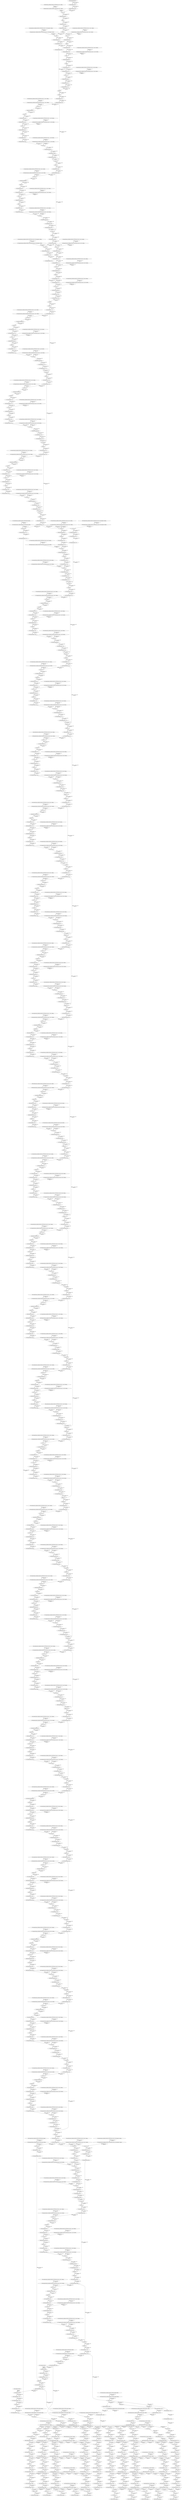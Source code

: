 strict digraph  {
"0 QuantizeLinear_input_1" [id=0, type=QuantizeLinear];
"1 DequantizeLinear_input_1" [id=1, type=DequantizeLinear];
"2 QuantizeLinear_backbones.ResNet101FPN.features.conv1.weight_1" [id=2, type=QuantizeLinear];
"3 DequantizeLinear_backbones.ResNet101FPN.features.conv1.weight_1" [id=3, type=DequantizeLinear];
"4 Conv_0" [id=4, type=Conv];
"5 BatchNormalization_1" [id=5, type=BatchNormalization];
"6 Relu_2" [id=6, type=Relu];
"7 QuantizeLinear_665_1" [id=7, type=QuantizeLinear];
"8 DequantizeLinear_665_1" [id=8, type=DequantizeLinear];
"9 MaxPool_3" [id=9, type=MaxPool];
"10 QuantizeLinear_backbones.ResNet101FPN.features.layer1.0.conv1.weight_1" [id=10, type=QuantizeLinear];
"11 DequantizeLinear_backbones.ResNet101FPN.features.layer1.0.conv1.weight_1" [id=11, type=DequantizeLinear];
"12 Conv_4" [id=12, type=Conv];
"13 BatchNormalization_5" [id=13, type=BatchNormalization];
"14 Relu_6" [id=14, type=Relu];
"15 QuantizeLinear_669_1" [id=15, type=QuantizeLinear];
"16 DequantizeLinear_669_1" [id=16, type=DequantizeLinear];
"17 QuantizeLinear_backbones.ResNet101FPN.features.layer1.0.conv2.weight_1" [id=17, type=QuantizeLinear];
"18 DequantizeLinear_backbones.ResNet101FPN.features.layer1.0.conv2.weight_1" [id=18, type=DequantizeLinear];
"19 Conv_7" [id=19, type=Conv];
"20 BatchNormalization_8" [id=20, type=BatchNormalization];
"21 Relu_9" [id=21, type=Relu];
"22 QuantizeLinear_672_1" [id=22, type=QuantizeLinear];
"23 DequantizeLinear_672_1" [id=23, type=DequantizeLinear];
"24 QuantizeLinear_backbones.ResNet101FPN.features.layer1.0.conv3.weight_1" [id=24, type=QuantizeLinear];
"25 DequantizeLinear_backbones.ResNet101FPN.features.layer1.0.conv3.weight_1" [id=25, type=DequantizeLinear];
"26 Conv_10" [id=26, type=Conv];
"27 BatchNormalization_11" [id=27, type=BatchNormalization];
"28 QuantizeLinear_backbones.ResNet101FPN.features.layer1.0.downsample.0.weight_1" [id=28, type=QuantizeLinear];
"29 DequantizeLinear_backbones.ResNet101FPN.features.layer1.0.downsample.0.weight_1" [id=29, type=DequantizeLinear];
"30 Conv_12" [id=30, type=Conv];
"31 BatchNormalization_13" [id=31, type=BatchNormalization];
"32 QuantizeLinear_674_1" [id=32, type=QuantizeLinear];
"33 DequantizeLinear_674_1" [id=33, type=DequantizeLinear];
"34 QuantizeLinear_676_1" [id=34, type=QuantizeLinear];
"35 DequantizeLinear_676_1" [id=35, type=DequantizeLinear];
"36 Add_14" [id=36, type=Add];
"37 Relu_15" [id=37, type=Relu];
"38 QuantizeLinear_678_1" [id=38, type=QuantizeLinear];
"39 DequantizeLinear_678_1" [id=39, type=DequantizeLinear];
"40 QuantizeLinear_backbones.ResNet101FPN.features.layer1.1.conv1.weight_1" [id=40, type=QuantizeLinear];
"41 DequantizeLinear_backbones.ResNet101FPN.features.layer1.1.conv1.weight_1" [id=41, type=DequantizeLinear];
"42 Conv_16" [id=42, type=Conv];
"43 BatchNormalization_17" [id=43, type=BatchNormalization];
"44 Relu_18" [id=44, type=Relu];
"45 QuantizeLinear_681_1" [id=45, type=QuantizeLinear];
"46 DequantizeLinear_681_1" [id=46, type=DequantizeLinear];
"47 QuantizeLinear_backbones.ResNet101FPN.features.layer1.1.conv2.weight_1" [id=47, type=QuantizeLinear];
"48 DequantizeLinear_backbones.ResNet101FPN.features.layer1.1.conv2.weight_1" [id=48, type=DequantizeLinear];
"49 Conv_19" [id=49, type=Conv];
"50 BatchNormalization_20" [id=50, type=BatchNormalization];
"51 Relu_21" [id=51, type=Relu];
"52 QuantizeLinear_684_1" [id=52, type=QuantizeLinear];
"53 DequantizeLinear_684_1" [id=53, type=DequantizeLinear];
"54 QuantizeLinear_backbones.ResNet101FPN.features.layer1.1.conv3.weight_1" [id=54, type=QuantizeLinear];
"55 DequantizeLinear_backbones.ResNet101FPN.features.layer1.1.conv3.weight_1" [id=55, type=DequantizeLinear];
"56 Conv_22" [id=56, type=Conv];
"57 BatchNormalization_23" [id=57, type=BatchNormalization];
"58 QuantizeLinear_686_1" [id=58, type=QuantizeLinear];
"59 DequantizeLinear_686_1" [id=59, type=DequantizeLinear];
"60 Add_24" [id=60, type=Add];
"61 Relu_25" [id=61, type=Relu];
"62 QuantizeLinear_688_1" [id=62, type=QuantizeLinear];
"63 DequantizeLinear_688_1" [id=63, type=DequantizeLinear];
"64 QuantizeLinear_backbones.ResNet101FPN.features.layer1.2.conv1.weight_1" [id=64, type=QuantizeLinear];
"65 DequantizeLinear_backbones.ResNet101FPN.features.layer1.2.conv1.weight_1" [id=65, type=DequantizeLinear];
"66 Conv_26" [id=66, type=Conv];
"67 BatchNormalization_27" [id=67, type=BatchNormalization];
"68 Relu_28" [id=68, type=Relu];
"69 QuantizeLinear_691_1" [id=69, type=QuantizeLinear];
"70 DequantizeLinear_691_1" [id=70, type=DequantizeLinear];
"71 QuantizeLinear_backbones.ResNet101FPN.features.layer1.2.conv2.weight_1" [id=71, type=QuantizeLinear];
"72 DequantizeLinear_backbones.ResNet101FPN.features.layer1.2.conv2.weight_1" [id=72, type=DequantizeLinear];
"73 Conv_29" [id=73, type=Conv];
"74 BatchNormalization_30" [id=74, type=BatchNormalization];
"75 Relu_31" [id=75, type=Relu];
"76 QuantizeLinear_694_1" [id=76, type=QuantizeLinear];
"77 DequantizeLinear_694_1" [id=77, type=DequantizeLinear];
"78 QuantizeLinear_backbones.ResNet101FPN.features.layer1.2.conv3.weight_1" [id=78, type=QuantizeLinear];
"79 DequantizeLinear_backbones.ResNet101FPN.features.layer1.2.conv3.weight_1" [id=79, type=DequantizeLinear];
"80 Conv_32" [id=80, type=Conv];
"81 BatchNormalization_33" [id=81, type=BatchNormalization];
"82 QuantizeLinear_696_1" [id=82, type=QuantizeLinear];
"83 DequantizeLinear_696_1" [id=83, type=DequantizeLinear];
"84 Add_34" [id=84, type=Add];
"85 Relu_35" [id=85, type=Relu];
"86 QuantizeLinear_698_1" [id=86, type=QuantizeLinear];
"87 DequantizeLinear_698_1" [id=87, type=DequantizeLinear];
"88 QuantizeLinear_backbones.ResNet101FPN.features.layer2.0.conv1.weight_1" [id=88, type=QuantizeLinear];
"89 DequantizeLinear_backbones.ResNet101FPN.features.layer2.0.conv1.weight_1" [id=89, type=DequantizeLinear];
"90 Conv_36" [id=90, type=Conv];
"91 BatchNormalization_37" [id=91, type=BatchNormalization];
"92 Relu_38" [id=92, type=Relu];
"93 QuantizeLinear_701_1" [id=93, type=QuantizeLinear];
"94 DequantizeLinear_701_1" [id=94, type=DequantizeLinear];
"95 QuantizeLinear_backbones.ResNet101FPN.features.layer2.0.conv2.weight_1" [id=95, type=QuantizeLinear];
"96 DequantizeLinear_backbones.ResNet101FPN.features.layer2.0.conv2.weight_1" [id=96, type=DequantizeLinear];
"97 Conv_39" [id=97, type=Conv];
"98 BatchNormalization_40" [id=98, type=BatchNormalization];
"99 Relu_41" [id=99, type=Relu];
"100 QuantizeLinear_704_1" [id=100, type=QuantizeLinear];
"101 DequantizeLinear_704_1" [id=101, type=DequantizeLinear];
"102 QuantizeLinear_backbones.ResNet101FPN.features.layer2.0.conv3.weight_1" [id=102, type=QuantizeLinear];
"103 DequantizeLinear_backbones.ResNet101FPN.features.layer2.0.conv3.weight_1" [id=103, type=DequantizeLinear];
"104 Conv_42" [id=104, type=Conv];
"105 BatchNormalization_43" [id=105, type=BatchNormalization];
"106 QuantizeLinear_backbones.ResNet101FPN.features.layer2.0.downsample.0.weight_1" [id=106, type=QuantizeLinear];
"107 DequantizeLinear_backbones.ResNet101FPN.features.layer2.0.downsample.0.weight_1" [id=107, type=DequantizeLinear];
"108 Conv_44" [id=108, type=Conv];
"109 BatchNormalization_45" [id=109, type=BatchNormalization];
"110 QuantizeLinear_706_1" [id=110, type=QuantizeLinear];
"111 DequantizeLinear_706_1" [id=111, type=DequantizeLinear];
"112 QuantizeLinear_708_1" [id=112, type=QuantizeLinear];
"113 DequantizeLinear_708_1" [id=113, type=DequantizeLinear];
"114 Add_46" [id=114, type=Add];
"115 Relu_47" [id=115, type=Relu];
"116 QuantizeLinear_710_1" [id=116, type=QuantizeLinear];
"117 DequantizeLinear_710_1" [id=117, type=DequantizeLinear];
"118 QuantizeLinear_backbones.ResNet101FPN.features.layer2.1.conv1.weight_1" [id=118, type=QuantizeLinear];
"119 DequantizeLinear_backbones.ResNet101FPN.features.layer2.1.conv1.weight_1" [id=119, type=DequantizeLinear];
"120 Conv_48" [id=120, type=Conv];
"121 BatchNormalization_49" [id=121, type=BatchNormalization];
"122 Relu_50" [id=122, type=Relu];
"123 QuantizeLinear_713_1" [id=123, type=QuantizeLinear];
"124 DequantizeLinear_713_1" [id=124, type=DequantizeLinear];
"125 QuantizeLinear_backbones.ResNet101FPN.features.layer2.1.conv2.weight_1" [id=125, type=QuantizeLinear];
"126 DequantizeLinear_backbones.ResNet101FPN.features.layer2.1.conv2.weight_1" [id=126, type=DequantizeLinear];
"127 Conv_51" [id=127, type=Conv];
"128 BatchNormalization_52" [id=128, type=BatchNormalization];
"129 Relu_53" [id=129, type=Relu];
"130 QuantizeLinear_716_1" [id=130, type=QuantizeLinear];
"131 DequantizeLinear_716_1" [id=131, type=DequantizeLinear];
"132 QuantizeLinear_backbones.ResNet101FPN.features.layer2.1.conv3.weight_1" [id=132, type=QuantizeLinear];
"133 DequantizeLinear_backbones.ResNet101FPN.features.layer2.1.conv3.weight_1" [id=133, type=DequantizeLinear];
"134 Conv_54" [id=134, type=Conv];
"135 BatchNormalization_55" [id=135, type=BatchNormalization];
"136 QuantizeLinear_718_1" [id=136, type=QuantizeLinear];
"137 DequantizeLinear_718_1" [id=137, type=DequantizeLinear];
"138 Add_56" [id=138, type=Add];
"139 Relu_57" [id=139, type=Relu];
"140 QuantizeLinear_720_1" [id=140, type=QuantizeLinear];
"141 DequantizeLinear_720_1" [id=141, type=DequantizeLinear];
"142 QuantizeLinear_backbones.ResNet101FPN.features.layer2.2.conv1.weight_1" [id=142, type=QuantizeLinear];
"143 DequantizeLinear_backbones.ResNet101FPN.features.layer2.2.conv1.weight_1" [id=143, type=DequantizeLinear];
"144 Conv_58" [id=144, type=Conv];
"145 BatchNormalization_59" [id=145, type=BatchNormalization];
"146 Relu_60" [id=146, type=Relu];
"147 QuantizeLinear_723_1" [id=147, type=QuantizeLinear];
"148 DequantizeLinear_723_1" [id=148, type=DequantizeLinear];
"149 QuantizeLinear_backbones.ResNet101FPN.features.layer2.2.conv2.weight_1" [id=149, type=QuantizeLinear];
"150 DequantizeLinear_backbones.ResNet101FPN.features.layer2.2.conv2.weight_1" [id=150, type=DequantizeLinear];
"151 Conv_61" [id=151, type=Conv];
"152 BatchNormalization_62" [id=152, type=BatchNormalization];
"153 Relu_63" [id=153, type=Relu];
"154 QuantizeLinear_726_1" [id=154, type=QuantizeLinear];
"155 DequantizeLinear_726_1" [id=155, type=DequantizeLinear];
"156 QuantizeLinear_backbones.ResNet101FPN.features.layer2.2.conv3.weight_1" [id=156, type=QuantizeLinear];
"157 DequantizeLinear_backbones.ResNet101FPN.features.layer2.2.conv3.weight_1" [id=157, type=DequantizeLinear];
"158 Conv_64" [id=158, type=Conv];
"159 BatchNormalization_65" [id=159, type=BatchNormalization];
"160 QuantizeLinear_728_1" [id=160, type=QuantizeLinear];
"161 DequantizeLinear_728_1" [id=161, type=DequantizeLinear];
"162 Add_66" [id=162, type=Add];
"163 Relu_67" [id=163, type=Relu];
"164 QuantizeLinear_730_1" [id=164, type=QuantizeLinear];
"165 DequantizeLinear_730_1" [id=165, type=DequantizeLinear];
"166 QuantizeLinear_backbones.ResNet101FPN.features.layer2.3.conv1.weight_1" [id=166, type=QuantizeLinear];
"167 DequantizeLinear_backbones.ResNet101FPN.features.layer2.3.conv1.weight_1" [id=167, type=DequantizeLinear];
"168 Conv_68" [id=168, type=Conv];
"169 BatchNormalization_69" [id=169, type=BatchNormalization];
"170 Relu_70" [id=170, type=Relu];
"171 QuantizeLinear_733_1" [id=171, type=QuantizeLinear];
"172 DequantizeLinear_733_1" [id=172, type=DequantizeLinear];
"173 QuantizeLinear_backbones.ResNet101FPN.features.layer2.3.conv2.weight_1" [id=173, type=QuantizeLinear];
"174 DequantizeLinear_backbones.ResNet101FPN.features.layer2.3.conv2.weight_1" [id=174, type=DequantizeLinear];
"175 Conv_71" [id=175, type=Conv];
"176 BatchNormalization_72" [id=176, type=BatchNormalization];
"177 Relu_73" [id=177, type=Relu];
"178 QuantizeLinear_736_1" [id=178, type=QuantizeLinear];
"179 DequantizeLinear_736_1" [id=179, type=DequantizeLinear];
"180 QuantizeLinear_backbones.ResNet101FPN.features.layer2.3.conv3.weight_1" [id=180, type=QuantizeLinear];
"181 DequantizeLinear_backbones.ResNet101FPN.features.layer2.3.conv3.weight_1" [id=181, type=DequantizeLinear];
"182 Conv_74" [id=182, type=Conv];
"183 BatchNormalization_75" [id=183, type=BatchNormalization];
"184 QuantizeLinear_738_1" [id=184, type=QuantizeLinear];
"185 DequantizeLinear_738_1" [id=185, type=DequantizeLinear];
"186 Add_76" [id=186, type=Add];
"187 Relu_77" [id=187, type=Relu];
"188 QuantizeLinear_740_1" [id=188, type=QuantizeLinear];
"189 DequantizeLinear_740_1" [id=189, type=DequantizeLinear];
"190 QuantizeLinear_backbones.ResNet101FPN.features.layer3.0.conv1.weight_1" [id=190, type=QuantizeLinear];
"191 DequantizeLinear_backbones.ResNet101FPN.features.layer3.0.conv1.weight_1" [id=191, type=DequantizeLinear];
"192 Conv_78" [id=192, type=Conv];
"193 BatchNormalization_79" [id=193, type=BatchNormalization];
"194 Relu_80" [id=194, type=Relu];
"195 QuantizeLinear_743_1" [id=195, type=QuantizeLinear];
"196 DequantizeLinear_743_1" [id=196, type=DequantizeLinear];
"197 QuantizeLinear_backbones.ResNet101FPN.features.layer3.0.conv2.weight_1" [id=197, type=QuantizeLinear];
"198 DequantizeLinear_backbones.ResNet101FPN.features.layer3.0.conv2.weight_1" [id=198, type=DequantizeLinear];
"199 Conv_81" [id=199, type=Conv];
"200 BatchNormalization_82" [id=200, type=BatchNormalization];
"201 Relu_83" [id=201, type=Relu];
"202 QuantizeLinear_746_1" [id=202, type=QuantizeLinear];
"203 DequantizeLinear_746_1" [id=203, type=DequantizeLinear];
"204 QuantizeLinear_backbones.ResNet101FPN.features.layer3.0.conv3.weight_1" [id=204, type=QuantizeLinear];
"205 DequantizeLinear_backbones.ResNet101FPN.features.layer3.0.conv3.weight_1" [id=205, type=DequantizeLinear];
"206 Conv_84" [id=206, type=Conv];
"207 BatchNormalization_85" [id=207, type=BatchNormalization];
"208 QuantizeLinear_backbones.ResNet101FPN.features.layer3.0.downsample.0.weight_1" [id=208, type=QuantizeLinear];
"209 DequantizeLinear_backbones.ResNet101FPN.features.layer3.0.downsample.0.weight_1" [id=209, type=DequantizeLinear];
"210 Conv_86" [id=210, type=Conv];
"211 BatchNormalization_87" [id=211, type=BatchNormalization];
"212 QuantizeLinear_748_1" [id=212, type=QuantizeLinear];
"213 DequantizeLinear_748_1" [id=213, type=DequantizeLinear];
"214 QuantizeLinear_750_1" [id=214, type=QuantizeLinear];
"215 DequantizeLinear_750_1" [id=215, type=DequantizeLinear];
"216 Add_88" [id=216, type=Add];
"217 Relu_89" [id=217, type=Relu];
"218 QuantizeLinear_752_1" [id=218, type=QuantizeLinear];
"219 DequantizeLinear_752_1" [id=219, type=DequantizeLinear];
"220 QuantizeLinear_backbones.ResNet101FPN.features.layer3.1.conv1.weight_1" [id=220, type=QuantizeLinear];
"221 DequantizeLinear_backbones.ResNet101FPN.features.layer3.1.conv1.weight_1" [id=221, type=DequantizeLinear];
"222 Conv_90" [id=222, type=Conv];
"223 BatchNormalization_91" [id=223, type=BatchNormalization];
"224 Relu_92" [id=224, type=Relu];
"225 QuantizeLinear_755_1" [id=225, type=QuantizeLinear];
"226 DequantizeLinear_755_1" [id=226, type=DequantizeLinear];
"227 QuantizeLinear_backbones.ResNet101FPN.features.layer3.1.conv2.weight_1" [id=227, type=QuantizeLinear];
"228 DequantizeLinear_backbones.ResNet101FPN.features.layer3.1.conv2.weight_1" [id=228, type=DequantizeLinear];
"229 Conv_93" [id=229, type=Conv];
"230 BatchNormalization_94" [id=230, type=BatchNormalization];
"231 Relu_95" [id=231, type=Relu];
"232 QuantizeLinear_758_1" [id=232, type=QuantizeLinear];
"233 DequantizeLinear_758_1" [id=233, type=DequantizeLinear];
"234 QuantizeLinear_backbones.ResNet101FPN.features.layer3.1.conv3.weight_1" [id=234, type=QuantizeLinear];
"235 DequantizeLinear_backbones.ResNet101FPN.features.layer3.1.conv3.weight_1" [id=235, type=DequantizeLinear];
"236 Conv_96" [id=236, type=Conv];
"237 BatchNormalization_97" [id=237, type=BatchNormalization];
"238 QuantizeLinear_760_1" [id=238, type=QuantizeLinear];
"239 DequantizeLinear_760_1" [id=239, type=DequantizeLinear];
"240 Add_98" [id=240, type=Add];
"241 Relu_99" [id=241, type=Relu];
"242 QuantizeLinear_762_1" [id=242, type=QuantizeLinear];
"243 DequantizeLinear_762_1" [id=243, type=DequantizeLinear];
"244 QuantizeLinear_backbones.ResNet101FPN.features.layer3.2.conv1.weight_1" [id=244, type=QuantizeLinear];
"245 DequantizeLinear_backbones.ResNet101FPN.features.layer3.2.conv1.weight_1" [id=245, type=DequantizeLinear];
"246 Conv_100" [id=246, type=Conv];
"247 BatchNormalization_101" [id=247, type=BatchNormalization];
"248 Relu_102" [id=248, type=Relu];
"249 QuantizeLinear_765_1" [id=249, type=QuantizeLinear];
"250 DequantizeLinear_765_1" [id=250, type=DequantizeLinear];
"251 QuantizeLinear_backbones.ResNet101FPN.features.layer3.2.conv2.weight_1" [id=251, type=QuantizeLinear];
"252 DequantizeLinear_backbones.ResNet101FPN.features.layer3.2.conv2.weight_1" [id=252, type=DequantizeLinear];
"253 Conv_103" [id=253, type=Conv];
"254 BatchNormalization_104" [id=254, type=BatchNormalization];
"255 Relu_105" [id=255, type=Relu];
"256 QuantizeLinear_768_1" [id=256, type=QuantizeLinear];
"257 DequantizeLinear_768_1" [id=257, type=DequantizeLinear];
"258 QuantizeLinear_backbones.ResNet101FPN.features.layer3.2.conv3.weight_1" [id=258, type=QuantizeLinear];
"259 DequantizeLinear_backbones.ResNet101FPN.features.layer3.2.conv3.weight_1" [id=259, type=DequantizeLinear];
"260 Conv_106" [id=260, type=Conv];
"261 BatchNormalization_107" [id=261, type=BatchNormalization];
"262 QuantizeLinear_770_1" [id=262, type=QuantizeLinear];
"263 DequantizeLinear_770_1" [id=263, type=DequantizeLinear];
"264 Add_108" [id=264, type=Add];
"265 Relu_109" [id=265, type=Relu];
"266 QuantizeLinear_772_1" [id=266, type=QuantizeLinear];
"267 DequantizeLinear_772_1" [id=267, type=DequantizeLinear];
"268 QuantizeLinear_backbones.ResNet101FPN.features.layer3.3.conv1.weight_1" [id=268, type=QuantizeLinear];
"269 DequantizeLinear_backbones.ResNet101FPN.features.layer3.3.conv1.weight_1" [id=269, type=DequantizeLinear];
"270 Conv_110" [id=270, type=Conv];
"271 BatchNormalization_111" [id=271, type=BatchNormalization];
"272 Relu_112" [id=272, type=Relu];
"273 QuantizeLinear_775_1" [id=273, type=QuantizeLinear];
"274 DequantizeLinear_775_1" [id=274, type=DequantizeLinear];
"275 QuantizeLinear_backbones.ResNet101FPN.features.layer3.3.conv2.weight_1" [id=275, type=QuantizeLinear];
"276 DequantizeLinear_backbones.ResNet101FPN.features.layer3.3.conv2.weight_1" [id=276, type=DequantizeLinear];
"277 Conv_113" [id=277, type=Conv];
"278 BatchNormalization_114" [id=278, type=BatchNormalization];
"279 Relu_115" [id=279, type=Relu];
"280 QuantizeLinear_778_1" [id=280, type=QuantizeLinear];
"281 DequantizeLinear_778_1" [id=281, type=DequantizeLinear];
"282 QuantizeLinear_backbones.ResNet101FPN.features.layer3.3.conv3.weight_1" [id=282, type=QuantizeLinear];
"283 DequantizeLinear_backbones.ResNet101FPN.features.layer3.3.conv3.weight_1" [id=283, type=DequantizeLinear];
"284 Conv_116" [id=284, type=Conv];
"285 BatchNormalization_117" [id=285, type=BatchNormalization];
"286 QuantizeLinear_780_1" [id=286, type=QuantizeLinear];
"287 DequantizeLinear_780_1" [id=287, type=DequantizeLinear];
"288 Add_118" [id=288, type=Add];
"289 Relu_119" [id=289, type=Relu];
"290 QuantizeLinear_782_1" [id=290, type=QuantizeLinear];
"291 DequantizeLinear_782_1" [id=291, type=DequantizeLinear];
"292 QuantizeLinear_backbones.ResNet101FPN.features.layer3.4.conv1.weight_1" [id=292, type=QuantizeLinear];
"293 DequantizeLinear_backbones.ResNet101FPN.features.layer3.4.conv1.weight_1" [id=293, type=DequantizeLinear];
"294 Conv_120" [id=294, type=Conv];
"295 BatchNormalization_121" [id=295, type=BatchNormalization];
"296 Relu_122" [id=296, type=Relu];
"297 QuantizeLinear_785_1" [id=297, type=QuantizeLinear];
"298 DequantizeLinear_785_1" [id=298, type=DequantizeLinear];
"299 QuantizeLinear_backbones.ResNet101FPN.features.layer3.4.conv2.weight_1" [id=299, type=QuantizeLinear];
"300 DequantizeLinear_backbones.ResNet101FPN.features.layer3.4.conv2.weight_1" [id=300, type=DequantizeLinear];
"301 Conv_123" [id=301, type=Conv];
"302 BatchNormalization_124" [id=302, type=BatchNormalization];
"303 Relu_125" [id=303, type=Relu];
"304 QuantizeLinear_788_1" [id=304, type=QuantizeLinear];
"305 DequantizeLinear_788_1" [id=305, type=DequantizeLinear];
"306 QuantizeLinear_backbones.ResNet101FPN.features.layer3.4.conv3.weight_1" [id=306, type=QuantizeLinear];
"307 DequantizeLinear_backbones.ResNet101FPN.features.layer3.4.conv3.weight_1" [id=307, type=DequantizeLinear];
"308 Conv_126" [id=308, type=Conv];
"309 BatchNormalization_127" [id=309, type=BatchNormalization];
"310 QuantizeLinear_790_1" [id=310, type=QuantizeLinear];
"311 DequantizeLinear_790_1" [id=311, type=DequantizeLinear];
"312 Add_128" [id=312, type=Add];
"313 Relu_129" [id=313, type=Relu];
"314 QuantizeLinear_792_1" [id=314, type=QuantizeLinear];
"315 DequantizeLinear_792_1" [id=315, type=DequantizeLinear];
"316 QuantizeLinear_backbones.ResNet101FPN.features.layer3.5.conv1.weight_1" [id=316, type=QuantizeLinear];
"317 DequantizeLinear_backbones.ResNet101FPN.features.layer3.5.conv1.weight_1" [id=317, type=DequantizeLinear];
"318 Conv_130" [id=318, type=Conv];
"319 BatchNormalization_131" [id=319, type=BatchNormalization];
"320 Relu_132" [id=320, type=Relu];
"321 QuantizeLinear_795_1" [id=321, type=QuantizeLinear];
"322 DequantizeLinear_795_1" [id=322, type=DequantizeLinear];
"323 QuantizeLinear_backbones.ResNet101FPN.features.layer3.5.conv2.weight_1" [id=323, type=QuantizeLinear];
"324 DequantizeLinear_backbones.ResNet101FPN.features.layer3.5.conv2.weight_1" [id=324, type=DequantizeLinear];
"325 Conv_133" [id=325, type=Conv];
"326 BatchNormalization_134" [id=326, type=BatchNormalization];
"327 Relu_135" [id=327, type=Relu];
"328 QuantizeLinear_798_1" [id=328, type=QuantizeLinear];
"329 DequantizeLinear_798_1" [id=329, type=DequantizeLinear];
"330 QuantizeLinear_backbones.ResNet101FPN.features.layer3.5.conv3.weight_1" [id=330, type=QuantizeLinear];
"331 DequantizeLinear_backbones.ResNet101FPN.features.layer3.5.conv3.weight_1" [id=331, type=DequantizeLinear];
"332 Conv_136" [id=332, type=Conv];
"333 BatchNormalization_137" [id=333, type=BatchNormalization];
"334 QuantizeLinear_800_1" [id=334, type=QuantizeLinear];
"335 DequantizeLinear_800_1" [id=335, type=DequantizeLinear];
"336 Add_138" [id=336, type=Add];
"337 Relu_139" [id=337, type=Relu];
"338 QuantizeLinear_802_1" [id=338, type=QuantizeLinear];
"339 DequantizeLinear_802_1" [id=339, type=DequantizeLinear];
"340 QuantizeLinear_backbones.ResNet101FPN.features.layer3.6.conv1.weight_1" [id=340, type=QuantizeLinear];
"341 DequantizeLinear_backbones.ResNet101FPN.features.layer3.6.conv1.weight_1" [id=341, type=DequantizeLinear];
"342 Conv_140" [id=342, type=Conv];
"343 BatchNormalization_141" [id=343, type=BatchNormalization];
"344 Relu_142" [id=344, type=Relu];
"345 QuantizeLinear_805_1" [id=345, type=QuantizeLinear];
"346 DequantizeLinear_805_1" [id=346, type=DequantizeLinear];
"347 QuantizeLinear_backbones.ResNet101FPN.features.layer3.6.conv2.weight_1" [id=347, type=QuantizeLinear];
"348 DequantizeLinear_backbones.ResNet101FPN.features.layer3.6.conv2.weight_1" [id=348, type=DequantizeLinear];
"349 Conv_143" [id=349, type=Conv];
"350 BatchNormalization_144" [id=350, type=BatchNormalization];
"351 Relu_145" [id=351, type=Relu];
"352 QuantizeLinear_808_1" [id=352, type=QuantizeLinear];
"353 DequantizeLinear_808_1" [id=353, type=DequantizeLinear];
"354 QuantizeLinear_backbones.ResNet101FPN.features.layer3.6.conv3.weight_1" [id=354, type=QuantizeLinear];
"355 DequantizeLinear_backbones.ResNet101FPN.features.layer3.6.conv3.weight_1" [id=355, type=DequantizeLinear];
"356 Conv_146" [id=356, type=Conv];
"357 BatchNormalization_147" [id=357, type=BatchNormalization];
"358 QuantizeLinear_810_1" [id=358, type=QuantizeLinear];
"359 DequantizeLinear_810_1" [id=359, type=DequantizeLinear];
"360 Add_148" [id=360, type=Add];
"361 Relu_149" [id=361, type=Relu];
"362 QuantizeLinear_812_1" [id=362, type=QuantizeLinear];
"363 DequantizeLinear_812_1" [id=363, type=DequantizeLinear];
"364 QuantizeLinear_backbones.ResNet101FPN.features.layer3.7.conv1.weight_1" [id=364, type=QuantizeLinear];
"365 DequantizeLinear_backbones.ResNet101FPN.features.layer3.7.conv1.weight_1" [id=365, type=DequantizeLinear];
"366 Conv_150" [id=366, type=Conv];
"367 BatchNormalization_151" [id=367, type=BatchNormalization];
"368 Relu_152" [id=368, type=Relu];
"369 QuantizeLinear_815_1" [id=369, type=QuantizeLinear];
"370 DequantizeLinear_815_1" [id=370, type=DequantizeLinear];
"371 QuantizeLinear_backbones.ResNet101FPN.features.layer3.7.conv2.weight_1" [id=371, type=QuantizeLinear];
"372 DequantizeLinear_backbones.ResNet101FPN.features.layer3.7.conv2.weight_1" [id=372, type=DequantizeLinear];
"373 Conv_153" [id=373, type=Conv];
"374 BatchNormalization_154" [id=374, type=BatchNormalization];
"375 Relu_155" [id=375, type=Relu];
"376 QuantizeLinear_818_1" [id=376, type=QuantizeLinear];
"377 DequantizeLinear_818_1" [id=377, type=DequantizeLinear];
"378 QuantizeLinear_backbones.ResNet101FPN.features.layer3.7.conv3.weight_1" [id=378, type=QuantizeLinear];
"379 DequantizeLinear_backbones.ResNet101FPN.features.layer3.7.conv3.weight_1" [id=379, type=DequantizeLinear];
"380 Conv_156" [id=380, type=Conv];
"381 BatchNormalization_157" [id=381, type=BatchNormalization];
"382 QuantizeLinear_820_1" [id=382, type=QuantizeLinear];
"383 DequantizeLinear_820_1" [id=383, type=DequantizeLinear];
"384 Add_158" [id=384, type=Add];
"385 Relu_159" [id=385, type=Relu];
"386 QuantizeLinear_822_1" [id=386, type=QuantizeLinear];
"387 DequantizeLinear_822_1" [id=387, type=DequantizeLinear];
"388 QuantizeLinear_backbones.ResNet101FPN.features.layer3.8.conv1.weight_1" [id=388, type=QuantizeLinear];
"389 DequantizeLinear_backbones.ResNet101FPN.features.layer3.8.conv1.weight_1" [id=389, type=DequantizeLinear];
"390 Conv_160" [id=390, type=Conv];
"391 BatchNormalization_161" [id=391, type=BatchNormalization];
"392 Relu_162" [id=392, type=Relu];
"393 QuantizeLinear_825_1" [id=393, type=QuantizeLinear];
"394 DequantizeLinear_825_1" [id=394, type=DequantizeLinear];
"395 QuantizeLinear_backbones.ResNet101FPN.features.layer3.8.conv2.weight_1" [id=395, type=QuantizeLinear];
"396 DequantizeLinear_backbones.ResNet101FPN.features.layer3.8.conv2.weight_1" [id=396, type=DequantizeLinear];
"397 Conv_163" [id=397, type=Conv];
"398 BatchNormalization_164" [id=398, type=BatchNormalization];
"399 Relu_165" [id=399, type=Relu];
"400 QuantizeLinear_828_1" [id=400, type=QuantizeLinear];
"401 DequantizeLinear_828_1" [id=401, type=DequantizeLinear];
"402 QuantizeLinear_backbones.ResNet101FPN.features.layer3.8.conv3.weight_1" [id=402, type=QuantizeLinear];
"403 DequantizeLinear_backbones.ResNet101FPN.features.layer3.8.conv3.weight_1" [id=403, type=DequantizeLinear];
"404 Conv_166" [id=404, type=Conv];
"405 BatchNormalization_167" [id=405, type=BatchNormalization];
"406 QuantizeLinear_830_1" [id=406, type=QuantizeLinear];
"407 DequantizeLinear_830_1" [id=407, type=DequantizeLinear];
"408 Add_168" [id=408, type=Add];
"409 Relu_169" [id=409, type=Relu];
"410 QuantizeLinear_832_1" [id=410, type=QuantizeLinear];
"411 DequantizeLinear_832_1" [id=411, type=DequantizeLinear];
"412 QuantizeLinear_backbones.ResNet101FPN.features.layer3.9.conv1.weight_1" [id=412, type=QuantizeLinear];
"413 DequantizeLinear_backbones.ResNet101FPN.features.layer3.9.conv1.weight_1" [id=413, type=DequantizeLinear];
"414 Conv_170" [id=414, type=Conv];
"415 BatchNormalization_171" [id=415, type=BatchNormalization];
"416 Relu_172" [id=416, type=Relu];
"417 QuantizeLinear_835_1" [id=417, type=QuantizeLinear];
"418 DequantizeLinear_835_1" [id=418, type=DequantizeLinear];
"419 QuantizeLinear_backbones.ResNet101FPN.features.layer3.9.conv2.weight_1" [id=419, type=QuantizeLinear];
"420 DequantizeLinear_backbones.ResNet101FPN.features.layer3.9.conv2.weight_1" [id=420, type=DequantizeLinear];
"421 Conv_173" [id=421, type=Conv];
"422 BatchNormalization_174" [id=422, type=BatchNormalization];
"423 Relu_175" [id=423, type=Relu];
"424 QuantizeLinear_838_1" [id=424, type=QuantizeLinear];
"425 DequantizeLinear_838_1" [id=425, type=DequantizeLinear];
"426 QuantizeLinear_backbones.ResNet101FPN.features.layer3.9.conv3.weight_1" [id=426, type=QuantizeLinear];
"427 DequantizeLinear_backbones.ResNet101FPN.features.layer3.9.conv3.weight_1" [id=427, type=DequantizeLinear];
"428 Conv_176" [id=428, type=Conv];
"429 BatchNormalization_177" [id=429, type=BatchNormalization];
"430 QuantizeLinear_840_1" [id=430, type=QuantizeLinear];
"431 DequantizeLinear_840_1" [id=431, type=DequantizeLinear];
"432 Add_178" [id=432, type=Add];
"433 Relu_179" [id=433, type=Relu];
"434 QuantizeLinear_842_1" [id=434, type=QuantizeLinear];
"435 DequantizeLinear_842_1" [id=435, type=DequantizeLinear];
"436 QuantizeLinear_backbones.ResNet101FPN.features.layer3.10.conv1.weight_1" [id=436, type=QuantizeLinear];
"437 DequantizeLinear_backbones.ResNet101FPN.features.layer3.10.conv1.weight_1" [id=437, type=DequantizeLinear];
"438 Conv_180" [id=438, type=Conv];
"439 BatchNormalization_181" [id=439, type=BatchNormalization];
"440 Relu_182" [id=440, type=Relu];
"441 QuantizeLinear_845_1" [id=441, type=QuantizeLinear];
"442 DequantizeLinear_845_1" [id=442, type=DequantizeLinear];
"443 QuantizeLinear_backbones.ResNet101FPN.features.layer3.10.conv2.weight_1" [id=443, type=QuantizeLinear];
"444 DequantizeLinear_backbones.ResNet101FPN.features.layer3.10.conv2.weight_1" [id=444, type=DequantizeLinear];
"445 Conv_183" [id=445, type=Conv];
"446 BatchNormalization_184" [id=446, type=BatchNormalization];
"447 Relu_185" [id=447, type=Relu];
"448 QuantizeLinear_848_1" [id=448, type=QuantizeLinear];
"449 DequantizeLinear_848_1" [id=449, type=DequantizeLinear];
"450 QuantizeLinear_backbones.ResNet101FPN.features.layer3.10.conv3.weight_1" [id=450, type=QuantizeLinear];
"451 DequantizeLinear_backbones.ResNet101FPN.features.layer3.10.conv3.weight_1" [id=451, type=DequantizeLinear];
"452 Conv_186" [id=452, type=Conv];
"453 BatchNormalization_187" [id=453, type=BatchNormalization];
"454 QuantizeLinear_850_1" [id=454, type=QuantizeLinear];
"455 DequantizeLinear_850_1" [id=455, type=DequantizeLinear];
"456 Add_188" [id=456, type=Add];
"457 Relu_189" [id=457, type=Relu];
"458 QuantizeLinear_852_1" [id=458, type=QuantizeLinear];
"459 DequantizeLinear_852_1" [id=459, type=DequantizeLinear];
"460 QuantizeLinear_backbones.ResNet101FPN.features.layer3.11.conv1.weight_1" [id=460, type=QuantizeLinear];
"461 DequantizeLinear_backbones.ResNet101FPN.features.layer3.11.conv1.weight_1" [id=461, type=DequantizeLinear];
"462 Conv_190" [id=462, type=Conv];
"463 BatchNormalization_191" [id=463, type=BatchNormalization];
"464 Relu_192" [id=464, type=Relu];
"465 QuantizeLinear_855_1" [id=465, type=QuantizeLinear];
"466 DequantizeLinear_855_1" [id=466, type=DequantizeLinear];
"467 QuantizeLinear_backbones.ResNet101FPN.features.layer3.11.conv2.weight_1" [id=467, type=QuantizeLinear];
"468 DequantizeLinear_backbones.ResNet101FPN.features.layer3.11.conv2.weight_1" [id=468, type=DequantizeLinear];
"469 Conv_193" [id=469, type=Conv];
"470 BatchNormalization_194" [id=470, type=BatchNormalization];
"471 Relu_195" [id=471, type=Relu];
"472 QuantizeLinear_858_1" [id=472, type=QuantizeLinear];
"473 DequantizeLinear_858_1" [id=473, type=DequantizeLinear];
"474 QuantizeLinear_backbones.ResNet101FPN.features.layer3.11.conv3.weight_1" [id=474, type=QuantizeLinear];
"475 DequantizeLinear_backbones.ResNet101FPN.features.layer3.11.conv3.weight_1" [id=475, type=DequantizeLinear];
"476 Conv_196" [id=476, type=Conv];
"477 BatchNormalization_197" [id=477, type=BatchNormalization];
"478 QuantizeLinear_860_1" [id=478, type=QuantizeLinear];
"479 DequantizeLinear_860_1" [id=479, type=DequantizeLinear];
"480 Add_198" [id=480, type=Add];
"481 Relu_199" [id=481, type=Relu];
"482 QuantizeLinear_862_1" [id=482, type=QuantizeLinear];
"483 DequantizeLinear_862_1" [id=483, type=DequantizeLinear];
"484 QuantizeLinear_backbones.ResNet101FPN.features.layer3.12.conv1.weight_1" [id=484, type=QuantizeLinear];
"485 DequantizeLinear_backbones.ResNet101FPN.features.layer3.12.conv1.weight_1" [id=485, type=DequantizeLinear];
"486 Conv_200" [id=486, type=Conv];
"487 BatchNormalization_201" [id=487, type=BatchNormalization];
"488 Relu_202" [id=488, type=Relu];
"489 QuantizeLinear_865_1" [id=489, type=QuantizeLinear];
"490 DequantizeLinear_865_1" [id=490, type=DequantizeLinear];
"491 QuantizeLinear_backbones.ResNet101FPN.features.layer3.12.conv2.weight_1" [id=491, type=QuantizeLinear];
"492 DequantizeLinear_backbones.ResNet101FPN.features.layer3.12.conv2.weight_1" [id=492, type=DequantizeLinear];
"493 Conv_203" [id=493, type=Conv];
"494 BatchNormalization_204" [id=494, type=BatchNormalization];
"495 Relu_205" [id=495, type=Relu];
"496 QuantizeLinear_868_1" [id=496, type=QuantizeLinear];
"497 DequantizeLinear_868_1" [id=497, type=DequantizeLinear];
"498 QuantizeLinear_backbones.ResNet101FPN.features.layer3.12.conv3.weight_1" [id=498, type=QuantizeLinear];
"499 DequantizeLinear_backbones.ResNet101FPN.features.layer3.12.conv3.weight_1" [id=499, type=DequantizeLinear];
"500 Conv_206" [id=500, type=Conv];
"501 BatchNormalization_207" [id=501, type=BatchNormalization];
"502 QuantizeLinear_870_1" [id=502, type=QuantizeLinear];
"503 DequantizeLinear_870_1" [id=503, type=DequantizeLinear];
"504 Add_208" [id=504, type=Add];
"505 Relu_209" [id=505, type=Relu];
"506 QuantizeLinear_872_1" [id=506, type=QuantizeLinear];
"507 DequantizeLinear_872_1" [id=507, type=DequantizeLinear];
"508 QuantizeLinear_backbones.ResNet101FPN.features.layer3.13.conv1.weight_1" [id=508, type=QuantizeLinear];
"509 DequantizeLinear_backbones.ResNet101FPN.features.layer3.13.conv1.weight_1" [id=509, type=DequantizeLinear];
"510 Conv_210" [id=510, type=Conv];
"511 BatchNormalization_211" [id=511, type=BatchNormalization];
"512 Relu_212" [id=512, type=Relu];
"513 QuantizeLinear_875_1" [id=513, type=QuantizeLinear];
"514 DequantizeLinear_875_1" [id=514, type=DequantizeLinear];
"515 QuantizeLinear_backbones.ResNet101FPN.features.layer3.13.conv2.weight_1" [id=515, type=QuantizeLinear];
"516 DequantizeLinear_backbones.ResNet101FPN.features.layer3.13.conv2.weight_1" [id=516, type=DequantizeLinear];
"517 Conv_213" [id=517, type=Conv];
"518 BatchNormalization_214" [id=518, type=BatchNormalization];
"519 Relu_215" [id=519, type=Relu];
"520 QuantizeLinear_878_1" [id=520, type=QuantizeLinear];
"521 DequantizeLinear_878_1" [id=521, type=DequantizeLinear];
"522 QuantizeLinear_backbones.ResNet101FPN.features.layer3.13.conv3.weight_1" [id=522, type=QuantizeLinear];
"523 DequantizeLinear_backbones.ResNet101FPN.features.layer3.13.conv3.weight_1" [id=523, type=DequantizeLinear];
"524 Conv_216" [id=524, type=Conv];
"525 BatchNormalization_217" [id=525, type=BatchNormalization];
"526 QuantizeLinear_880_1" [id=526, type=QuantizeLinear];
"527 DequantizeLinear_880_1" [id=527, type=DequantizeLinear];
"528 Add_218" [id=528, type=Add];
"529 Relu_219" [id=529, type=Relu];
"530 QuantizeLinear_882_1" [id=530, type=QuantizeLinear];
"531 DequantizeLinear_882_1" [id=531, type=DequantizeLinear];
"532 QuantizeLinear_backbones.ResNet101FPN.features.layer3.14.conv1.weight_1" [id=532, type=QuantizeLinear];
"533 DequantizeLinear_backbones.ResNet101FPN.features.layer3.14.conv1.weight_1" [id=533, type=DequantizeLinear];
"534 Conv_220" [id=534, type=Conv];
"535 BatchNormalization_221" [id=535, type=BatchNormalization];
"536 Relu_222" [id=536, type=Relu];
"537 QuantizeLinear_885_1" [id=537, type=QuantizeLinear];
"538 DequantizeLinear_885_1" [id=538, type=DequantizeLinear];
"539 QuantizeLinear_backbones.ResNet101FPN.features.layer3.14.conv2.weight_1" [id=539, type=QuantizeLinear];
"540 DequantizeLinear_backbones.ResNet101FPN.features.layer3.14.conv2.weight_1" [id=540, type=DequantizeLinear];
"541 Conv_223" [id=541, type=Conv];
"542 BatchNormalization_224" [id=542, type=BatchNormalization];
"543 Relu_225" [id=543, type=Relu];
"544 QuantizeLinear_888_1" [id=544, type=QuantizeLinear];
"545 DequantizeLinear_888_1" [id=545, type=DequantizeLinear];
"546 QuantizeLinear_backbones.ResNet101FPN.features.layer3.14.conv3.weight_1" [id=546, type=QuantizeLinear];
"547 DequantizeLinear_backbones.ResNet101FPN.features.layer3.14.conv3.weight_1" [id=547, type=DequantizeLinear];
"548 Conv_226" [id=548, type=Conv];
"549 BatchNormalization_227" [id=549, type=BatchNormalization];
"550 QuantizeLinear_890_1" [id=550, type=QuantizeLinear];
"551 DequantizeLinear_890_1" [id=551, type=DequantizeLinear];
"552 Add_228" [id=552, type=Add];
"553 Relu_229" [id=553, type=Relu];
"554 QuantizeLinear_892_1" [id=554, type=QuantizeLinear];
"555 DequantizeLinear_892_1" [id=555, type=DequantizeLinear];
"556 QuantizeLinear_backbones.ResNet101FPN.features.layer3.15.conv1.weight_1" [id=556, type=QuantizeLinear];
"557 DequantizeLinear_backbones.ResNet101FPN.features.layer3.15.conv1.weight_1" [id=557, type=DequantizeLinear];
"558 Conv_230" [id=558, type=Conv];
"559 BatchNormalization_231" [id=559, type=BatchNormalization];
"560 Relu_232" [id=560, type=Relu];
"561 QuantizeLinear_895_1" [id=561, type=QuantizeLinear];
"562 DequantizeLinear_895_1" [id=562, type=DequantizeLinear];
"563 QuantizeLinear_backbones.ResNet101FPN.features.layer3.15.conv2.weight_1" [id=563, type=QuantizeLinear];
"564 DequantizeLinear_backbones.ResNet101FPN.features.layer3.15.conv2.weight_1" [id=564, type=DequantizeLinear];
"565 Conv_233" [id=565, type=Conv];
"566 BatchNormalization_234" [id=566, type=BatchNormalization];
"567 Relu_235" [id=567, type=Relu];
"568 QuantizeLinear_898_1" [id=568, type=QuantizeLinear];
"569 DequantizeLinear_898_1" [id=569, type=DequantizeLinear];
"570 QuantizeLinear_backbones.ResNet101FPN.features.layer3.15.conv3.weight_1" [id=570, type=QuantizeLinear];
"571 DequantizeLinear_backbones.ResNet101FPN.features.layer3.15.conv3.weight_1" [id=571, type=DequantizeLinear];
"572 Conv_236" [id=572, type=Conv];
"573 BatchNormalization_237" [id=573, type=BatchNormalization];
"574 QuantizeLinear_900_1" [id=574, type=QuantizeLinear];
"575 DequantizeLinear_900_1" [id=575, type=DequantizeLinear];
"576 Add_238" [id=576, type=Add];
"577 Relu_239" [id=577, type=Relu];
"578 QuantizeLinear_902_1" [id=578, type=QuantizeLinear];
"579 DequantizeLinear_902_1" [id=579, type=DequantizeLinear];
"580 QuantizeLinear_backbones.ResNet101FPN.features.layer3.16.conv1.weight_1" [id=580, type=QuantizeLinear];
"581 DequantizeLinear_backbones.ResNet101FPN.features.layer3.16.conv1.weight_1" [id=581, type=DequantizeLinear];
"582 Conv_240" [id=582, type=Conv];
"583 BatchNormalization_241" [id=583, type=BatchNormalization];
"584 Relu_242" [id=584, type=Relu];
"585 QuantizeLinear_905_1" [id=585, type=QuantizeLinear];
"586 DequantizeLinear_905_1" [id=586, type=DequantizeLinear];
"587 QuantizeLinear_backbones.ResNet101FPN.features.layer3.16.conv2.weight_1" [id=587, type=QuantizeLinear];
"588 DequantizeLinear_backbones.ResNet101FPN.features.layer3.16.conv2.weight_1" [id=588, type=DequantizeLinear];
"589 Conv_243" [id=589, type=Conv];
"590 BatchNormalization_244" [id=590, type=BatchNormalization];
"591 Relu_245" [id=591, type=Relu];
"592 QuantizeLinear_908_1" [id=592, type=QuantizeLinear];
"593 DequantizeLinear_908_1" [id=593, type=DequantizeLinear];
"594 QuantizeLinear_backbones.ResNet101FPN.features.layer3.16.conv3.weight_1" [id=594, type=QuantizeLinear];
"595 DequantizeLinear_backbones.ResNet101FPN.features.layer3.16.conv3.weight_1" [id=595, type=DequantizeLinear];
"596 Conv_246" [id=596, type=Conv];
"597 BatchNormalization_247" [id=597, type=BatchNormalization];
"598 QuantizeLinear_910_1" [id=598, type=QuantizeLinear];
"599 DequantizeLinear_910_1" [id=599, type=DequantizeLinear];
"600 Add_248" [id=600, type=Add];
"601 Relu_249" [id=601, type=Relu];
"602 QuantizeLinear_912_1" [id=602, type=QuantizeLinear];
"603 DequantizeLinear_912_1" [id=603, type=DequantizeLinear];
"604 QuantizeLinear_backbones.ResNet101FPN.features.layer3.17.conv1.weight_1" [id=604, type=QuantizeLinear];
"605 DequantizeLinear_backbones.ResNet101FPN.features.layer3.17.conv1.weight_1" [id=605, type=DequantizeLinear];
"606 Conv_250" [id=606, type=Conv];
"607 BatchNormalization_251" [id=607, type=BatchNormalization];
"608 Relu_252" [id=608, type=Relu];
"609 QuantizeLinear_915_1" [id=609, type=QuantizeLinear];
"610 DequantizeLinear_915_1" [id=610, type=DequantizeLinear];
"611 QuantizeLinear_backbones.ResNet101FPN.features.layer3.17.conv2.weight_1" [id=611, type=QuantizeLinear];
"612 DequantizeLinear_backbones.ResNet101FPN.features.layer3.17.conv2.weight_1" [id=612, type=DequantizeLinear];
"613 Conv_253" [id=613, type=Conv];
"614 BatchNormalization_254" [id=614, type=BatchNormalization];
"615 Relu_255" [id=615, type=Relu];
"616 QuantizeLinear_918_1" [id=616, type=QuantizeLinear];
"617 DequantizeLinear_918_1" [id=617, type=DequantizeLinear];
"618 QuantizeLinear_backbones.ResNet101FPN.features.layer3.17.conv3.weight_1" [id=618, type=QuantizeLinear];
"619 DequantizeLinear_backbones.ResNet101FPN.features.layer3.17.conv3.weight_1" [id=619, type=DequantizeLinear];
"620 Conv_256" [id=620, type=Conv];
"621 BatchNormalization_257" [id=621, type=BatchNormalization];
"622 QuantizeLinear_920_1" [id=622, type=QuantizeLinear];
"623 DequantizeLinear_920_1" [id=623, type=DequantizeLinear];
"624 Add_258" [id=624, type=Add];
"625 Relu_259" [id=625, type=Relu];
"626 QuantizeLinear_922_1" [id=626, type=QuantizeLinear];
"627 DequantizeLinear_922_1" [id=627, type=DequantizeLinear];
"628 QuantizeLinear_backbones.ResNet101FPN.features.layer3.18.conv1.weight_1" [id=628, type=QuantizeLinear];
"629 DequantizeLinear_backbones.ResNet101FPN.features.layer3.18.conv1.weight_1" [id=629, type=DequantizeLinear];
"630 Conv_260" [id=630, type=Conv];
"631 BatchNormalization_261" [id=631, type=BatchNormalization];
"632 Relu_262" [id=632, type=Relu];
"633 QuantizeLinear_925_1" [id=633, type=QuantizeLinear];
"634 DequantizeLinear_925_1" [id=634, type=DequantizeLinear];
"635 QuantizeLinear_backbones.ResNet101FPN.features.layer3.18.conv2.weight_1" [id=635, type=QuantizeLinear];
"636 DequantizeLinear_backbones.ResNet101FPN.features.layer3.18.conv2.weight_1" [id=636, type=DequantizeLinear];
"637 Conv_263" [id=637, type=Conv];
"638 BatchNormalization_264" [id=638, type=BatchNormalization];
"639 Relu_265" [id=639, type=Relu];
"640 QuantizeLinear_928_1" [id=640, type=QuantizeLinear];
"641 DequantizeLinear_928_1" [id=641, type=DequantizeLinear];
"642 QuantizeLinear_backbones.ResNet101FPN.features.layer3.18.conv3.weight_1" [id=642, type=QuantizeLinear];
"643 DequantizeLinear_backbones.ResNet101FPN.features.layer3.18.conv3.weight_1" [id=643, type=DequantizeLinear];
"644 Conv_266" [id=644, type=Conv];
"645 BatchNormalization_267" [id=645, type=BatchNormalization];
"646 QuantizeLinear_930_1" [id=646, type=QuantizeLinear];
"647 DequantizeLinear_930_1" [id=647, type=DequantizeLinear];
"648 Add_268" [id=648, type=Add];
"649 Relu_269" [id=649, type=Relu];
"650 QuantizeLinear_932_1" [id=650, type=QuantizeLinear];
"651 DequantizeLinear_932_1" [id=651, type=DequantizeLinear];
"652 QuantizeLinear_backbones.ResNet101FPN.features.layer3.19.conv1.weight_1" [id=652, type=QuantizeLinear];
"653 DequantizeLinear_backbones.ResNet101FPN.features.layer3.19.conv1.weight_1" [id=653, type=DequantizeLinear];
"654 Conv_270" [id=654, type=Conv];
"655 BatchNormalization_271" [id=655, type=BatchNormalization];
"656 Relu_272" [id=656, type=Relu];
"657 QuantizeLinear_935_1" [id=657, type=QuantizeLinear];
"658 DequantizeLinear_935_1" [id=658, type=DequantizeLinear];
"659 QuantizeLinear_backbones.ResNet101FPN.features.layer3.19.conv2.weight_1" [id=659, type=QuantizeLinear];
"660 DequantizeLinear_backbones.ResNet101FPN.features.layer3.19.conv2.weight_1" [id=660, type=DequantizeLinear];
"661 Conv_273" [id=661, type=Conv];
"662 BatchNormalization_274" [id=662, type=BatchNormalization];
"663 Relu_275" [id=663, type=Relu];
"664 QuantizeLinear_938_1" [id=664, type=QuantizeLinear];
"665 DequantizeLinear_938_1" [id=665, type=DequantizeLinear];
"666 QuantizeLinear_backbones.ResNet101FPN.features.layer3.19.conv3.weight_1" [id=666, type=QuantizeLinear];
"667 DequantizeLinear_backbones.ResNet101FPN.features.layer3.19.conv3.weight_1" [id=667, type=DequantizeLinear];
"668 Conv_276" [id=668, type=Conv];
"669 BatchNormalization_277" [id=669, type=BatchNormalization];
"670 QuantizeLinear_940_1" [id=670, type=QuantizeLinear];
"671 DequantizeLinear_940_1" [id=671, type=DequantizeLinear];
"672 Add_278" [id=672, type=Add];
"673 Relu_279" [id=673, type=Relu];
"674 QuantizeLinear_942_1" [id=674, type=QuantizeLinear];
"675 DequantizeLinear_942_1" [id=675, type=DequantizeLinear];
"676 QuantizeLinear_backbones.ResNet101FPN.features.layer3.20.conv1.weight_1" [id=676, type=QuantizeLinear];
"677 DequantizeLinear_backbones.ResNet101FPN.features.layer3.20.conv1.weight_1" [id=677, type=DequantizeLinear];
"678 Conv_280" [id=678, type=Conv];
"679 BatchNormalization_281" [id=679, type=BatchNormalization];
"680 Relu_282" [id=680, type=Relu];
"681 QuantizeLinear_945_1" [id=681, type=QuantizeLinear];
"682 DequantizeLinear_945_1" [id=682, type=DequantizeLinear];
"683 QuantizeLinear_backbones.ResNet101FPN.features.layer3.20.conv2.weight_1" [id=683, type=QuantizeLinear];
"684 DequantizeLinear_backbones.ResNet101FPN.features.layer3.20.conv2.weight_1" [id=684, type=DequantizeLinear];
"685 Conv_283" [id=685, type=Conv];
"686 BatchNormalization_284" [id=686, type=BatchNormalization];
"687 Relu_285" [id=687, type=Relu];
"688 QuantizeLinear_948_1" [id=688, type=QuantizeLinear];
"689 DequantizeLinear_948_1" [id=689, type=DequantizeLinear];
"690 QuantizeLinear_backbones.ResNet101FPN.features.layer3.20.conv3.weight_1" [id=690, type=QuantizeLinear];
"691 DequantizeLinear_backbones.ResNet101FPN.features.layer3.20.conv3.weight_1" [id=691, type=DequantizeLinear];
"692 Conv_286" [id=692, type=Conv];
"693 BatchNormalization_287" [id=693, type=BatchNormalization];
"694 QuantizeLinear_950_1" [id=694, type=QuantizeLinear];
"695 DequantizeLinear_950_1" [id=695, type=DequantizeLinear];
"696 Add_288" [id=696, type=Add];
"697 Relu_289" [id=697, type=Relu];
"698 QuantizeLinear_952_1" [id=698, type=QuantizeLinear];
"699 DequantizeLinear_952_1" [id=699, type=DequantizeLinear];
"700 QuantizeLinear_backbones.ResNet101FPN.features.layer3.21.conv1.weight_1" [id=700, type=QuantizeLinear];
"701 DequantizeLinear_backbones.ResNet101FPN.features.layer3.21.conv1.weight_1" [id=701, type=DequantizeLinear];
"702 Conv_290" [id=702, type=Conv];
"703 BatchNormalization_291" [id=703, type=BatchNormalization];
"704 Relu_292" [id=704, type=Relu];
"705 QuantizeLinear_955_1" [id=705, type=QuantizeLinear];
"706 DequantizeLinear_955_1" [id=706, type=DequantizeLinear];
"707 QuantizeLinear_backbones.ResNet101FPN.features.layer3.21.conv2.weight_1" [id=707, type=QuantizeLinear];
"708 DequantizeLinear_backbones.ResNet101FPN.features.layer3.21.conv2.weight_1" [id=708, type=DequantizeLinear];
"709 Conv_293" [id=709, type=Conv];
"710 BatchNormalization_294" [id=710, type=BatchNormalization];
"711 Relu_295" [id=711, type=Relu];
"712 QuantizeLinear_958_1" [id=712, type=QuantizeLinear];
"713 DequantizeLinear_958_1" [id=713, type=DequantizeLinear];
"714 QuantizeLinear_backbones.ResNet101FPN.features.layer3.21.conv3.weight_1" [id=714, type=QuantizeLinear];
"715 DequantizeLinear_backbones.ResNet101FPN.features.layer3.21.conv3.weight_1" [id=715, type=DequantizeLinear];
"716 Conv_296" [id=716, type=Conv];
"717 BatchNormalization_297" [id=717, type=BatchNormalization];
"718 QuantizeLinear_960_1" [id=718, type=QuantizeLinear];
"719 DequantizeLinear_960_1" [id=719, type=DequantizeLinear];
"720 Add_298" [id=720, type=Add];
"721 Relu_299" [id=721, type=Relu];
"722 QuantizeLinear_962_1" [id=722, type=QuantizeLinear];
"723 DequantizeLinear_962_1" [id=723, type=DequantizeLinear];
"724 QuantizeLinear_backbones.ResNet101FPN.features.layer3.22.conv1.weight_1" [id=724, type=QuantizeLinear];
"725 DequantizeLinear_backbones.ResNet101FPN.features.layer3.22.conv1.weight_1" [id=725, type=DequantizeLinear];
"726 Conv_300" [id=726, type=Conv];
"727 BatchNormalization_301" [id=727, type=BatchNormalization];
"728 Relu_302" [id=728, type=Relu];
"729 QuantizeLinear_965_1" [id=729, type=QuantizeLinear];
"730 DequantizeLinear_965_1" [id=730, type=DequantizeLinear];
"731 QuantizeLinear_backbones.ResNet101FPN.features.layer3.22.conv2.weight_1" [id=731, type=QuantizeLinear];
"732 DequantizeLinear_backbones.ResNet101FPN.features.layer3.22.conv2.weight_1" [id=732, type=DequantizeLinear];
"733 Conv_303" [id=733, type=Conv];
"734 BatchNormalization_304" [id=734, type=BatchNormalization];
"735 Relu_305" [id=735, type=Relu];
"736 QuantizeLinear_968_1" [id=736, type=QuantizeLinear];
"737 DequantizeLinear_968_1" [id=737, type=DequantizeLinear];
"738 QuantizeLinear_backbones.ResNet101FPN.features.layer3.22.conv3.weight_1" [id=738, type=QuantizeLinear];
"739 DequantizeLinear_backbones.ResNet101FPN.features.layer3.22.conv3.weight_1" [id=739, type=DequantizeLinear];
"740 Conv_306" [id=740, type=Conv];
"741 BatchNormalization_307" [id=741, type=BatchNormalization];
"742 QuantizeLinear_970_1" [id=742, type=QuantizeLinear];
"743 DequantizeLinear_970_1" [id=743, type=DequantizeLinear];
"744 Add_308" [id=744, type=Add];
"745 Relu_309" [id=745, type=Relu];
"746 QuantizeLinear_972_1" [id=746, type=QuantizeLinear];
"747 DequantizeLinear_972_1" [id=747, type=DequantizeLinear];
"748 QuantizeLinear_backbones.ResNet101FPN.features.layer4.0.conv1.weight_1" [id=748, type=QuantizeLinear];
"749 DequantizeLinear_backbones.ResNet101FPN.features.layer4.0.conv1.weight_1" [id=749, type=DequantizeLinear];
"750 Conv_310" [id=750, type=Conv];
"751 BatchNormalization_311" [id=751, type=BatchNormalization];
"752 Relu_312" [id=752, type=Relu];
"753 QuantizeLinear_975_1" [id=753, type=QuantizeLinear];
"754 DequantizeLinear_975_1" [id=754, type=DequantizeLinear];
"755 QuantizeLinear_backbones.ResNet101FPN.features.layer4.0.conv2.weight_1" [id=755, type=QuantizeLinear];
"756 DequantizeLinear_backbones.ResNet101FPN.features.layer4.0.conv2.weight_1" [id=756, type=DequantizeLinear];
"757 Conv_313" [id=757, type=Conv];
"758 BatchNormalization_314" [id=758, type=BatchNormalization];
"759 Relu_315" [id=759, type=Relu];
"760 QuantizeLinear_978_1" [id=760, type=QuantizeLinear];
"761 DequantizeLinear_978_1" [id=761, type=DequantizeLinear];
"762 QuantizeLinear_backbones.ResNet101FPN.features.layer4.0.conv3.weight_1" [id=762, type=QuantizeLinear];
"763 DequantizeLinear_backbones.ResNet101FPN.features.layer4.0.conv3.weight_1" [id=763, type=DequantizeLinear];
"764 Conv_316" [id=764, type=Conv];
"765 BatchNormalization_317" [id=765, type=BatchNormalization];
"766 QuantizeLinear_backbones.ResNet101FPN.features.layer4.0.downsample.0.weight_1" [id=766, type=QuantizeLinear];
"767 DequantizeLinear_backbones.ResNet101FPN.features.layer4.0.downsample.0.weight_1" [id=767, type=DequantizeLinear];
"768 Conv_318" [id=768, type=Conv];
"769 BatchNormalization_319" [id=769, type=BatchNormalization];
"770 QuantizeLinear_980_1" [id=770, type=QuantizeLinear];
"771 DequantizeLinear_980_1" [id=771, type=DequantizeLinear];
"772 QuantizeLinear_982_1" [id=772, type=QuantizeLinear];
"773 DequantizeLinear_982_1" [id=773, type=DequantizeLinear];
"774 Add_320" [id=774, type=Add];
"775 Relu_321" [id=775, type=Relu];
"776 QuantizeLinear_984_1" [id=776, type=QuantizeLinear];
"777 DequantizeLinear_984_1" [id=777, type=DequantizeLinear];
"778 QuantizeLinear_backbones.ResNet101FPN.features.layer4.1.conv1.weight_1" [id=778, type=QuantizeLinear];
"779 DequantizeLinear_backbones.ResNet101FPN.features.layer4.1.conv1.weight_1" [id=779, type=DequantizeLinear];
"780 Conv_322" [id=780, type=Conv];
"781 BatchNormalization_323" [id=781, type=BatchNormalization];
"782 Relu_324" [id=782, type=Relu];
"783 QuantizeLinear_987_1" [id=783, type=QuantizeLinear];
"784 DequantizeLinear_987_1" [id=784, type=DequantizeLinear];
"785 QuantizeLinear_backbones.ResNet101FPN.features.layer4.1.conv2.weight_1" [id=785, type=QuantizeLinear];
"786 DequantizeLinear_backbones.ResNet101FPN.features.layer4.1.conv2.weight_1" [id=786, type=DequantizeLinear];
"787 Conv_325" [id=787, type=Conv];
"788 BatchNormalization_326" [id=788, type=BatchNormalization];
"789 Relu_327" [id=789, type=Relu];
"790 QuantizeLinear_990_1" [id=790, type=QuantizeLinear];
"791 DequantizeLinear_990_1" [id=791, type=DequantizeLinear];
"792 QuantizeLinear_backbones.ResNet101FPN.features.layer4.1.conv3.weight_1" [id=792, type=QuantizeLinear];
"793 DequantizeLinear_backbones.ResNet101FPN.features.layer4.1.conv3.weight_1" [id=793, type=DequantizeLinear];
"794 Conv_328" [id=794, type=Conv];
"795 BatchNormalization_329" [id=795, type=BatchNormalization];
"796 QuantizeLinear_992_1" [id=796, type=QuantizeLinear];
"797 DequantizeLinear_992_1" [id=797, type=DequantizeLinear];
"798 Add_330" [id=798, type=Add];
"799 Relu_331" [id=799, type=Relu];
"800 QuantizeLinear_994_1" [id=800, type=QuantizeLinear];
"801 DequantizeLinear_994_1" [id=801, type=DequantizeLinear];
"802 QuantizeLinear_backbones.ResNet101FPN.features.layer4.2.conv1.weight_1" [id=802, type=QuantizeLinear];
"803 DequantizeLinear_backbones.ResNet101FPN.features.layer4.2.conv1.weight_1" [id=803, type=DequantizeLinear];
"804 Conv_332" [id=804, type=Conv];
"805 BatchNormalization_333" [id=805, type=BatchNormalization];
"806 Relu_334" [id=806, type=Relu];
"807 QuantizeLinear_997_1" [id=807, type=QuantizeLinear];
"808 DequantizeLinear_997_1" [id=808, type=DequantizeLinear];
"809 QuantizeLinear_backbones.ResNet101FPN.features.layer4.2.conv2.weight_1" [id=809, type=QuantizeLinear];
"810 DequantizeLinear_backbones.ResNet101FPN.features.layer4.2.conv2.weight_1" [id=810, type=DequantizeLinear];
"811 Conv_335" [id=811, type=Conv];
"812 BatchNormalization_336" [id=812, type=BatchNormalization];
"813 Relu_337" [id=813, type=Relu];
"814 QuantizeLinear_1000_1" [id=814, type=QuantizeLinear];
"815 DequantizeLinear_1000_1" [id=815, type=DequantizeLinear];
"816 QuantizeLinear_backbones.ResNet101FPN.features.layer4.2.conv3.weight_1" [id=816, type=QuantizeLinear];
"817 DequantizeLinear_backbones.ResNet101FPN.features.layer4.2.conv3.weight_1" [id=817, type=DequantizeLinear];
"818 Conv_338" [id=818, type=Conv];
"819 BatchNormalization_339" [id=819, type=BatchNormalization];
"820 QuantizeLinear_1002_1" [id=820, type=QuantizeLinear];
"821 DequantizeLinear_1002_1" [id=821, type=DequantizeLinear];
"822 Add_340" [id=822, type=Add];
"823 Relu_341" [id=823, type=Relu];
"824 QuantizeLinear_1004_1" [id=824, type=QuantizeLinear];
"825 DequantizeLinear_1004_1" [id=825, type=DequantizeLinear];
"826 QuantizeLinear_backbones.ResNet101FPN.lateral5.weight_1" [id=826, type=QuantizeLinear];
"827 DequantizeLinear_backbones.ResNet101FPN.lateral5.weight_1" [id=827, type=DequantizeLinear];
"828 Conv_342" [id=828, type=Conv];
"829 QuantizeLinear_backbones.ResNet101FPN.lateral4.weight_1" [id=829, type=QuantizeLinear];
"830 DequantizeLinear_backbones.ResNet101FPN.lateral4.weight_1" [id=830, type=DequantizeLinear];
"831 Conv_343" [id=831, type=Conv];
"832 Constant_nncf_344" [id=832, type=Constant];
"833 QuantizeLinear_1005_1" [id=833, type=QuantizeLinear];
"834 DequantizeLinear_1005_1" [id=834, type=DequantizeLinear];
"835 Resize_nncf_345" [id=835, type=Resize];
"836 QuantizeLinear_1006_1" [id=836, type=QuantizeLinear];
"837 DequantizeLinear_1006_1" [id=837, type=DequantizeLinear];
"838 QuantizeLinear_1129_1" [id=838, type=QuantizeLinear];
"839 DequantizeLinear_1129_1" [id=839, type=DequantizeLinear];
"840 Add_345" [id=840, type=Add];
"841 QuantizeLinear_backbones.ResNet101FPN.lateral3.weight_1" [id=841, type=QuantizeLinear];
"842 DequantizeLinear_backbones.ResNet101FPN.lateral3.weight_1" [id=842, type=DequantizeLinear];
"843 Conv_346" [id=843, type=Conv];
"844 Constant_nncf_348" [id=844, type=Constant];
"845 QuantizeLinear_1016_1" [id=845, type=QuantizeLinear];
"846 DequantizeLinear_1016_1" [id=846, type=DequantizeLinear];
"847 Resize_nncf_349" [id=847, type=Resize];
"848 QuantizeLinear_1017_1" [id=848, type=QuantizeLinear];
"849 DequantizeLinear_1017_1" [id=849, type=DequantizeLinear];
"850 QuantizeLinear_1130_1" [id=850, type=QuantizeLinear];
"851 DequantizeLinear_1130_1" [id=851, type=DequantizeLinear];
"852 Add_348" [id=852, type=Add];
"853 QuantizeLinear_backbones.ResNet101FPN.pyramid6.weight_1" [id=853, type=QuantizeLinear];
"854 DequantizeLinear_backbones.ResNet101FPN.pyramid6.weight_1" [id=854, type=DequantizeLinear];
"855 Conv_349" [id=855, type=Conv];
"856 QuantizeLinear_1028_1" [id=856, type=QuantizeLinear];
"857 DequantizeLinear_1028_1" [id=857, type=DequantizeLinear];
"858 QuantizeLinear_1028_2" [id=858, type=QuantizeLinear];
"859 DequantizeLinear_1028_2" [id=859, type=DequantizeLinear];
"860 Relu_350" [id=860, type=Relu];
"861 QuantizeLinear_1029_1" [id=861, type=QuantizeLinear];
"862 DequantizeLinear_1029_1" [id=862, type=DequantizeLinear];
"863 QuantizeLinear_backbones.ResNet101FPN.pyramid7.weight_1" [id=863, type=QuantizeLinear];
"864 DequantizeLinear_backbones.ResNet101FPN.pyramid7.weight_1" [id=864, type=DequantizeLinear];
"865 Conv_351" [id=865, type=Conv];
"866 QuantizeLinear_1027_1" [id=866, type=QuantizeLinear];
"867 DequantizeLinear_1027_1" [id=867, type=DequantizeLinear];
"868 QuantizeLinear_backbones.ResNet101FPN.smooth3.weight_1" [id=868, type=QuantizeLinear];
"869 DequantizeLinear_backbones.ResNet101FPN.smooth3.weight_1" [id=869, type=DequantizeLinear];
"870 Conv_352" [id=870, type=Conv];
"871 QuantizeLinear_backbones.ResNet101FPN.smooth4.weight_1" [id=871, type=QuantizeLinear];
"872 DequantizeLinear_backbones.ResNet101FPN.smooth4.weight_1" [id=872, type=DequantizeLinear];
"873 Conv_353" [id=873, type=Conv];
"874 QuantizeLinear_backbones.ResNet101FPN.smooth5.weight_1" [id=874, type=QuantizeLinear];
"875 DequantizeLinear_backbones.ResNet101FPN.smooth5.weight_1" [id=875, type=DequantizeLinear];
"876 Conv_354" [id=876, type=Conv];
"877 QuantizeLinear_1031_1" [id=877, type=QuantizeLinear];
"878 DequantizeLinear_1031_1" [id=878, type=DequantizeLinear];
"879 QuantizeLinear_cls_head.0.weight_1" [id=879, type=QuantizeLinear];
"880 DequantizeLinear_cls_head.0.weight_1" [id=880, type=DequantizeLinear];
"881 Conv_355" [id=881, type=Conv];
"882 Relu_356" [id=882, type=Relu];
"883 QuantizeLinear_1035_1" [id=883, type=QuantizeLinear];
"884 DequantizeLinear_1035_1" [id=884, type=DequantizeLinear];
"885 QuantizeLinear_cls_head.2.weight_1" [id=885, type=QuantizeLinear];
"886 DequantizeLinear_cls_head.2.weight_1" [id=886, type=DequantizeLinear];
"887 Conv_357" [id=887, type=Conv];
"888 Relu_358" [id=888, type=Relu];
"889 QuantizeLinear_1037_1" [id=889, type=QuantizeLinear];
"890 DequantizeLinear_1037_1" [id=890, type=DequantizeLinear];
"891 QuantizeLinear_cls_head.4.weight_1" [id=891, type=QuantizeLinear];
"892 DequantizeLinear_cls_head.4.weight_1" [id=892, type=DequantizeLinear];
"893 Conv_359" [id=893, type=Conv];
"894 Relu_360" [id=894, type=Relu];
"895 QuantizeLinear_1039_1" [id=895, type=QuantizeLinear];
"896 DequantizeLinear_1039_1" [id=896, type=DequantizeLinear];
"897 QuantizeLinear_cls_head.6.weight_1" [id=897, type=QuantizeLinear];
"898 DequantizeLinear_cls_head.6.weight_1" [id=898, type=DequantizeLinear];
"899 Conv_361" [id=899, type=Conv];
"900 Relu_362" [id=900, type=Relu];
"901 QuantizeLinear_1041_1" [id=901, type=QuantizeLinear];
"902 DequantizeLinear_1041_1" [id=902, type=DequantizeLinear];
"903 QuantizeLinear_cls_head.8.weight_1" [id=903, type=QuantizeLinear];
"904 DequantizeLinear_cls_head.8.weight_1" [id=904, type=DequantizeLinear];
"905 Conv_363" [id=905, type=Conv];
"906 QuantizeLinear_1032_1" [id=906, type=QuantizeLinear];
"907 DequantizeLinear_1032_1" [id=907, type=DequantizeLinear];
"908 Conv_364" [id=908, type=Conv];
"909 Relu_365" [id=909, type=Relu];
"910 QuantizeLinear_1044_1" [id=910, type=QuantizeLinear];
"911 DequantizeLinear_1044_1" [id=911, type=DequantizeLinear];
"912 Conv_366" [id=912, type=Conv];
"913 Relu_367" [id=913, type=Relu];
"914 QuantizeLinear_1046_1" [id=914, type=QuantizeLinear];
"915 DequantizeLinear_1046_1" [id=915, type=DequantizeLinear];
"916 Conv_368" [id=916, type=Conv];
"917 Relu_369" [id=917, type=Relu];
"918 QuantizeLinear_1048_1" [id=918, type=QuantizeLinear];
"919 DequantizeLinear_1048_1" [id=919, type=DequantizeLinear];
"920 Conv_370" [id=920, type=Conv];
"921 Relu_371" [id=921, type=Relu];
"922 QuantizeLinear_1050_1" [id=922, type=QuantizeLinear];
"923 DequantizeLinear_1050_1" [id=923, type=DequantizeLinear];
"924 Conv_372" [id=924, type=Conv];
"925 QuantizeLinear_1033_1" [id=925, type=QuantizeLinear];
"926 DequantizeLinear_1033_1" [id=926, type=DequantizeLinear];
"927 Conv_373" [id=927, type=Conv];
"928 Relu_374" [id=928, type=Relu];
"929 QuantizeLinear_1053_1" [id=929, type=QuantizeLinear];
"930 DequantizeLinear_1053_1" [id=930, type=DequantizeLinear];
"931 Conv_375" [id=931, type=Conv];
"932 Relu_376" [id=932, type=Relu];
"933 QuantizeLinear_1055_1" [id=933, type=QuantizeLinear];
"934 DequantizeLinear_1055_1" [id=934, type=DequantizeLinear];
"935 Conv_377" [id=935, type=Conv];
"936 Relu_378" [id=936, type=Relu];
"937 QuantizeLinear_1057_1" [id=937, type=QuantizeLinear];
"938 DequantizeLinear_1057_1" [id=938, type=DequantizeLinear];
"939 Conv_379" [id=939, type=Conv];
"940 Relu_380" [id=940, type=Relu];
"941 QuantizeLinear_1059_1" [id=941, type=QuantizeLinear];
"942 DequantizeLinear_1059_1" [id=942, type=DequantizeLinear];
"943 Conv_381" [id=943, type=Conv];
"944 Conv_382" [id=944, type=Conv];
"945 Relu_383" [id=945, type=Relu];
"946 QuantizeLinear_1062_1" [id=946, type=QuantizeLinear];
"947 DequantizeLinear_1062_1" [id=947, type=DequantizeLinear];
"948 Conv_384" [id=948, type=Conv];
"949 Relu_385" [id=949, type=Relu];
"950 QuantizeLinear_1064_1" [id=950, type=QuantizeLinear];
"951 DequantizeLinear_1064_1" [id=951, type=DequantizeLinear];
"952 Conv_386" [id=952, type=Conv];
"953 Relu_387" [id=953, type=Relu];
"954 QuantizeLinear_1066_1" [id=954, type=QuantizeLinear];
"955 DequantizeLinear_1066_1" [id=955, type=DequantizeLinear];
"956 Conv_388" [id=956, type=Conv];
"957 Relu_389" [id=957, type=Relu];
"958 QuantizeLinear_1068_1" [id=958, type=QuantizeLinear];
"959 DequantizeLinear_1068_1" [id=959, type=DequantizeLinear];
"960 Conv_390" [id=960, type=Conv];
"961 QuantizeLinear_1030_1" [id=961, type=QuantizeLinear];
"962 DequantizeLinear_1030_1" [id=962, type=DequantizeLinear];
"963 Conv_391" [id=963, type=Conv];
"964 Relu_392" [id=964, type=Relu];
"965 QuantizeLinear_1071_1" [id=965, type=QuantizeLinear];
"966 DequantizeLinear_1071_1" [id=966, type=DequantizeLinear];
"967 Conv_393" [id=967, type=Conv];
"968 Relu_394" [id=968, type=Relu];
"969 QuantizeLinear_1073_1" [id=969, type=QuantizeLinear];
"970 DequantizeLinear_1073_1" [id=970, type=DequantizeLinear];
"971 Conv_395" [id=971, type=Conv];
"972 Relu_396" [id=972, type=Relu];
"973 QuantizeLinear_1075_1" [id=973, type=QuantizeLinear];
"974 DequantizeLinear_1075_1" [id=974, type=DequantizeLinear];
"975 Conv_397" [id=975, type=Conv];
"976 Relu_398" [id=976, type=Relu];
"977 QuantizeLinear_1077_1" [id=977, type=QuantizeLinear];
"978 DequantizeLinear_1077_1" [id=978, type=DequantizeLinear];
"979 Conv_399" [id=979, type=Conv];
"980 QuantizeLinear_box_head.0.weight_1" [id=980, type=QuantizeLinear];
"981 DequantizeLinear_box_head.0.weight_1" [id=981, type=DequantizeLinear];
"982 Conv_400" [id=982, type=Conv];
"983 Relu_401" [id=983, type=Relu];
"984 QuantizeLinear_1080_1" [id=984, type=QuantizeLinear];
"985 DequantizeLinear_1080_1" [id=985, type=DequantizeLinear];
"986 QuantizeLinear_box_head.2.weight_1" [id=986, type=QuantizeLinear];
"987 DequantizeLinear_box_head.2.weight_1" [id=987, type=DequantizeLinear];
"988 Conv_402" [id=988, type=Conv];
"989 Relu_403" [id=989, type=Relu];
"990 QuantizeLinear_1082_1" [id=990, type=QuantizeLinear];
"991 DequantizeLinear_1082_1" [id=991, type=DequantizeLinear];
"992 QuantizeLinear_box_head.4.weight_1" [id=992, type=QuantizeLinear];
"993 DequantizeLinear_box_head.4.weight_1" [id=993, type=DequantizeLinear];
"994 Conv_404" [id=994, type=Conv];
"995 Relu_405" [id=995, type=Relu];
"996 QuantizeLinear_1084_1" [id=996, type=QuantizeLinear];
"997 DequantizeLinear_1084_1" [id=997, type=DequantizeLinear];
"998 QuantizeLinear_box_head.6.weight_1" [id=998, type=QuantizeLinear];
"999 DequantizeLinear_box_head.6.weight_1" [id=999, type=DequantizeLinear];
"1000 Conv_406" [id=1000, type=Conv];
"1001 Relu_407" [id=1001, type=Relu];
"1002 QuantizeLinear_1086_1" [id=1002, type=QuantizeLinear];
"1003 DequantizeLinear_1086_1" [id=1003, type=DequantizeLinear];
"1004 QuantizeLinear_box_head.8.weight_1" [id=1004, type=QuantizeLinear];
"1005 DequantizeLinear_box_head.8.weight_1" [id=1005, type=DequantizeLinear];
"1006 Conv_408" [id=1006, type=Conv];
"1007 Conv_409" [id=1007, type=Conv];
"1008 Relu_410" [id=1008, type=Relu];
"1009 QuantizeLinear_1089_1" [id=1009, type=QuantizeLinear];
"1010 DequantizeLinear_1089_1" [id=1010, type=DequantizeLinear];
"1011 Conv_411" [id=1011, type=Conv];
"1012 Relu_412" [id=1012, type=Relu];
"1013 QuantizeLinear_1091_1" [id=1013, type=QuantizeLinear];
"1014 DequantizeLinear_1091_1" [id=1014, type=DequantizeLinear];
"1015 Conv_413" [id=1015, type=Conv];
"1016 Relu_414" [id=1016, type=Relu];
"1017 QuantizeLinear_1093_1" [id=1017, type=QuantizeLinear];
"1018 DequantizeLinear_1093_1" [id=1018, type=DequantizeLinear];
"1019 Conv_415" [id=1019, type=Conv];
"1020 Relu_416" [id=1020, type=Relu];
"1021 QuantizeLinear_1095_1" [id=1021, type=QuantizeLinear];
"1022 DequantizeLinear_1095_1" [id=1022, type=DequantizeLinear];
"1023 Conv_417" [id=1023, type=Conv];
"1024 Conv_418" [id=1024, type=Conv];
"1025 Relu_419" [id=1025, type=Relu];
"1026 QuantizeLinear_1098_1" [id=1026, type=QuantizeLinear];
"1027 DequantizeLinear_1098_1" [id=1027, type=DequantizeLinear];
"1028 Conv_420" [id=1028, type=Conv];
"1029 Relu_421" [id=1029, type=Relu];
"1030 QuantizeLinear_1100_1" [id=1030, type=QuantizeLinear];
"1031 DequantizeLinear_1100_1" [id=1031, type=DequantizeLinear];
"1032 Conv_422" [id=1032, type=Conv];
"1033 Relu_423" [id=1033, type=Relu];
"1034 QuantizeLinear_1102_1" [id=1034, type=QuantizeLinear];
"1035 DequantizeLinear_1102_1" [id=1035, type=DequantizeLinear];
"1036 Conv_424" [id=1036, type=Conv];
"1037 Relu_425" [id=1037, type=Relu];
"1038 QuantizeLinear_1104_1" [id=1038, type=QuantizeLinear];
"1039 DequantizeLinear_1104_1" [id=1039, type=DequantizeLinear];
"1040 Conv_426" [id=1040, type=Conv];
"1041 Conv_427" [id=1041, type=Conv];
"1042 Relu_428" [id=1042, type=Relu];
"1043 QuantizeLinear_1107_1" [id=1043, type=QuantizeLinear];
"1044 DequantizeLinear_1107_1" [id=1044, type=DequantizeLinear];
"1045 Conv_429" [id=1045, type=Conv];
"1046 Relu_430" [id=1046, type=Relu];
"1047 QuantizeLinear_1109_1" [id=1047, type=QuantizeLinear];
"1048 DequantizeLinear_1109_1" [id=1048, type=DequantizeLinear];
"1049 Conv_431" [id=1049, type=Conv];
"1050 Relu_432" [id=1050, type=Relu];
"1051 QuantizeLinear_1111_1" [id=1051, type=QuantizeLinear];
"1052 DequantizeLinear_1111_1" [id=1052, type=DequantizeLinear];
"1053 Conv_433" [id=1053, type=Conv];
"1054 Relu_434" [id=1054, type=Relu];
"1055 QuantizeLinear_1113_1" [id=1055, type=QuantizeLinear];
"1056 DequantizeLinear_1113_1" [id=1056, type=DequantizeLinear];
"1057 Conv_435" [id=1057, type=Conv];
"1058 Conv_436" [id=1058, type=Conv];
"1059 Relu_437" [id=1059, type=Relu];
"1060 QuantizeLinear_1116_1" [id=1060, type=QuantizeLinear];
"1061 DequantizeLinear_1116_1" [id=1061, type=DequantizeLinear];
"1062 Conv_438" [id=1062, type=Conv];
"1063 Relu_439" [id=1063, type=Relu];
"1064 QuantizeLinear_1118_1" [id=1064, type=QuantizeLinear];
"1065 DequantizeLinear_1118_1" [id=1065, type=DequantizeLinear];
"1066 Conv_440" [id=1066, type=Conv];
"1067 Relu_441" [id=1067, type=Relu];
"1068 QuantizeLinear_1120_1" [id=1068, type=QuantizeLinear];
"1069 DequantizeLinear_1120_1" [id=1069, type=DequantizeLinear];
"1070 Conv_442" [id=1070, type=Conv];
"1071 Relu_443" [id=1071, type=Relu];
"1072 QuantizeLinear_1122_1" [id=1072, type=QuantizeLinear];
"1073 DequantizeLinear_1122_1" [id=1073, type=DequantizeLinear];
"1074 Conv_444" [id=1074, type=Conv];
"1075 Sigmoid_445" [id=1075, type=Sigmoid];
"1076 Sigmoid_446" [id=1076, type=Sigmoid];
"1077 Sigmoid_447" [id=1077, type=Sigmoid];
"1078 Sigmoid_448" [id=1078, type=Sigmoid];
"1079 Sigmoid_449" [id=1079, type=Sigmoid];
"1080 nncf_model_input_0" [id=1080, type=nncf_model_input];
"1081 nncf_model_output_0" [id=1081, type=nncf_model_output];
"1082 nncf_model_output_1" [id=1082, type=nncf_model_output];
"1083 nncf_model_output_2" [id=1083, type=nncf_model_output];
"1084 nncf_model_output_3" [id=1084, type=nncf_model_output];
"1085 nncf_model_output_4" [id=1085, type=nncf_model_output];
"1086 nncf_model_output_5" [id=1086, type=nncf_model_output];
"1087 nncf_model_output_6" [id=1087, type=nncf_model_output];
"1088 nncf_model_output_7" [id=1088, type=nncf_model_output];
"1089 nncf_model_output_8" [id=1089, type=nncf_model_output];
"1090 nncf_model_output_9" [id=1090, type=nncf_model_output];
"0 QuantizeLinear_input_1" -> "1 DequantizeLinear_input_1"  [label="shape:[1, 3, 480, 640]\nports:0→0", style=dashed];
"1 DequantizeLinear_input_1" -> "4 Conv_0"  [label="shape:[1, 3, 480, 640]\nports:0→0", style=solid];
"2 QuantizeLinear_backbones.ResNet101FPN.features.conv1.weight_1" -> "3 DequantizeLinear_backbones.ResNet101FPN.features.conv1.weight_1"  [label="shape:[64, 3, 7, 7]\nports:0→0", style=dashed];
"3 DequantizeLinear_backbones.ResNet101FPN.features.conv1.weight_1" -> "4 Conv_0"  [label="shape:[64, 3, 7, 7]\nports:0→1", style=solid];
"4 Conv_0" -> "5 BatchNormalization_1"  [label="shape:[1, 64, 240, 320]\nports:0→0", style=solid];
"5 BatchNormalization_1" -> "6 Relu_2"  [label="shape:[1, 64, 240, 320]\nports:0→0", style=solid];
"6 Relu_2" -> "7 QuantizeLinear_665_1"  [label="shape:[1, 64, 240, 320]\nports:0→0", style=solid];
"7 QuantizeLinear_665_1" -> "8 DequantizeLinear_665_1"  [label="shape:[1, 64, 240, 320]\nports:0→0", style=dashed];
"8 DequantizeLinear_665_1" -> "9 MaxPool_3"  [label="shape:[1, 64, 240, 320]\nports:0→0", style=solid];
"9 MaxPool_3" -> "12 Conv_4"  [label="shape:[1, 64, 120, 160]\nports:0→0", style=solid];
"9 MaxPool_3" -> "30 Conv_12"  [label="shape:[1, 64, 120, 160]\nports:0→0", style=solid];
"10 QuantizeLinear_backbones.ResNet101FPN.features.layer1.0.conv1.weight_1" -> "11 DequantizeLinear_backbones.ResNet101FPN.features.layer1.0.conv1.weight_1"  [label="shape:[64, 64, 1, 1]\nports:0→0", style=dashed];
"11 DequantizeLinear_backbones.ResNet101FPN.features.layer1.0.conv1.weight_1" -> "12 Conv_4"  [label="shape:[64, 64, 1, 1]\nports:0→1", style=solid];
"12 Conv_4" -> "13 BatchNormalization_5"  [label="shape:[1, 64, 120, 160]\nports:0→0", style=solid];
"13 BatchNormalization_5" -> "14 Relu_6"  [label="shape:[1, 64, 120, 160]\nports:0→0", style=solid];
"14 Relu_6" -> "15 QuantizeLinear_669_1"  [label="shape:[1, 64, 120, 160]\nports:0→0", style=solid];
"15 QuantizeLinear_669_1" -> "16 DequantizeLinear_669_1"  [label="shape:[1, 64, 120, 160]\nports:0→0", style=dashed];
"16 DequantizeLinear_669_1" -> "19 Conv_7"  [label="shape:[1, 64, 120, 160]\nports:0→0", style=solid];
"17 QuantizeLinear_backbones.ResNet101FPN.features.layer1.0.conv2.weight_1" -> "18 DequantizeLinear_backbones.ResNet101FPN.features.layer1.0.conv2.weight_1"  [label="shape:[64, 64, 3, 3]\nports:0→0", style=dashed];
"18 DequantizeLinear_backbones.ResNet101FPN.features.layer1.0.conv2.weight_1" -> "19 Conv_7"  [label="shape:[64, 64, 3, 3]\nports:0→1", style=solid];
"19 Conv_7" -> "20 BatchNormalization_8"  [label="shape:[1, 64, 120, 160]\nports:0→0", style=solid];
"20 BatchNormalization_8" -> "21 Relu_9"  [label="shape:[1, 64, 120, 160]\nports:0→0", style=solid];
"21 Relu_9" -> "22 QuantizeLinear_672_1"  [label="shape:[1, 64, 120, 160]\nports:0→0", style=solid];
"22 QuantizeLinear_672_1" -> "23 DequantizeLinear_672_1"  [label="shape:[1, 64, 120, 160]\nports:0→0", style=dashed];
"23 DequantizeLinear_672_1" -> "26 Conv_10"  [label="shape:[1, 64, 120, 160]\nports:0→0", style=solid];
"24 QuantizeLinear_backbones.ResNet101FPN.features.layer1.0.conv3.weight_1" -> "25 DequantizeLinear_backbones.ResNet101FPN.features.layer1.0.conv3.weight_1"  [label="shape:[256, 64, 1, 1]\nports:0→0", style=dashed];
"25 DequantizeLinear_backbones.ResNet101FPN.features.layer1.0.conv3.weight_1" -> "26 Conv_10"  [label="shape:[256, 64, 1, 1]\nports:0→1", style=solid];
"26 Conv_10" -> "27 BatchNormalization_11"  [label="shape:[1, 256, 120, 160]\nports:0→0", style=solid];
"27 BatchNormalization_11" -> "32 QuantizeLinear_674_1"  [label="shape:[1, 256, 120, 160]\nports:0→0", style=solid];
"28 QuantizeLinear_backbones.ResNet101FPN.features.layer1.0.downsample.0.weight_1" -> "29 DequantizeLinear_backbones.ResNet101FPN.features.layer1.0.downsample.0.weight_1"  [label="shape:[256, 64, 1, 1]\nports:0→0", style=dashed];
"29 DequantizeLinear_backbones.ResNet101FPN.features.layer1.0.downsample.0.weight_1" -> "30 Conv_12"  [label="shape:[256, 64, 1, 1]\nports:0→1", style=solid];
"30 Conv_12" -> "31 BatchNormalization_13"  [label="shape:[1, 256, 120, 160]\nports:0→0", style=solid];
"31 BatchNormalization_13" -> "34 QuantizeLinear_676_1"  [label="shape:[1, 256, 120, 160]\nports:0→0", style=solid];
"32 QuantizeLinear_674_1" -> "33 DequantizeLinear_674_1"  [label="shape:[1, 256, 120, 160]\nports:0→0", style=dashed];
"33 DequantizeLinear_674_1" -> "36 Add_14"  [label="shape:[1, 256, 120, 160]\nports:0→0", style=solid];
"34 QuantizeLinear_676_1" -> "35 DequantizeLinear_676_1"  [label="shape:[1, 256, 120, 160]\nports:0→0", style=dashed];
"35 DequantizeLinear_676_1" -> "36 Add_14"  [label="shape:[1, 256, 120, 160]\nports:0→1", style=solid];
"36 Add_14" -> "37 Relu_15"  [label="shape:[1, 256, 120, 160]\nports:0→0", style=solid];
"37 Relu_15" -> "38 QuantizeLinear_678_1"  [label="shape:[1, 256, 120, 160]\nports:0→0", style=solid];
"38 QuantizeLinear_678_1" -> "39 DequantizeLinear_678_1"  [label="shape:[1, 256, 120, 160]\nports:0→0", style=dashed];
"39 DequantizeLinear_678_1" -> "42 Conv_16"  [label="shape:[1, 256, 120, 160]\nports:0→0", style=solid];
"39 DequantizeLinear_678_1" -> "60 Add_24"  [label="shape:[1, 256, 120, 160]\nports:0→1", style=solid];
"40 QuantizeLinear_backbones.ResNet101FPN.features.layer1.1.conv1.weight_1" -> "41 DequantizeLinear_backbones.ResNet101FPN.features.layer1.1.conv1.weight_1"  [label="shape:[64, 256, 1, 1]\nports:0→0", style=dashed];
"41 DequantizeLinear_backbones.ResNet101FPN.features.layer1.1.conv1.weight_1" -> "42 Conv_16"  [label="shape:[64, 256, 1, 1]\nports:0→1", style=solid];
"42 Conv_16" -> "43 BatchNormalization_17"  [label="shape:[1, 64, 120, 160]\nports:0→0", style=solid];
"43 BatchNormalization_17" -> "44 Relu_18"  [label="shape:[1, 64, 120, 160]\nports:0→0", style=solid];
"44 Relu_18" -> "45 QuantizeLinear_681_1"  [label="shape:[1, 64, 120, 160]\nports:0→0", style=solid];
"45 QuantizeLinear_681_1" -> "46 DequantizeLinear_681_1"  [label="shape:[1, 64, 120, 160]\nports:0→0", style=dashed];
"46 DequantizeLinear_681_1" -> "49 Conv_19"  [label="shape:[1, 64, 120, 160]\nports:0→0", style=solid];
"47 QuantizeLinear_backbones.ResNet101FPN.features.layer1.1.conv2.weight_1" -> "48 DequantizeLinear_backbones.ResNet101FPN.features.layer1.1.conv2.weight_1"  [label="shape:[64, 64, 3, 3]\nports:0→0", style=dashed];
"48 DequantizeLinear_backbones.ResNet101FPN.features.layer1.1.conv2.weight_1" -> "49 Conv_19"  [label="shape:[64, 64, 3, 3]\nports:0→1", style=solid];
"49 Conv_19" -> "50 BatchNormalization_20"  [label="shape:[1, 64, 120, 160]\nports:0→0", style=solid];
"50 BatchNormalization_20" -> "51 Relu_21"  [label="shape:[1, 64, 120, 160]\nports:0→0", style=solid];
"51 Relu_21" -> "52 QuantizeLinear_684_1"  [label="shape:[1, 64, 120, 160]\nports:0→0", style=solid];
"52 QuantizeLinear_684_1" -> "53 DequantizeLinear_684_1"  [label="shape:[1, 64, 120, 160]\nports:0→0", style=dashed];
"53 DequantizeLinear_684_1" -> "56 Conv_22"  [label="shape:[1, 64, 120, 160]\nports:0→0", style=solid];
"54 QuantizeLinear_backbones.ResNet101FPN.features.layer1.1.conv3.weight_1" -> "55 DequantizeLinear_backbones.ResNet101FPN.features.layer1.1.conv3.weight_1"  [label="shape:[256, 64, 1, 1]\nports:0→0", style=dashed];
"55 DequantizeLinear_backbones.ResNet101FPN.features.layer1.1.conv3.weight_1" -> "56 Conv_22"  [label="shape:[256, 64, 1, 1]\nports:0→1", style=solid];
"56 Conv_22" -> "57 BatchNormalization_23"  [label="shape:[1, 256, 120, 160]\nports:0→0", style=solid];
"57 BatchNormalization_23" -> "58 QuantizeLinear_686_1"  [label="shape:[1, 256, 120, 160]\nports:0→0", style=solid];
"58 QuantizeLinear_686_1" -> "59 DequantizeLinear_686_1"  [label="shape:[1, 256, 120, 160]\nports:0→0", style=dashed];
"59 DequantizeLinear_686_1" -> "60 Add_24"  [label="shape:[1, 256, 120, 160]\nports:0→0", style=solid];
"60 Add_24" -> "61 Relu_25"  [label="shape:[1, 256, 120, 160]\nports:0→0", style=solid];
"61 Relu_25" -> "62 QuantizeLinear_688_1"  [label="shape:[1, 256, 120, 160]\nports:0→0", style=solid];
"62 QuantizeLinear_688_1" -> "63 DequantizeLinear_688_1"  [label="shape:[1, 256, 120, 160]\nports:0→0", style=dashed];
"63 DequantizeLinear_688_1" -> "66 Conv_26"  [label="shape:[1, 256, 120, 160]\nports:0→0", style=solid];
"63 DequantizeLinear_688_1" -> "84 Add_34"  [label="shape:[1, 256, 120, 160]\nports:0→1", style=solid];
"64 QuantizeLinear_backbones.ResNet101FPN.features.layer1.2.conv1.weight_1" -> "65 DequantizeLinear_backbones.ResNet101FPN.features.layer1.2.conv1.weight_1"  [label="shape:[64, 256, 1, 1]\nports:0→0", style=dashed];
"65 DequantizeLinear_backbones.ResNet101FPN.features.layer1.2.conv1.weight_1" -> "66 Conv_26"  [label="shape:[64, 256, 1, 1]\nports:0→1", style=solid];
"66 Conv_26" -> "67 BatchNormalization_27"  [label="shape:[1, 64, 120, 160]\nports:0→0", style=solid];
"67 BatchNormalization_27" -> "68 Relu_28"  [label="shape:[1, 64, 120, 160]\nports:0→0", style=solid];
"68 Relu_28" -> "69 QuantizeLinear_691_1"  [label="shape:[1, 64, 120, 160]\nports:0→0", style=solid];
"69 QuantizeLinear_691_1" -> "70 DequantizeLinear_691_1"  [label="shape:[1, 64, 120, 160]\nports:0→0", style=dashed];
"70 DequantizeLinear_691_1" -> "73 Conv_29"  [label="shape:[1, 64, 120, 160]\nports:0→0", style=solid];
"71 QuantizeLinear_backbones.ResNet101FPN.features.layer1.2.conv2.weight_1" -> "72 DequantizeLinear_backbones.ResNet101FPN.features.layer1.2.conv2.weight_1"  [label="shape:[64, 64, 3, 3]\nports:0→0", style=dashed];
"72 DequantizeLinear_backbones.ResNet101FPN.features.layer1.2.conv2.weight_1" -> "73 Conv_29"  [label="shape:[64, 64, 3, 3]\nports:0→1", style=solid];
"73 Conv_29" -> "74 BatchNormalization_30"  [label="shape:[1, 64, 120, 160]\nports:0→0", style=solid];
"74 BatchNormalization_30" -> "75 Relu_31"  [label="shape:[1, 64, 120, 160]\nports:0→0", style=solid];
"75 Relu_31" -> "76 QuantizeLinear_694_1"  [label="shape:[1, 64, 120, 160]\nports:0→0", style=solid];
"76 QuantizeLinear_694_1" -> "77 DequantizeLinear_694_1"  [label="shape:[1, 64, 120, 160]\nports:0→0", style=dashed];
"77 DequantizeLinear_694_1" -> "80 Conv_32"  [label="shape:[1, 64, 120, 160]\nports:0→0", style=solid];
"78 QuantizeLinear_backbones.ResNet101FPN.features.layer1.2.conv3.weight_1" -> "79 DequantizeLinear_backbones.ResNet101FPN.features.layer1.2.conv3.weight_1"  [label="shape:[256, 64, 1, 1]\nports:0→0", style=dashed];
"79 DequantizeLinear_backbones.ResNet101FPN.features.layer1.2.conv3.weight_1" -> "80 Conv_32"  [label="shape:[256, 64, 1, 1]\nports:0→1", style=solid];
"80 Conv_32" -> "81 BatchNormalization_33"  [label="shape:[1, 256, 120, 160]\nports:0→0", style=solid];
"81 BatchNormalization_33" -> "82 QuantizeLinear_696_1"  [label="shape:[1, 256, 120, 160]\nports:0→0", style=solid];
"82 QuantizeLinear_696_1" -> "83 DequantizeLinear_696_1"  [label="shape:[1, 256, 120, 160]\nports:0→0", style=dashed];
"83 DequantizeLinear_696_1" -> "84 Add_34"  [label="shape:[1, 256, 120, 160]\nports:0→0", style=solid];
"84 Add_34" -> "85 Relu_35"  [label="shape:[1, 256, 120, 160]\nports:0→0", style=solid];
"85 Relu_35" -> "86 QuantizeLinear_698_1"  [label="shape:[1, 256, 120, 160]\nports:0→0", style=solid];
"86 QuantizeLinear_698_1" -> "87 DequantizeLinear_698_1"  [label="shape:[1, 256, 120, 160]\nports:0→0", style=dashed];
"87 DequantizeLinear_698_1" -> "90 Conv_36"  [label="shape:[1, 256, 120, 160]\nports:0→0", style=solid];
"87 DequantizeLinear_698_1" -> "108 Conv_44"  [label="shape:[1, 256, 120, 160]\nports:0→0", style=solid];
"88 QuantizeLinear_backbones.ResNet101FPN.features.layer2.0.conv1.weight_1" -> "89 DequantizeLinear_backbones.ResNet101FPN.features.layer2.0.conv1.weight_1"  [label="shape:[128, 256, 1, 1]\nports:0→0", style=dashed];
"89 DequantizeLinear_backbones.ResNet101FPN.features.layer2.0.conv1.weight_1" -> "90 Conv_36"  [label="shape:[128, 256, 1, 1]\nports:0→1", style=solid];
"90 Conv_36" -> "91 BatchNormalization_37"  [label="shape:[1, 128, 120, 160]\nports:0→0", style=solid];
"91 BatchNormalization_37" -> "92 Relu_38"  [label="shape:[1, 128, 120, 160]\nports:0→0", style=solid];
"92 Relu_38" -> "93 QuantizeLinear_701_1"  [label="shape:[1, 128, 120, 160]\nports:0→0", style=solid];
"93 QuantizeLinear_701_1" -> "94 DequantizeLinear_701_1"  [label="shape:[1, 128, 120, 160]\nports:0→0", style=dashed];
"94 DequantizeLinear_701_1" -> "97 Conv_39"  [label="shape:[1, 128, 120, 160]\nports:0→0", style=solid];
"95 QuantizeLinear_backbones.ResNet101FPN.features.layer2.0.conv2.weight_1" -> "96 DequantizeLinear_backbones.ResNet101FPN.features.layer2.0.conv2.weight_1"  [label="shape:[128, 128, 3, 3]\nports:0→0", style=dashed];
"96 DequantizeLinear_backbones.ResNet101FPN.features.layer2.0.conv2.weight_1" -> "97 Conv_39"  [label="shape:[128, 128, 3, 3]\nports:0→1", style=solid];
"97 Conv_39" -> "98 BatchNormalization_40"  [label="shape:[1, 128, 60, 80]\nports:0→0", style=solid];
"98 BatchNormalization_40" -> "99 Relu_41"  [label="shape:[1, 128, 60, 80]\nports:0→0", style=solid];
"99 Relu_41" -> "100 QuantizeLinear_704_1"  [label="shape:[1, 128, 60, 80]\nports:0→0", style=solid];
"100 QuantizeLinear_704_1" -> "101 DequantizeLinear_704_1"  [label="shape:[1, 128, 60, 80]\nports:0→0", style=dashed];
"101 DequantizeLinear_704_1" -> "104 Conv_42"  [label="shape:[1, 128, 60, 80]\nports:0→0", style=solid];
"102 QuantizeLinear_backbones.ResNet101FPN.features.layer2.0.conv3.weight_1" -> "103 DequantizeLinear_backbones.ResNet101FPN.features.layer2.0.conv3.weight_1"  [label="shape:[512, 128, 1, 1]\nports:0→0", style=dashed];
"103 DequantizeLinear_backbones.ResNet101FPN.features.layer2.0.conv3.weight_1" -> "104 Conv_42"  [label="shape:[512, 128, 1, 1]\nports:0→1", style=solid];
"104 Conv_42" -> "105 BatchNormalization_43"  [label="shape:[1, 512, 60, 80]\nports:0→0", style=solid];
"105 BatchNormalization_43" -> "110 QuantizeLinear_706_1"  [label="shape:[1, 512, 60, 80]\nports:0→0", style=solid];
"106 QuantizeLinear_backbones.ResNet101FPN.features.layer2.0.downsample.0.weight_1" -> "107 DequantizeLinear_backbones.ResNet101FPN.features.layer2.0.downsample.0.weight_1"  [label="shape:[512, 256, 1, 1]\nports:0→0", style=dashed];
"107 DequantizeLinear_backbones.ResNet101FPN.features.layer2.0.downsample.0.weight_1" -> "108 Conv_44"  [label="shape:[512, 256, 1, 1]\nports:0→1", style=solid];
"108 Conv_44" -> "109 BatchNormalization_45"  [label="shape:[1, 512, 60, 80]\nports:0→0", style=solid];
"109 BatchNormalization_45" -> "112 QuantizeLinear_708_1"  [label="shape:[1, 512, 60, 80]\nports:0→0", style=solid];
"110 QuantizeLinear_706_1" -> "111 DequantizeLinear_706_1"  [label="shape:[1, 512, 60, 80]\nports:0→0", style=dashed];
"111 DequantizeLinear_706_1" -> "114 Add_46"  [label="shape:[1, 512, 60, 80]\nports:0→0", style=solid];
"112 QuantizeLinear_708_1" -> "113 DequantizeLinear_708_1"  [label="shape:[1, 512, 60, 80]\nports:0→0", style=dashed];
"113 DequantizeLinear_708_1" -> "114 Add_46"  [label="shape:[1, 512, 60, 80]\nports:0→1", style=solid];
"114 Add_46" -> "115 Relu_47"  [label="shape:[1, 512, 60, 80]\nports:0→0", style=solid];
"115 Relu_47" -> "116 QuantizeLinear_710_1"  [label="shape:[1, 512, 60, 80]\nports:0→0", style=solid];
"116 QuantizeLinear_710_1" -> "117 DequantizeLinear_710_1"  [label="shape:[1, 512, 60, 80]\nports:0→0", style=dashed];
"117 DequantizeLinear_710_1" -> "120 Conv_48"  [label="shape:[1, 512, 60, 80]\nports:0→0", style=solid];
"117 DequantizeLinear_710_1" -> "138 Add_56"  [label="shape:[1, 512, 60, 80]\nports:0→1", style=solid];
"118 QuantizeLinear_backbones.ResNet101FPN.features.layer2.1.conv1.weight_1" -> "119 DequantizeLinear_backbones.ResNet101FPN.features.layer2.1.conv1.weight_1"  [label="shape:[128, 512, 1, 1]\nports:0→0", style=dashed];
"119 DequantizeLinear_backbones.ResNet101FPN.features.layer2.1.conv1.weight_1" -> "120 Conv_48"  [label="shape:[128, 512, 1, 1]\nports:0→1", style=solid];
"120 Conv_48" -> "121 BatchNormalization_49"  [label="shape:[1, 128, 60, 80]\nports:0→0", style=solid];
"121 BatchNormalization_49" -> "122 Relu_50"  [label="shape:[1, 128, 60, 80]\nports:0→0", style=solid];
"122 Relu_50" -> "123 QuantizeLinear_713_1"  [label="shape:[1, 128, 60, 80]\nports:0→0", style=solid];
"123 QuantizeLinear_713_1" -> "124 DequantizeLinear_713_1"  [label="shape:[1, 128, 60, 80]\nports:0→0", style=dashed];
"124 DequantizeLinear_713_1" -> "127 Conv_51"  [label="shape:[1, 128, 60, 80]\nports:0→0", style=solid];
"125 QuantizeLinear_backbones.ResNet101FPN.features.layer2.1.conv2.weight_1" -> "126 DequantizeLinear_backbones.ResNet101FPN.features.layer2.1.conv2.weight_1"  [label="shape:[128, 128, 3, 3]\nports:0→0", style=dashed];
"126 DequantizeLinear_backbones.ResNet101FPN.features.layer2.1.conv2.weight_1" -> "127 Conv_51"  [label="shape:[128, 128, 3, 3]\nports:0→1", style=solid];
"127 Conv_51" -> "128 BatchNormalization_52"  [label="shape:[1, 128, 60, 80]\nports:0→0", style=solid];
"128 BatchNormalization_52" -> "129 Relu_53"  [label="shape:[1, 128, 60, 80]\nports:0→0", style=solid];
"129 Relu_53" -> "130 QuantizeLinear_716_1"  [label="shape:[1, 128, 60, 80]\nports:0→0", style=solid];
"130 QuantizeLinear_716_1" -> "131 DequantizeLinear_716_1"  [label="shape:[1, 128, 60, 80]\nports:0→0", style=dashed];
"131 DequantizeLinear_716_1" -> "134 Conv_54"  [label="shape:[1, 128, 60, 80]\nports:0→0", style=solid];
"132 QuantizeLinear_backbones.ResNet101FPN.features.layer2.1.conv3.weight_1" -> "133 DequantizeLinear_backbones.ResNet101FPN.features.layer2.1.conv3.weight_1"  [label="shape:[512, 128, 1, 1]\nports:0→0", style=dashed];
"133 DequantizeLinear_backbones.ResNet101FPN.features.layer2.1.conv3.weight_1" -> "134 Conv_54"  [label="shape:[512, 128, 1, 1]\nports:0→1", style=solid];
"134 Conv_54" -> "135 BatchNormalization_55"  [label="shape:[1, 512, 60, 80]\nports:0→0", style=solid];
"135 BatchNormalization_55" -> "136 QuantizeLinear_718_1"  [label="shape:[1, 512, 60, 80]\nports:0→0", style=solid];
"136 QuantizeLinear_718_1" -> "137 DequantizeLinear_718_1"  [label="shape:[1, 512, 60, 80]\nports:0→0", style=dashed];
"137 DequantizeLinear_718_1" -> "138 Add_56"  [label="shape:[1, 512, 60, 80]\nports:0→0", style=solid];
"138 Add_56" -> "139 Relu_57"  [label="shape:[1, 512, 60, 80]\nports:0→0", style=solid];
"139 Relu_57" -> "140 QuantizeLinear_720_1"  [label="shape:[1, 512, 60, 80]\nports:0→0", style=solid];
"140 QuantizeLinear_720_1" -> "141 DequantizeLinear_720_1"  [label="shape:[1, 512, 60, 80]\nports:0→0", style=dashed];
"141 DequantizeLinear_720_1" -> "144 Conv_58"  [label="shape:[1, 512, 60, 80]\nports:0→0", style=solid];
"141 DequantizeLinear_720_1" -> "162 Add_66"  [label="shape:[1, 512, 60, 80]\nports:0→1", style=solid];
"142 QuantizeLinear_backbones.ResNet101FPN.features.layer2.2.conv1.weight_1" -> "143 DequantizeLinear_backbones.ResNet101FPN.features.layer2.2.conv1.weight_1"  [label="shape:[128, 512, 1, 1]\nports:0→0", style=dashed];
"143 DequantizeLinear_backbones.ResNet101FPN.features.layer2.2.conv1.weight_1" -> "144 Conv_58"  [label="shape:[128, 512, 1, 1]\nports:0→1", style=solid];
"144 Conv_58" -> "145 BatchNormalization_59"  [label="shape:[1, 128, 60, 80]\nports:0→0", style=solid];
"145 BatchNormalization_59" -> "146 Relu_60"  [label="shape:[1, 128, 60, 80]\nports:0→0", style=solid];
"146 Relu_60" -> "147 QuantizeLinear_723_1"  [label="shape:[1, 128, 60, 80]\nports:0→0", style=solid];
"147 QuantizeLinear_723_1" -> "148 DequantizeLinear_723_1"  [label="shape:[1, 128, 60, 80]\nports:0→0", style=dashed];
"148 DequantizeLinear_723_1" -> "151 Conv_61"  [label="shape:[1, 128, 60, 80]\nports:0→0", style=solid];
"149 QuantizeLinear_backbones.ResNet101FPN.features.layer2.2.conv2.weight_1" -> "150 DequantizeLinear_backbones.ResNet101FPN.features.layer2.2.conv2.weight_1"  [label="shape:[128, 128, 3, 3]\nports:0→0", style=dashed];
"150 DequantizeLinear_backbones.ResNet101FPN.features.layer2.2.conv2.weight_1" -> "151 Conv_61"  [label="shape:[128, 128, 3, 3]\nports:0→1", style=solid];
"151 Conv_61" -> "152 BatchNormalization_62"  [label="shape:[1, 128, 60, 80]\nports:0→0", style=solid];
"152 BatchNormalization_62" -> "153 Relu_63"  [label="shape:[1, 128, 60, 80]\nports:0→0", style=solid];
"153 Relu_63" -> "154 QuantizeLinear_726_1"  [label="shape:[1, 128, 60, 80]\nports:0→0", style=solid];
"154 QuantizeLinear_726_1" -> "155 DequantizeLinear_726_1"  [label="shape:[1, 128, 60, 80]\nports:0→0", style=dashed];
"155 DequantizeLinear_726_1" -> "158 Conv_64"  [label="shape:[1, 128, 60, 80]\nports:0→0", style=solid];
"156 QuantizeLinear_backbones.ResNet101FPN.features.layer2.2.conv3.weight_1" -> "157 DequantizeLinear_backbones.ResNet101FPN.features.layer2.2.conv3.weight_1"  [label="shape:[512, 128, 1, 1]\nports:0→0", style=dashed];
"157 DequantizeLinear_backbones.ResNet101FPN.features.layer2.2.conv3.weight_1" -> "158 Conv_64"  [label="shape:[512, 128, 1, 1]\nports:0→1", style=solid];
"158 Conv_64" -> "159 BatchNormalization_65"  [label="shape:[1, 512, 60, 80]\nports:0→0", style=solid];
"159 BatchNormalization_65" -> "160 QuantizeLinear_728_1"  [label="shape:[1, 512, 60, 80]\nports:0→0", style=solid];
"160 QuantizeLinear_728_1" -> "161 DequantizeLinear_728_1"  [label="shape:[1, 512, 60, 80]\nports:0→0", style=dashed];
"161 DequantizeLinear_728_1" -> "162 Add_66"  [label="shape:[1, 512, 60, 80]\nports:0→0", style=solid];
"162 Add_66" -> "163 Relu_67"  [label="shape:[1, 512, 60, 80]\nports:0→0", style=solid];
"163 Relu_67" -> "164 QuantizeLinear_730_1"  [label="shape:[1, 512, 60, 80]\nports:0→0", style=solid];
"164 QuantizeLinear_730_1" -> "165 DequantizeLinear_730_1"  [label="shape:[1, 512, 60, 80]\nports:0→0", style=dashed];
"165 DequantizeLinear_730_1" -> "168 Conv_68"  [label="shape:[1, 512, 60, 80]\nports:0→0", style=solid];
"165 DequantizeLinear_730_1" -> "186 Add_76"  [label="shape:[1, 512, 60, 80]\nports:0→1", style=solid];
"166 QuantizeLinear_backbones.ResNet101FPN.features.layer2.3.conv1.weight_1" -> "167 DequantizeLinear_backbones.ResNet101FPN.features.layer2.3.conv1.weight_1"  [label="shape:[128, 512, 1, 1]\nports:0→0", style=dashed];
"167 DequantizeLinear_backbones.ResNet101FPN.features.layer2.3.conv1.weight_1" -> "168 Conv_68"  [label="shape:[128, 512, 1, 1]\nports:0→1", style=solid];
"168 Conv_68" -> "169 BatchNormalization_69"  [label="shape:[1, 128, 60, 80]\nports:0→0", style=solid];
"169 BatchNormalization_69" -> "170 Relu_70"  [label="shape:[1, 128, 60, 80]\nports:0→0", style=solid];
"170 Relu_70" -> "171 QuantizeLinear_733_1"  [label="shape:[1, 128, 60, 80]\nports:0→0", style=solid];
"171 QuantizeLinear_733_1" -> "172 DequantizeLinear_733_1"  [label="shape:[1, 128, 60, 80]\nports:0→0", style=dashed];
"172 DequantizeLinear_733_1" -> "175 Conv_71"  [label="shape:[1, 128, 60, 80]\nports:0→0", style=solid];
"173 QuantizeLinear_backbones.ResNet101FPN.features.layer2.3.conv2.weight_1" -> "174 DequantizeLinear_backbones.ResNet101FPN.features.layer2.3.conv2.weight_1"  [label="shape:[128, 128, 3, 3]\nports:0→0", style=dashed];
"174 DequantizeLinear_backbones.ResNet101FPN.features.layer2.3.conv2.weight_1" -> "175 Conv_71"  [label="shape:[128, 128, 3, 3]\nports:0→1", style=solid];
"175 Conv_71" -> "176 BatchNormalization_72"  [label="shape:[1, 128, 60, 80]\nports:0→0", style=solid];
"176 BatchNormalization_72" -> "177 Relu_73"  [label="shape:[1, 128, 60, 80]\nports:0→0", style=solid];
"177 Relu_73" -> "178 QuantizeLinear_736_1"  [label="shape:[1, 128, 60, 80]\nports:0→0", style=solid];
"178 QuantizeLinear_736_1" -> "179 DequantizeLinear_736_1"  [label="shape:[1, 128, 60, 80]\nports:0→0", style=dashed];
"179 DequantizeLinear_736_1" -> "182 Conv_74"  [label="shape:[1, 128, 60, 80]\nports:0→0", style=solid];
"180 QuantizeLinear_backbones.ResNet101FPN.features.layer2.3.conv3.weight_1" -> "181 DequantizeLinear_backbones.ResNet101FPN.features.layer2.3.conv3.weight_1"  [label="shape:[512, 128, 1, 1]\nports:0→0", style=dashed];
"181 DequantizeLinear_backbones.ResNet101FPN.features.layer2.3.conv3.weight_1" -> "182 Conv_74"  [label="shape:[512, 128, 1, 1]\nports:0→1", style=solid];
"182 Conv_74" -> "183 BatchNormalization_75"  [label="shape:[1, 512, 60, 80]\nports:0→0", style=solid];
"183 BatchNormalization_75" -> "184 QuantizeLinear_738_1"  [label="shape:[1, 512, 60, 80]\nports:0→0", style=solid];
"184 QuantizeLinear_738_1" -> "185 DequantizeLinear_738_1"  [label="shape:[1, 512, 60, 80]\nports:0→0", style=dashed];
"185 DequantizeLinear_738_1" -> "186 Add_76"  [label="shape:[1, 512, 60, 80]\nports:0→0", style=solid];
"186 Add_76" -> "187 Relu_77"  [label="shape:[1, 512, 60, 80]\nports:0→0", style=solid];
"187 Relu_77" -> "188 QuantizeLinear_740_1"  [label="shape:[1, 512, 60, 80]\nports:0→0", style=solid];
"188 QuantizeLinear_740_1" -> "189 DequantizeLinear_740_1"  [label="shape:[1, 512, 60, 80]\nports:0→0", style=dashed];
"189 DequantizeLinear_740_1" -> "192 Conv_78"  [label="shape:[1, 512, 60, 80]\nports:0→0", style=solid];
"189 DequantizeLinear_740_1" -> "210 Conv_86"  [label="shape:[1, 512, 60, 80]\nports:0→0", style=solid];
"189 DequantizeLinear_740_1" -> "843 Conv_346"  [label="shape:[1, 512, 60, 80]\nports:0→0", style=solid];
"190 QuantizeLinear_backbones.ResNet101FPN.features.layer3.0.conv1.weight_1" -> "191 DequantizeLinear_backbones.ResNet101FPN.features.layer3.0.conv1.weight_1"  [label="shape:[256, 512, 1, 1]\nports:0→0", style=dashed];
"191 DequantizeLinear_backbones.ResNet101FPN.features.layer3.0.conv1.weight_1" -> "192 Conv_78"  [label="shape:[256, 512, 1, 1]\nports:0→1", style=solid];
"192 Conv_78" -> "193 BatchNormalization_79"  [label="shape:[1, 256, 60, 80]\nports:0→0", style=solid];
"193 BatchNormalization_79" -> "194 Relu_80"  [label="shape:[1, 256, 60, 80]\nports:0→0", style=solid];
"194 Relu_80" -> "195 QuantizeLinear_743_1"  [label="shape:[1, 256, 60, 80]\nports:0→0", style=solid];
"195 QuantizeLinear_743_1" -> "196 DequantizeLinear_743_1"  [label="shape:[1, 256, 60, 80]\nports:0→0", style=dashed];
"196 DequantizeLinear_743_1" -> "199 Conv_81"  [label="shape:[1, 256, 60, 80]\nports:0→0", style=solid];
"197 QuantizeLinear_backbones.ResNet101FPN.features.layer3.0.conv2.weight_1" -> "198 DequantizeLinear_backbones.ResNet101FPN.features.layer3.0.conv2.weight_1"  [label="shape:[256, 256, 3, 3]\nports:0→0", style=dashed];
"198 DequantizeLinear_backbones.ResNet101FPN.features.layer3.0.conv2.weight_1" -> "199 Conv_81"  [label="shape:[256, 256, 3, 3]\nports:0→1", style=solid];
"199 Conv_81" -> "200 BatchNormalization_82"  [label="shape:[1, 256, 30, 40]\nports:0→0", style=solid];
"200 BatchNormalization_82" -> "201 Relu_83"  [label="shape:[1, 256, 30, 40]\nports:0→0", style=solid];
"201 Relu_83" -> "202 QuantizeLinear_746_1"  [label="shape:[1, 256, 30, 40]\nports:0→0", style=solid];
"202 QuantizeLinear_746_1" -> "203 DequantizeLinear_746_1"  [label="shape:[1, 256, 30, 40]\nports:0→0", style=dashed];
"203 DequantizeLinear_746_1" -> "206 Conv_84"  [label="shape:[1, 256, 30, 40]\nports:0→0", style=solid];
"204 QuantizeLinear_backbones.ResNet101FPN.features.layer3.0.conv3.weight_1" -> "205 DequantizeLinear_backbones.ResNet101FPN.features.layer3.0.conv3.weight_1"  [label="shape:[1024, 256, 1, 1]\nports:0→0", style=dashed];
"205 DequantizeLinear_backbones.ResNet101FPN.features.layer3.0.conv3.weight_1" -> "206 Conv_84"  [label="shape:[1024, 256, 1, 1]\nports:0→1", style=solid];
"206 Conv_84" -> "207 BatchNormalization_85"  [label="shape:[1, 1024, 30, 40]\nports:0→0", style=solid];
"207 BatchNormalization_85" -> "212 QuantizeLinear_748_1"  [label="shape:[1, 1024, 30, 40]\nports:0→0", style=solid];
"208 QuantizeLinear_backbones.ResNet101FPN.features.layer3.0.downsample.0.weight_1" -> "209 DequantizeLinear_backbones.ResNet101FPN.features.layer3.0.downsample.0.weight_1"  [label="shape:[1024, 512, 1, 1]\nports:0→0", style=dashed];
"209 DequantizeLinear_backbones.ResNet101FPN.features.layer3.0.downsample.0.weight_1" -> "210 Conv_86"  [label="shape:[1024, 512, 1, 1]\nports:0→1", style=solid];
"210 Conv_86" -> "211 BatchNormalization_87"  [label="shape:[1, 1024, 30, 40]\nports:0→0", style=solid];
"211 BatchNormalization_87" -> "214 QuantizeLinear_750_1"  [label="shape:[1, 1024, 30, 40]\nports:0→0", style=solid];
"212 QuantizeLinear_748_1" -> "213 DequantizeLinear_748_1"  [label="shape:[1, 1024, 30, 40]\nports:0→0", style=dashed];
"213 DequantizeLinear_748_1" -> "216 Add_88"  [label="shape:[1, 1024, 30, 40]\nports:0→0", style=solid];
"214 QuantizeLinear_750_1" -> "215 DequantizeLinear_750_1"  [label="shape:[1, 1024, 30, 40]\nports:0→0", style=dashed];
"215 DequantizeLinear_750_1" -> "216 Add_88"  [label="shape:[1, 1024, 30, 40]\nports:0→1", style=solid];
"216 Add_88" -> "217 Relu_89"  [label="shape:[1, 1024, 30, 40]\nports:0→0", style=solid];
"217 Relu_89" -> "218 QuantizeLinear_752_1"  [label="shape:[1, 1024, 30, 40]\nports:0→0", style=solid];
"218 QuantizeLinear_752_1" -> "219 DequantizeLinear_752_1"  [label="shape:[1, 1024, 30, 40]\nports:0→0", style=dashed];
"219 DequantizeLinear_752_1" -> "222 Conv_90"  [label="shape:[1, 1024, 30, 40]\nports:0→0", style=solid];
"219 DequantizeLinear_752_1" -> "240 Add_98"  [label="shape:[1, 1024, 30, 40]\nports:0→1", style=solid];
"220 QuantizeLinear_backbones.ResNet101FPN.features.layer3.1.conv1.weight_1" -> "221 DequantizeLinear_backbones.ResNet101FPN.features.layer3.1.conv1.weight_1"  [label="shape:[256, 1024, 1, 1]\nports:0→0", style=dashed];
"221 DequantizeLinear_backbones.ResNet101FPN.features.layer3.1.conv1.weight_1" -> "222 Conv_90"  [label="shape:[256, 1024, 1, 1]\nports:0→1", style=solid];
"222 Conv_90" -> "223 BatchNormalization_91"  [label="shape:[1, 256, 30, 40]\nports:0→0", style=solid];
"223 BatchNormalization_91" -> "224 Relu_92"  [label="shape:[1, 256, 30, 40]\nports:0→0", style=solid];
"224 Relu_92" -> "225 QuantizeLinear_755_1"  [label="shape:[1, 256, 30, 40]\nports:0→0", style=solid];
"225 QuantizeLinear_755_1" -> "226 DequantizeLinear_755_1"  [label="shape:[1, 256, 30, 40]\nports:0→0", style=dashed];
"226 DequantizeLinear_755_1" -> "229 Conv_93"  [label="shape:[1, 256, 30, 40]\nports:0→0", style=solid];
"227 QuantizeLinear_backbones.ResNet101FPN.features.layer3.1.conv2.weight_1" -> "228 DequantizeLinear_backbones.ResNet101FPN.features.layer3.1.conv2.weight_1"  [label="shape:[256, 256, 3, 3]\nports:0→0", style=dashed];
"228 DequantizeLinear_backbones.ResNet101FPN.features.layer3.1.conv2.weight_1" -> "229 Conv_93"  [label="shape:[256, 256, 3, 3]\nports:0→1", style=solid];
"229 Conv_93" -> "230 BatchNormalization_94"  [label="shape:[1, 256, 30, 40]\nports:0→0", style=solid];
"230 BatchNormalization_94" -> "231 Relu_95"  [label="shape:[1, 256, 30, 40]\nports:0→0", style=solid];
"231 Relu_95" -> "232 QuantizeLinear_758_1"  [label="shape:[1, 256, 30, 40]\nports:0→0", style=solid];
"232 QuantizeLinear_758_1" -> "233 DequantizeLinear_758_1"  [label="shape:[1, 256, 30, 40]\nports:0→0", style=dashed];
"233 DequantizeLinear_758_1" -> "236 Conv_96"  [label="shape:[1, 256, 30, 40]\nports:0→0", style=solid];
"234 QuantizeLinear_backbones.ResNet101FPN.features.layer3.1.conv3.weight_1" -> "235 DequantizeLinear_backbones.ResNet101FPN.features.layer3.1.conv3.weight_1"  [label="shape:[1024, 256, 1, 1]\nports:0→0", style=dashed];
"235 DequantizeLinear_backbones.ResNet101FPN.features.layer3.1.conv3.weight_1" -> "236 Conv_96"  [label="shape:[1024, 256, 1, 1]\nports:0→1", style=solid];
"236 Conv_96" -> "237 BatchNormalization_97"  [label="shape:[1, 1024, 30, 40]\nports:0→0", style=solid];
"237 BatchNormalization_97" -> "238 QuantizeLinear_760_1"  [label="shape:[1, 1024, 30, 40]\nports:0→0", style=solid];
"238 QuantizeLinear_760_1" -> "239 DequantizeLinear_760_1"  [label="shape:[1, 1024, 30, 40]\nports:0→0", style=dashed];
"239 DequantizeLinear_760_1" -> "240 Add_98"  [label="shape:[1, 1024, 30, 40]\nports:0→0", style=solid];
"240 Add_98" -> "241 Relu_99"  [label="shape:[1, 1024, 30, 40]\nports:0→0", style=solid];
"241 Relu_99" -> "242 QuantizeLinear_762_1"  [label="shape:[1, 1024, 30, 40]\nports:0→0", style=solid];
"242 QuantizeLinear_762_1" -> "243 DequantizeLinear_762_1"  [label="shape:[1, 1024, 30, 40]\nports:0→0", style=dashed];
"243 DequantizeLinear_762_1" -> "246 Conv_100"  [label="shape:[1, 1024, 30, 40]\nports:0→0", style=solid];
"243 DequantizeLinear_762_1" -> "264 Add_108"  [label="shape:[1, 1024, 30, 40]\nports:0→1", style=solid];
"244 QuantizeLinear_backbones.ResNet101FPN.features.layer3.2.conv1.weight_1" -> "245 DequantizeLinear_backbones.ResNet101FPN.features.layer3.2.conv1.weight_1"  [label="shape:[256, 1024, 1, 1]\nports:0→0", style=dashed];
"245 DequantizeLinear_backbones.ResNet101FPN.features.layer3.2.conv1.weight_1" -> "246 Conv_100"  [label="shape:[256, 1024, 1, 1]\nports:0→1", style=solid];
"246 Conv_100" -> "247 BatchNormalization_101"  [label="shape:[1, 256, 30, 40]\nports:0→0", style=solid];
"247 BatchNormalization_101" -> "248 Relu_102"  [label="shape:[1, 256, 30, 40]\nports:0→0", style=solid];
"248 Relu_102" -> "249 QuantizeLinear_765_1"  [label="shape:[1, 256, 30, 40]\nports:0→0", style=solid];
"249 QuantizeLinear_765_1" -> "250 DequantizeLinear_765_1"  [label="shape:[1, 256, 30, 40]\nports:0→0", style=dashed];
"250 DequantizeLinear_765_1" -> "253 Conv_103"  [label="shape:[1, 256, 30, 40]\nports:0→0", style=solid];
"251 QuantizeLinear_backbones.ResNet101FPN.features.layer3.2.conv2.weight_1" -> "252 DequantizeLinear_backbones.ResNet101FPN.features.layer3.2.conv2.weight_1"  [label="shape:[256, 256, 3, 3]\nports:0→0", style=dashed];
"252 DequantizeLinear_backbones.ResNet101FPN.features.layer3.2.conv2.weight_1" -> "253 Conv_103"  [label="shape:[256, 256, 3, 3]\nports:0→1", style=solid];
"253 Conv_103" -> "254 BatchNormalization_104"  [label="shape:[1, 256, 30, 40]\nports:0→0", style=solid];
"254 BatchNormalization_104" -> "255 Relu_105"  [label="shape:[1, 256, 30, 40]\nports:0→0", style=solid];
"255 Relu_105" -> "256 QuantizeLinear_768_1"  [label="shape:[1, 256, 30, 40]\nports:0→0", style=solid];
"256 QuantizeLinear_768_1" -> "257 DequantizeLinear_768_1"  [label="shape:[1, 256, 30, 40]\nports:0→0", style=dashed];
"257 DequantizeLinear_768_1" -> "260 Conv_106"  [label="shape:[1, 256, 30, 40]\nports:0→0", style=solid];
"258 QuantizeLinear_backbones.ResNet101FPN.features.layer3.2.conv3.weight_1" -> "259 DequantizeLinear_backbones.ResNet101FPN.features.layer3.2.conv3.weight_1"  [label="shape:[1024, 256, 1, 1]\nports:0→0", style=dashed];
"259 DequantizeLinear_backbones.ResNet101FPN.features.layer3.2.conv3.weight_1" -> "260 Conv_106"  [label="shape:[1024, 256, 1, 1]\nports:0→1", style=solid];
"260 Conv_106" -> "261 BatchNormalization_107"  [label="shape:[1, 1024, 30, 40]\nports:0→0", style=solid];
"261 BatchNormalization_107" -> "262 QuantizeLinear_770_1"  [label="shape:[1, 1024, 30, 40]\nports:0→0", style=solid];
"262 QuantizeLinear_770_1" -> "263 DequantizeLinear_770_1"  [label="shape:[1, 1024, 30, 40]\nports:0→0", style=dashed];
"263 DequantizeLinear_770_1" -> "264 Add_108"  [label="shape:[1, 1024, 30, 40]\nports:0→0", style=solid];
"264 Add_108" -> "265 Relu_109"  [label="shape:[1, 1024, 30, 40]\nports:0→0", style=solid];
"265 Relu_109" -> "266 QuantizeLinear_772_1"  [label="shape:[1, 1024, 30, 40]\nports:0→0", style=solid];
"266 QuantizeLinear_772_1" -> "267 DequantizeLinear_772_1"  [label="shape:[1, 1024, 30, 40]\nports:0→0", style=dashed];
"267 DequantizeLinear_772_1" -> "270 Conv_110"  [label="shape:[1, 1024, 30, 40]\nports:0→0", style=solid];
"267 DequantizeLinear_772_1" -> "288 Add_118"  [label="shape:[1, 1024, 30, 40]\nports:0→1", style=solid];
"268 QuantizeLinear_backbones.ResNet101FPN.features.layer3.3.conv1.weight_1" -> "269 DequantizeLinear_backbones.ResNet101FPN.features.layer3.3.conv1.weight_1"  [label="shape:[256, 1024, 1, 1]\nports:0→0", style=dashed];
"269 DequantizeLinear_backbones.ResNet101FPN.features.layer3.3.conv1.weight_1" -> "270 Conv_110"  [label="shape:[256, 1024, 1, 1]\nports:0→1", style=solid];
"270 Conv_110" -> "271 BatchNormalization_111"  [label="shape:[1, 256, 30, 40]\nports:0→0", style=solid];
"271 BatchNormalization_111" -> "272 Relu_112"  [label="shape:[1, 256, 30, 40]\nports:0→0", style=solid];
"272 Relu_112" -> "273 QuantizeLinear_775_1"  [label="shape:[1, 256, 30, 40]\nports:0→0", style=solid];
"273 QuantizeLinear_775_1" -> "274 DequantizeLinear_775_1"  [label="shape:[1, 256, 30, 40]\nports:0→0", style=dashed];
"274 DequantizeLinear_775_1" -> "277 Conv_113"  [label="shape:[1, 256, 30, 40]\nports:0→0", style=solid];
"275 QuantizeLinear_backbones.ResNet101FPN.features.layer3.3.conv2.weight_1" -> "276 DequantizeLinear_backbones.ResNet101FPN.features.layer3.3.conv2.weight_1"  [label="shape:[256, 256, 3, 3]\nports:0→0", style=dashed];
"276 DequantizeLinear_backbones.ResNet101FPN.features.layer3.3.conv2.weight_1" -> "277 Conv_113"  [label="shape:[256, 256, 3, 3]\nports:0→1", style=solid];
"277 Conv_113" -> "278 BatchNormalization_114"  [label="shape:[1, 256, 30, 40]\nports:0→0", style=solid];
"278 BatchNormalization_114" -> "279 Relu_115"  [label="shape:[1, 256, 30, 40]\nports:0→0", style=solid];
"279 Relu_115" -> "280 QuantizeLinear_778_1"  [label="shape:[1, 256, 30, 40]\nports:0→0", style=solid];
"280 QuantizeLinear_778_1" -> "281 DequantizeLinear_778_1"  [label="shape:[1, 256, 30, 40]\nports:0→0", style=dashed];
"281 DequantizeLinear_778_1" -> "284 Conv_116"  [label="shape:[1, 256, 30, 40]\nports:0→0", style=solid];
"282 QuantizeLinear_backbones.ResNet101FPN.features.layer3.3.conv3.weight_1" -> "283 DequantizeLinear_backbones.ResNet101FPN.features.layer3.3.conv3.weight_1"  [label="shape:[1024, 256, 1, 1]\nports:0→0", style=dashed];
"283 DequantizeLinear_backbones.ResNet101FPN.features.layer3.3.conv3.weight_1" -> "284 Conv_116"  [label="shape:[1024, 256, 1, 1]\nports:0→1", style=solid];
"284 Conv_116" -> "285 BatchNormalization_117"  [label="shape:[1, 1024, 30, 40]\nports:0→0", style=solid];
"285 BatchNormalization_117" -> "286 QuantizeLinear_780_1"  [label="shape:[1, 1024, 30, 40]\nports:0→0", style=solid];
"286 QuantizeLinear_780_1" -> "287 DequantizeLinear_780_1"  [label="shape:[1, 1024, 30, 40]\nports:0→0", style=dashed];
"287 DequantizeLinear_780_1" -> "288 Add_118"  [label="shape:[1, 1024, 30, 40]\nports:0→0", style=solid];
"288 Add_118" -> "289 Relu_119"  [label="shape:[1, 1024, 30, 40]\nports:0→0", style=solid];
"289 Relu_119" -> "290 QuantizeLinear_782_1"  [label="shape:[1, 1024, 30, 40]\nports:0→0", style=solid];
"290 QuantizeLinear_782_1" -> "291 DequantizeLinear_782_1"  [label="shape:[1, 1024, 30, 40]\nports:0→0", style=dashed];
"291 DequantizeLinear_782_1" -> "294 Conv_120"  [label="shape:[1, 1024, 30, 40]\nports:0→0", style=solid];
"291 DequantizeLinear_782_1" -> "312 Add_128"  [label="shape:[1, 1024, 30, 40]\nports:0→1", style=solid];
"292 QuantizeLinear_backbones.ResNet101FPN.features.layer3.4.conv1.weight_1" -> "293 DequantizeLinear_backbones.ResNet101FPN.features.layer3.4.conv1.weight_1"  [label="shape:[256, 1024, 1, 1]\nports:0→0", style=dashed];
"293 DequantizeLinear_backbones.ResNet101FPN.features.layer3.4.conv1.weight_1" -> "294 Conv_120"  [label="shape:[256, 1024, 1, 1]\nports:0→1", style=solid];
"294 Conv_120" -> "295 BatchNormalization_121"  [label="shape:[1, 256, 30, 40]\nports:0→0", style=solid];
"295 BatchNormalization_121" -> "296 Relu_122"  [label="shape:[1, 256, 30, 40]\nports:0→0", style=solid];
"296 Relu_122" -> "297 QuantizeLinear_785_1"  [label="shape:[1, 256, 30, 40]\nports:0→0", style=solid];
"297 QuantizeLinear_785_1" -> "298 DequantizeLinear_785_1"  [label="shape:[1, 256, 30, 40]\nports:0→0", style=dashed];
"298 DequantizeLinear_785_1" -> "301 Conv_123"  [label="shape:[1, 256, 30, 40]\nports:0→0", style=solid];
"299 QuantizeLinear_backbones.ResNet101FPN.features.layer3.4.conv2.weight_1" -> "300 DequantizeLinear_backbones.ResNet101FPN.features.layer3.4.conv2.weight_1"  [label="shape:[256, 256, 3, 3]\nports:0→0", style=dashed];
"300 DequantizeLinear_backbones.ResNet101FPN.features.layer3.4.conv2.weight_1" -> "301 Conv_123"  [label="shape:[256, 256, 3, 3]\nports:0→1", style=solid];
"301 Conv_123" -> "302 BatchNormalization_124"  [label="shape:[1, 256, 30, 40]\nports:0→0", style=solid];
"302 BatchNormalization_124" -> "303 Relu_125"  [label="shape:[1, 256, 30, 40]\nports:0→0", style=solid];
"303 Relu_125" -> "304 QuantizeLinear_788_1"  [label="shape:[1, 256, 30, 40]\nports:0→0", style=solid];
"304 QuantizeLinear_788_1" -> "305 DequantizeLinear_788_1"  [label="shape:[1, 256, 30, 40]\nports:0→0", style=dashed];
"305 DequantizeLinear_788_1" -> "308 Conv_126"  [label="shape:[1, 256, 30, 40]\nports:0→0", style=solid];
"306 QuantizeLinear_backbones.ResNet101FPN.features.layer3.4.conv3.weight_1" -> "307 DequantizeLinear_backbones.ResNet101FPN.features.layer3.4.conv3.weight_1"  [label="shape:[1024, 256, 1, 1]\nports:0→0", style=dashed];
"307 DequantizeLinear_backbones.ResNet101FPN.features.layer3.4.conv3.weight_1" -> "308 Conv_126"  [label="shape:[1024, 256, 1, 1]\nports:0→1", style=solid];
"308 Conv_126" -> "309 BatchNormalization_127"  [label="shape:[1, 1024, 30, 40]\nports:0→0", style=solid];
"309 BatchNormalization_127" -> "310 QuantizeLinear_790_1"  [label="shape:[1, 1024, 30, 40]\nports:0→0", style=solid];
"310 QuantizeLinear_790_1" -> "311 DequantizeLinear_790_1"  [label="shape:[1, 1024, 30, 40]\nports:0→0", style=dashed];
"311 DequantizeLinear_790_1" -> "312 Add_128"  [label="shape:[1, 1024, 30, 40]\nports:0→0", style=solid];
"312 Add_128" -> "313 Relu_129"  [label="shape:[1, 1024, 30, 40]\nports:0→0", style=solid];
"313 Relu_129" -> "314 QuantizeLinear_792_1"  [label="shape:[1, 1024, 30, 40]\nports:0→0", style=solid];
"314 QuantizeLinear_792_1" -> "315 DequantizeLinear_792_1"  [label="shape:[1, 1024, 30, 40]\nports:0→0", style=dashed];
"315 DequantizeLinear_792_1" -> "318 Conv_130"  [label="shape:[1, 1024, 30, 40]\nports:0→0", style=solid];
"315 DequantizeLinear_792_1" -> "336 Add_138"  [label="shape:[1, 1024, 30, 40]\nports:0→1", style=solid];
"316 QuantizeLinear_backbones.ResNet101FPN.features.layer3.5.conv1.weight_1" -> "317 DequantizeLinear_backbones.ResNet101FPN.features.layer3.5.conv1.weight_1"  [label="shape:[256, 1024, 1, 1]\nports:0→0", style=dashed];
"317 DequantizeLinear_backbones.ResNet101FPN.features.layer3.5.conv1.weight_1" -> "318 Conv_130"  [label="shape:[256, 1024, 1, 1]\nports:0→1", style=solid];
"318 Conv_130" -> "319 BatchNormalization_131"  [label="shape:[1, 256, 30, 40]\nports:0→0", style=solid];
"319 BatchNormalization_131" -> "320 Relu_132"  [label="shape:[1, 256, 30, 40]\nports:0→0", style=solid];
"320 Relu_132" -> "321 QuantizeLinear_795_1"  [label="shape:[1, 256, 30, 40]\nports:0→0", style=solid];
"321 QuantizeLinear_795_1" -> "322 DequantizeLinear_795_1"  [label="shape:[1, 256, 30, 40]\nports:0→0", style=dashed];
"322 DequantizeLinear_795_1" -> "325 Conv_133"  [label="shape:[1, 256, 30, 40]\nports:0→0", style=solid];
"323 QuantizeLinear_backbones.ResNet101FPN.features.layer3.5.conv2.weight_1" -> "324 DequantizeLinear_backbones.ResNet101FPN.features.layer3.5.conv2.weight_1"  [label="shape:[256, 256, 3, 3]\nports:0→0", style=dashed];
"324 DequantizeLinear_backbones.ResNet101FPN.features.layer3.5.conv2.weight_1" -> "325 Conv_133"  [label="shape:[256, 256, 3, 3]\nports:0→1", style=solid];
"325 Conv_133" -> "326 BatchNormalization_134"  [label="shape:[1, 256, 30, 40]\nports:0→0", style=solid];
"326 BatchNormalization_134" -> "327 Relu_135"  [label="shape:[1, 256, 30, 40]\nports:0→0", style=solid];
"327 Relu_135" -> "328 QuantizeLinear_798_1"  [label="shape:[1, 256, 30, 40]\nports:0→0", style=solid];
"328 QuantizeLinear_798_1" -> "329 DequantizeLinear_798_1"  [label="shape:[1, 256, 30, 40]\nports:0→0", style=dashed];
"329 DequantizeLinear_798_1" -> "332 Conv_136"  [label="shape:[1, 256, 30, 40]\nports:0→0", style=solid];
"330 QuantizeLinear_backbones.ResNet101FPN.features.layer3.5.conv3.weight_1" -> "331 DequantizeLinear_backbones.ResNet101FPN.features.layer3.5.conv3.weight_1"  [label="shape:[1024, 256, 1, 1]\nports:0→0", style=dashed];
"331 DequantizeLinear_backbones.ResNet101FPN.features.layer3.5.conv3.weight_1" -> "332 Conv_136"  [label="shape:[1024, 256, 1, 1]\nports:0→1", style=solid];
"332 Conv_136" -> "333 BatchNormalization_137"  [label="shape:[1, 1024, 30, 40]\nports:0→0", style=solid];
"333 BatchNormalization_137" -> "334 QuantizeLinear_800_1"  [label="shape:[1, 1024, 30, 40]\nports:0→0", style=solid];
"334 QuantizeLinear_800_1" -> "335 DequantizeLinear_800_1"  [label="shape:[1, 1024, 30, 40]\nports:0→0", style=dashed];
"335 DequantizeLinear_800_1" -> "336 Add_138"  [label="shape:[1, 1024, 30, 40]\nports:0→0", style=solid];
"336 Add_138" -> "337 Relu_139"  [label="shape:[1, 1024, 30, 40]\nports:0→0", style=solid];
"337 Relu_139" -> "338 QuantizeLinear_802_1"  [label="shape:[1, 1024, 30, 40]\nports:0→0", style=solid];
"338 QuantizeLinear_802_1" -> "339 DequantizeLinear_802_1"  [label="shape:[1, 1024, 30, 40]\nports:0→0", style=dashed];
"339 DequantizeLinear_802_1" -> "342 Conv_140"  [label="shape:[1, 1024, 30, 40]\nports:0→0", style=solid];
"339 DequantizeLinear_802_1" -> "360 Add_148"  [label="shape:[1, 1024, 30, 40]\nports:0→1", style=solid];
"340 QuantizeLinear_backbones.ResNet101FPN.features.layer3.6.conv1.weight_1" -> "341 DequantizeLinear_backbones.ResNet101FPN.features.layer3.6.conv1.weight_1"  [label="shape:[256, 1024, 1, 1]\nports:0→0", style=dashed];
"341 DequantizeLinear_backbones.ResNet101FPN.features.layer3.6.conv1.weight_1" -> "342 Conv_140"  [label="shape:[256, 1024, 1, 1]\nports:0→1", style=solid];
"342 Conv_140" -> "343 BatchNormalization_141"  [label="shape:[1, 256, 30, 40]\nports:0→0", style=solid];
"343 BatchNormalization_141" -> "344 Relu_142"  [label="shape:[1, 256, 30, 40]\nports:0→0", style=solid];
"344 Relu_142" -> "345 QuantizeLinear_805_1"  [label="shape:[1, 256, 30, 40]\nports:0→0", style=solid];
"345 QuantizeLinear_805_1" -> "346 DequantizeLinear_805_1"  [label="shape:[1, 256, 30, 40]\nports:0→0", style=dashed];
"346 DequantizeLinear_805_1" -> "349 Conv_143"  [label="shape:[1, 256, 30, 40]\nports:0→0", style=solid];
"347 QuantizeLinear_backbones.ResNet101FPN.features.layer3.6.conv2.weight_1" -> "348 DequantizeLinear_backbones.ResNet101FPN.features.layer3.6.conv2.weight_1"  [label="shape:[256, 256, 3, 3]\nports:0→0", style=dashed];
"348 DequantizeLinear_backbones.ResNet101FPN.features.layer3.6.conv2.weight_1" -> "349 Conv_143"  [label="shape:[256, 256, 3, 3]\nports:0→1", style=solid];
"349 Conv_143" -> "350 BatchNormalization_144"  [label="shape:[1, 256, 30, 40]\nports:0→0", style=solid];
"350 BatchNormalization_144" -> "351 Relu_145"  [label="shape:[1, 256, 30, 40]\nports:0→0", style=solid];
"351 Relu_145" -> "352 QuantizeLinear_808_1"  [label="shape:[1, 256, 30, 40]\nports:0→0", style=solid];
"352 QuantizeLinear_808_1" -> "353 DequantizeLinear_808_1"  [label="shape:[1, 256, 30, 40]\nports:0→0", style=dashed];
"353 DequantizeLinear_808_1" -> "356 Conv_146"  [label="shape:[1, 256, 30, 40]\nports:0→0", style=solid];
"354 QuantizeLinear_backbones.ResNet101FPN.features.layer3.6.conv3.weight_1" -> "355 DequantizeLinear_backbones.ResNet101FPN.features.layer3.6.conv3.weight_1"  [label="shape:[1024, 256, 1, 1]\nports:0→0", style=dashed];
"355 DequantizeLinear_backbones.ResNet101FPN.features.layer3.6.conv3.weight_1" -> "356 Conv_146"  [label="shape:[1024, 256, 1, 1]\nports:0→1", style=solid];
"356 Conv_146" -> "357 BatchNormalization_147"  [label="shape:[1, 1024, 30, 40]\nports:0→0", style=solid];
"357 BatchNormalization_147" -> "358 QuantizeLinear_810_1"  [label="shape:[1, 1024, 30, 40]\nports:0→0", style=solid];
"358 QuantizeLinear_810_1" -> "359 DequantizeLinear_810_1"  [label="shape:[1, 1024, 30, 40]\nports:0→0", style=dashed];
"359 DequantizeLinear_810_1" -> "360 Add_148"  [label="shape:[1, 1024, 30, 40]\nports:0→0", style=solid];
"360 Add_148" -> "361 Relu_149"  [label="shape:[1, 1024, 30, 40]\nports:0→0", style=solid];
"361 Relu_149" -> "362 QuantizeLinear_812_1"  [label="shape:[1, 1024, 30, 40]\nports:0→0", style=solid];
"362 QuantizeLinear_812_1" -> "363 DequantizeLinear_812_1"  [label="shape:[1, 1024, 30, 40]\nports:0→0", style=dashed];
"363 DequantizeLinear_812_1" -> "366 Conv_150"  [label="shape:[1, 1024, 30, 40]\nports:0→0", style=solid];
"363 DequantizeLinear_812_1" -> "384 Add_158"  [label="shape:[1, 1024, 30, 40]\nports:0→1", style=solid];
"364 QuantizeLinear_backbones.ResNet101FPN.features.layer3.7.conv1.weight_1" -> "365 DequantizeLinear_backbones.ResNet101FPN.features.layer3.7.conv1.weight_1"  [label="shape:[256, 1024, 1, 1]\nports:0→0", style=dashed];
"365 DequantizeLinear_backbones.ResNet101FPN.features.layer3.7.conv1.weight_1" -> "366 Conv_150"  [label="shape:[256, 1024, 1, 1]\nports:0→1", style=solid];
"366 Conv_150" -> "367 BatchNormalization_151"  [label="shape:[1, 256, 30, 40]\nports:0→0", style=solid];
"367 BatchNormalization_151" -> "368 Relu_152"  [label="shape:[1, 256, 30, 40]\nports:0→0", style=solid];
"368 Relu_152" -> "369 QuantizeLinear_815_1"  [label="shape:[1, 256, 30, 40]\nports:0→0", style=solid];
"369 QuantizeLinear_815_1" -> "370 DequantizeLinear_815_1"  [label="shape:[1, 256, 30, 40]\nports:0→0", style=dashed];
"370 DequantizeLinear_815_1" -> "373 Conv_153"  [label="shape:[1, 256, 30, 40]\nports:0→0", style=solid];
"371 QuantizeLinear_backbones.ResNet101FPN.features.layer3.7.conv2.weight_1" -> "372 DequantizeLinear_backbones.ResNet101FPN.features.layer3.7.conv2.weight_1"  [label="shape:[256, 256, 3, 3]\nports:0→0", style=dashed];
"372 DequantizeLinear_backbones.ResNet101FPN.features.layer3.7.conv2.weight_1" -> "373 Conv_153"  [label="shape:[256, 256, 3, 3]\nports:0→1", style=solid];
"373 Conv_153" -> "374 BatchNormalization_154"  [label="shape:[1, 256, 30, 40]\nports:0→0", style=solid];
"374 BatchNormalization_154" -> "375 Relu_155"  [label="shape:[1, 256, 30, 40]\nports:0→0", style=solid];
"375 Relu_155" -> "376 QuantizeLinear_818_1"  [label="shape:[1, 256, 30, 40]\nports:0→0", style=solid];
"376 QuantizeLinear_818_1" -> "377 DequantizeLinear_818_1"  [label="shape:[1, 256, 30, 40]\nports:0→0", style=dashed];
"377 DequantizeLinear_818_1" -> "380 Conv_156"  [label="shape:[1, 256, 30, 40]\nports:0→0", style=solid];
"378 QuantizeLinear_backbones.ResNet101FPN.features.layer3.7.conv3.weight_1" -> "379 DequantizeLinear_backbones.ResNet101FPN.features.layer3.7.conv3.weight_1"  [label="shape:[1024, 256, 1, 1]\nports:0→0", style=dashed];
"379 DequantizeLinear_backbones.ResNet101FPN.features.layer3.7.conv3.weight_1" -> "380 Conv_156"  [label="shape:[1024, 256, 1, 1]\nports:0→1", style=solid];
"380 Conv_156" -> "381 BatchNormalization_157"  [label="shape:[1, 1024, 30, 40]\nports:0→0", style=solid];
"381 BatchNormalization_157" -> "382 QuantizeLinear_820_1"  [label="shape:[1, 1024, 30, 40]\nports:0→0", style=solid];
"382 QuantizeLinear_820_1" -> "383 DequantizeLinear_820_1"  [label="shape:[1, 1024, 30, 40]\nports:0→0", style=dashed];
"383 DequantizeLinear_820_1" -> "384 Add_158"  [label="shape:[1, 1024, 30, 40]\nports:0→0", style=solid];
"384 Add_158" -> "385 Relu_159"  [label="shape:[1, 1024, 30, 40]\nports:0→0", style=solid];
"385 Relu_159" -> "386 QuantizeLinear_822_1"  [label="shape:[1, 1024, 30, 40]\nports:0→0", style=solid];
"386 QuantizeLinear_822_1" -> "387 DequantizeLinear_822_1"  [label="shape:[1, 1024, 30, 40]\nports:0→0", style=dashed];
"387 DequantizeLinear_822_1" -> "390 Conv_160"  [label="shape:[1, 1024, 30, 40]\nports:0→0", style=solid];
"387 DequantizeLinear_822_1" -> "408 Add_168"  [label="shape:[1, 1024, 30, 40]\nports:0→1", style=solid];
"388 QuantizeLinear_backbones.ResNet101FPN.features.layer3.8.conv1.weight_1" -> "389 DequantizeLinear_backbones.ResNet101FPN.features.layer3.8.conv1.weight_1"  [label="shape:[256, 1024, 1, 1]\nports:0→0", style=dashed];
"389 DequantizeLinear_backbones.ResNet101FPN.features.layer3.8.conv1.weight_1" -> "390 Conv_160"  [label="shape:[256, 1024, 1, 1]\nports:0→1", style=solid];
"390 Conv_160" -> "391 BatchNormalization_161"  [label="shape:[1, 256, 30, 40]\nports:0→0", style=solid];
"391 BatchNormalization_161" -> "392 Relu_162"  [label="shape:[1, 256, 30, 40]\nports:0→0", style=solid];
"392 Relu_162" -> "393 QuantizeLinear_825_1"  [label="shape:[1, 256, 30, 40]\nports:0→0", style=solid];
"393 QuantizeLinear_825_1" -> "394 DequantizeLinear_825_1"  [label="shape:[1, 256, 30, 40]\nports:0→0", style=dashed];
"394 DequantizeLinear_825_1" -> "397 Conv_163"  [label="shape:[1, 256, 30, 40]\nports:0→0", style=solid];
"395 QuantizeLinear_backbones.ResNet101FPN.features.layer3.8.conv2.weight_1" -> "396 DequantizeLinear_backbones.ResNet101FPN.features.layer3.8.conv2.weight_1"  [label="shape:[256, 256, 3, 3]\nports:0→0", style=dashed];
"396 DequantizeLinear_backbones.ResNet101FPN.features.layer3.8.conv2.weight_1" -> "397 Conv_163"  [label="shape:[256, 256, 3, 3]\nports:0→1", style=solid];
"397 Conv_163" -> "398 BatchNormalization_164"  [label="shape:[1, 256, 30, 40]\nports:0→0", style=solid];
"398 BatchNormalization_164" -> "399 Relu_165"  [label="shape:[1, 256, 30, 40]\nports:0→0", style=solid];
"399 Relu_165" -> "400 QuantizeLinear_828_1"  [label="shape:[1, 256, 30, 40]\nports:0→0", style=solid];
"400 QuantizeLinear_828_1" -> "401 DequantizeLinear_828_1"  [label="shape:[1, 256, 30, 40]\nports:0→0", style=dashed];
"401 DequantizeLinear_828_1" -> "404 Conv_166"  [label="shape:[1, 256, 30, 40]\nports:0→0", style=solid];
"402 QuantizeLinear_backbones.ResNet101FPN.features.layer3.8.conv3.weight_1" -> "403 DequantizeLinear_backbones.ResNet101FPN.features.layer3.8.conv3.weight_1"  [label="shape:[1024, 256, 1, 1]\nports:0→0", style=dashed];
"403 DequantizeLinear_backbones.ResNet101FPN.features.layer3.8.conv3.weight_1" -> "404 Conv_166"  [label="shape:[1024, 256, 1, 1]\nports:0→1", style=solid];
"404 Conv_166" -> "405 BatchNormalization_167"  [label="shape:[1, 1024, 30, 40]\nports:0→0", style=solid];
"405 BatchNormalization_167" -> "406 QuantizeLinear_830_1"  [label="shape:[1, 1024, 30, 40]\nports:0→0", style=solid];
"406 QuantizeLinear_830_1" -> "407 DequantizeLinear_830_1"  [label="shape:[1, 1024, 30, 40]\nports:0→0", style=dashed];
"407 DequantizeLinear_830_1" -> "408 Add_168"  [label="shape:[1, 1024, 30, 40]\nports:0→0", style=solid];
"408 Add_168" -> "409 Relu_169"  [label="shape:[1, 1024, 30, 40]\nports:0→0", style=solid];
"409 Relu_169" -> "410 QuantizeLinear_832_1"  [label="shape:[1, 1024, 30, 40]\nports:0→0", style=solid];
"410 QuantizeLinear_832_1" -> "411 DequantizeLinear_832_1"  [label="shape:[1, 1024, 30, 40]\nports:0→0", style=dashed];
"411 DequantizeLinear_832_1" -> "414 Conv_170"  [label="shape:[1, 1024, 30, 40]\nports:0→0", style=solid];
"411 DequantizeLinear_832_1" -> "432 Add_178"  [label="shape:[1, 1024, 30, 40]\nports:0→1", style=solid];
"412 QuantizeLinear_backbones.ResNet101FPN.features.layer3.9.conv1.weight_1" -> "413 DequantizeLinear_backbones.ResNet101FPN.features.layer3.9.conv1.weight_1"  [label="shape:[256, 1024, 1, 1]\nports:0→0", style=dashed];
"413 DequantizeLinear_backbones.ResNet101FPN.features.layer3.9.conv1.weight_1" -> "414 Conv_170"  [label="shape:[256, 1024, 1, 1]\nports:0→1", style=solid];
"414 Conv_170" -> "415 BatchNormalization_171"  [label="shape:[1, 256, 30, 40]\nports:0→0", style=solid];
"415 BatchNormalization_171" -> "416 Relu_172"  [label="shape:[1, 256, 30, 40]\nports:0→0", style=solid];
"416 Relu_172" -> "417 QuantizeLinear_835_1"  [label="shape:[1, 256, 30, 40]\nports:0→0", style=solid];
"417 QuantizeLinear_835_1" -> "418 DequantizeLinear_835_1"  [label="shape:[1, 256, 30, 40]\nports:0→0", style=dashed];
"418 DequantizeLinear_835_1" -> "421 Conv_173"  [label="shape:[1, 256, 30, 40]\nports:0→0", style=solid];
"419 QuantizeLinear_backbones.ResNet101FPN.features.layer3.9.conv2.weight_1" -> "420 DequantizeLinear_backbones.ResNet101FPN.features.layer3.9.conv2.weight_1"  [label="shape:[256, 256, 3, 3]\nports:0→0", style=dashed];
"420 DequantizeLinear_backbones.ResNet101FPN.features.layer3.9.conv2.weight_1" -> "421 Conv_173"  [label="shape:[256, 256, 3, 3]\nports:0→1", style=solid];
"421 Conv_173" -> "422 BatchNormalization_174"  [label="shape:[1, 256, 30, 40]\nports:0→0", style=solid];
"422 BatchNormalization_174" -> "423 Relu_175"  [label="shape:[1, 256, 30, 40]\nports:0→0", style=solid];
"423 Relu_175" -> "424 QuantizeLinear_838_1"  [label="shape:[1, 256, 30, 40]\nports:0→0", style=solid];
"424 QuantizeLinear_838_1" -> "425 DequantizeLinear_838_1"  [label="shape:[1, 256, 30, 40]\nports:0→0", style=dashed];
"425 DequantizeLinear_838_1" -> "428 Conv_176"  [label="shape:[1, 256, 30, 40]\nports:0→0", style=solid];
"426 QuantizeLinear_backbones.ResNet101FPN.features.layer3.9.conv3.weight_1" -> "427 DequantizeLinear_backbones.ResNet101FPN.features.layer3.9.conv3.weight_1"  [label="shape:[1024, 256, 1, 1]\nports:0→0", style=dashed];
"427 DequantizeLinear_backbones.ResNet101FPN.features.layer3.9.conv3.weight_1" -> "428 Conv_176"  [label="shape:[1024, 256, 1, 1]\nports:0→1", style=solid];
"428 Conv_176" -> "429 BatchNormalization_177"  [label="shape:[1, 1024, 30, 40]\nports:0→0", style=solid];
"429 BatchNormalization_177" -> "430 QuantizeLinear_840_1"  [label="shape:[1, 1024, 30, 40]\nports:0→0", style=solid];
"430 QuantizeLinear_840_1" -> "431 DequantizeLinear_840_1"  [label="shape:[1, 1024, 30, 40]\nports:0→0", style=dashed];
"431 DequantizeLinear_840_1" -> "432 Add_178"  [label="shape:[1, 1024, 30, 40]\nports:0→0", style=solid];
"432 Add_178" -> "433 Relu_179"  [label="shape:[1, 1024, 30, 40]\nports:0→0", style=solid];
"433 Relu_179" -> "434 QuantizeLinear_842_1"  [label="shape:[1, 1024, 30, 40]\nports:0→0", style=solid];
"434 QuantizeLinear_842_1" -> "435 DequantizeLinear_842_1"  [label="shape:[1, 1024, 30, 40]\nports:0→0", style=dashed];
"435 DequantizeLinear_842_1" -> "438 Conv_180"  [label="shape:[1, 1024, 30, 40]\nports:0→0", style=solid];
"435 DequantizeLinear_842_1" -> "456 Add_188"  [label="shape:[1, 1024, 30, 40]\nports:0→1", style=solid];
"436 QuantizeLinear_backbones.ResNet101FPN.features.layer3.10.conv1.weight_1" -> "437 DequantizeLinear_backbones.ResNet101FPN.features.layer3.10.conv1.weight_1"  [label="shape:[256, 1024, 1, 1]\nports:0→0", style=dashed];
"437 DequantizeLinear_backbones.ResNet101FPN.features.layer3.10.conv1.weight_1" -> "438 Conv_180"  [label="shape:[256, 1024, 1, 1]\nports:0→1", style=solid];
"438 Conv_180" -> "439 BatchNormalization_181"  [label="shape:[1, 256, 30, 40]\nports:0→0", style=solid];
"439 BatchNormalization_181" -> "440 Relu_182"  [label="shape:[1, 256, 30, 40]\nports:0→0", style=solid];
"440 Relu_182" -> "441 QuantizeLinear_845_1"  [label="shape:[1, 256, 30, 40]\nports:0→0", style=solid];
"441 QuantizeLinear_845_1" -> "442 DequantizeLinear_845_1"  [label="shape:[1, 256, 30, 40]\nports:0→0", style=dashed];
"442 DequantizeLinear_845_1" -> "445 Conv_183"  [label="shape:[1, 256, 30, 40]\nports:0→0", style=solid];
"443 QuantizeLinear_backbones.ResNet101FPN.features.layer3.10.conv2.weight_1" -> "444 DequantizeLinear_backbones.ResNet101FPN.features.layer3.10.conv2.weight_1"  [label="shape:[256, 256, 3, 3]\nports:0→0", style=dashed];
"444 DequantizeLinear_backbones.ResNet101FPN.features.layer3.10.conv2.weight_1" -> "445 Conv_183"  [label="shape:[256, 256, 3, 3]\nports:0→1", style=solid];
"445 Conv_183" -> "446 BatchNormalization_184"  [label="shape:[1, 256, 30, 40]\nports:0→0", style=solid];
"446 BatchNormalization_184" -> "447 Relu_185"  [label="shape:[1, 256, 30, 40]\nports:0→0", style=solid];
"447 Relu_185" -> "448 QuantizeLinear_848_1"  [label="shape:[1, 256, 30, 40]\nports:0→0", style=solid];
"448 QuantizeLinear_848_1" -> "449 DequantizeLinear_848_1"  [label="shape:[1, 256, 30, 40]\nports:0→0", style=dashed];
"449 DequantizeLinear_848_1" -> "452 Conv_186"  [label="shape:[1, 256, 30, 40]\nports:0→0", style=solid];
"450 QuantizeLinear_backbones.ResNet101FPN.features.layer3.10.conv3.weight_1" -> "451 DequantizeLinear_backbones.ResNet101FPN.features.layer3.10.conv3.weight_1"  [label="shape:[1024, 256, 1, 1]\nports:0→0", style=dashed];
"451 DequantizeLinear_backbones.ResNet101FPN.features.layer3.10.conv3.weight_1" -> "452 Conv_186"  [label="shape:[1024, 256, 1, 1]\nports:0→1", style=solid];
"452 Conv_186" -> "453 BatchNormalization_187"  [label="shape:[1, 1024, 30, 40]\nports:0→0", style=solid];
"453 BatchNormalization_187" -> "454 QuantizeLinear_850_1"  [label="shape:[1, 1024, 30, 40]\nports:0→0", style=solid];
"454 QuantizeLinear_850_1" -> "455 DequantizeLinear_850_1"  [label="shape:[1, 1024, 30, 40]\nports:0→0", style=dashed];
"455 DequantizeLinear_850_1" -> "456 Add_188"  [label="shape:[1, 1024, 30, 40]\nports:0→0", style=solid];
"456 Add_188" -> "457 Relu_189"  [label="shape:[1, 1024, 30, 40]\nports:0→0", style=solid];
"457 Relu_189" -> "458 QuantizeLinear_852_1"  [label="shape:[1, 1024, 30, 40]\nports:0→0", style=solid];
"458 QuantizeLinear_852_1" -> "459 DequantizeLinear_852_1"  [label="shape:[1, 1024, 30, 40]\nports:0→0", style=dashed];
"459 DequantizeLinear_852_1" -> "462 Conv_190"  [label="shape:[1, 1024, 30, 40]\nports:0→0", style=solid];
"459 DequantizeLinear_852_1" -> "480 Add_198"  [label="shape:[1, 1024, 30, 40]\nports:0→1", style=solid];
"460 QuantizeLinear_backbones.ResNet101FPN.features.layer3.11.conv1.weight_1" -> "461 DequantizeLinear_backbones.ResNet101FPN.features.layer3.11.conv1.weight_1"  [label="shape:[256, 1024, 1, 1]\nports:0→0", style=dashed];
"461 DequantizeLinear_backbones.ResNet101FPN.features.layer3.11.conv1.weight_1" -> "462 Conv_190"  [label="shape:[256, 1024, 1, 1]\nports:0→1", style=solid];
"462 Conv_190" -> "463 BatchNormalization_191"  [label="shape:[1, 256, 30, 40]\nports:0→0", style=solid];
"463 BatchNormalization_191" -> "464 Relu_192"  [label="shape:[1, 256, 30, 40]\nports:0→0", style=solid];
"464 Relu_192" -> "465 QuantizeLinear_855_1"  [label="shape:[1, 256, 30, 40]\nports:0→0", style=solid];
"465 QuantizeLinear_855_1" -> "466 DequantizeLinear_855_1"  [label="shape:[1, 256, 30, 40]\nports:0→0", style=dashed];
"466 DequantizeLinear_855_1" -> "469 Conv_193"  [label="shape:[1, 256, 30, 40]\nports:0→0", style=solid];
"467 QuantizeLinear_backbones.ResNet101FPN.features.layer3.11.conv2.weight_1" -> "468 DequantizeLinear_backbones.ResNet101FPN.features.layer3.11.conv2.weight_1"  [label="shape:[256, 256, 3, 3]\nports:0→0", style=dashed];
"468 DequantizeLinear_backbones.ResNet101FPN.features.layer3.11.conv2.weight_1" -> "469 Conv_193"  [label="shape:[256, 256, 3, 3]\nports:0→1", style=solid];
"469 Conv_193" -> "470 BatchNormalization_194"  [label="shape:[1, 256, 30, 40]\nports:0→0", style=solid];
"470 BatchNormalization_194" -> "471 Relu_195"  [label="shape:[1, 256, 30, 40]\nports:0→0", style=solid];
"471 Relu_195" -> "472 QuantizeLinear_858_1"  [label="shape:[1, 256, 30, 40]\nports:0→0", style=solid];
"472 QuantizeLinear_858_1" -> "473 DequantizeLinear_858_1"  [label="shape:[1, 256, 30, 40]\nports:0→0", style=dashed];
"473 DequantizeLinear_858_1" -> "476 Conv_196"  [label="shape:[1, 256, 30, 40]\nports:0→0", style=solid];
"474 QuantizeLinear_backbones.ResNet101FPN.features.layer3.11.conv3.weight_1" -> "475 DequantizeLinear_backbones.ResNet101FPN.features.layer3.11.conv3.weight_1"  [label="shape:[1024, 256, 1, 1]\nports:0→0", style=dashed];
"475 DequantizeLinear_backbones.ResNet101FPN.features.layer3.11.conv3.weight_1" -> "476 Conv_196"  [label="shape:[1024, 256, 1, 1]\nports:0→1", style=solid];
"476 Conv_196" -> "477 BatchNormalization_197"  [label="shape:[1, 1024, 30, 40]\nports:0→0", style=solid];
"477 BatchNormalization_197" -> "478 QuantizeLinear_860_1"  [label="shape:[1, 1024, 30, 40]\nports:0→0", style=solid];
"478 QuantizeLinear_860_1" -> "479 DequantizeLinear_860_1"  [label="shape:[1, 1024, 30, 40]\nports:0→0", style=dashed];
"479 DequantizeLinear_860_1" -> "480 Add_198"  [label="shape:[1, 1024, 30, 40]\nports:0→0", style=solid];
"480 Add_198" -> "481 Relu_199"  [label="shape:[1, 1024, 30, 40]\nports:0→0", style=solid];
"481 Relu_199" -> "482 QuantizeLinear_862_1"  [label="shape:[1, 1024, 30, 40]\nports:0→0", style=solid];
"482 QuantizeLinear_862_1" -> "483 DequantizeLinear_862_1"  [label="shape:[1, 1024, 30, 40]\nports:0→0", style=dashed];
"483 DequantizeLinear_862_1" -> "486 Conv_200"  [label="shape:[1, 1024, 30, 40]\nports:0→0", style=solid];
"483 DequantizeLinear_862_1" -> "504 Add_208"  [label="shape:[1, 1024, 30, 40]\nports:0→1", style=solid];
"484 QuantizeLinear_backbones.ResNet101FPN.features.layer3.12.conv1.weight_1" -> "485 DequantizeLinear_backbones.ResNet101FPN.features.layer3.12.conv1.weight_1"  [label="shape:[256, 1024, 1, 1]\nports:0→0", style=dashed];
"485 DequantizeLinear_backbones.ResNet101FPN.features.layer3.12.conv1.weight_1" -> "486 Conv_200"  [label="shape:[256, 1024, 1, 1]\nports:0→1", style=solid];
"486 Conv_200" -> "487 BatchNormalization_201"  [label="shape:[1, 256, 30, 40]\nports:0→0", style=solid];
"487 BatchNormalization_201" -> "488 Relu_202"  [label="shape:[1, 256, 30, 40]\nports:0→0", style=solid];
"488 Relu_202" -> "489 QuantizeLinear_865_1"  [label="shape:[1, 256, 30, 40]\nports:0→0", style=solid];
"489 QuantizeLinear_865_1" -> "490 DequantizeLinear_865_1"  [label="shape:[1, 256, 30, 40]\nports:0→0", style=dashed];
"490 DequantizeLinear_865_1" -> "493 Conv_203"  [label="shape:[1, 256, 30, 40]\nports:0→0", style=solid];
"491 QuantizeLinear_backbones.ResNet101FPN.features.layer3.12.conv2.weight_1" -> "492 DequantizeLinear_backbones.ResNet101FPN.features.layer3.12.conv2.weight_1"  [label="shape:[256, 256, 3, 3]\nports:0→0", style=dashed];
"492 DequantizeLinear_backbones.ResNet101FPN.features.layer3.12.conv2.weight_1" -> "493 Conv_203"  [label="shape:[256, 256, 3, 3]\nports:0→1", style=solid];
"493 Conv_203" -> "494 BatchNormalization_204"  [label="shape:[1, 256, 30, 40]\nports:0→0", style=solid];
"494 BatchNormalization_204" -> "495 Relu_205"  [label="shape:[1, 256, 30, 40]\nports:0→0", style=solid];
"495 Relu_205" -> "496 QuantizeLinear_868_1"  [label="shape:[1, 256, 30, 40]\nports:0→0", style=solid];
"496 QuantizeLinear_868_1" -> "497 DequantizeLinear_868_1"  [label="shape:[1, 256, 30, 40]\nports:0→0", style=dashed];
"497 DequantizeLinear_868_1" -> "500 Conv_206"  [label="shape:[1, 256, 30, 40]\nports:0→0", style=solid];
"498 QuantizeLinear_backbones.ResNet101FPN.features.layer3.12.conv3.weight_1" -> "499 DequantizeLinear_backbones.ResNet101FPN.features.layer3.12.conv3.weight_1"  [label="shape:[1024, 256, 1, 1]\nports:0→0", style=dashed];
"499 DequantizeLinear_backbones.ResNet101FPN.features.layer3.12.conv3.weight_1" -> "500 Conv_206"  [label="shape:[1024, 256, 1, 1]\nports:0→1", style=solid];
"500 Conv_206" -> "501 BatchNormalization_207"  [label="shape:[1, 1024, 30, 40]\nports:0→0", style=solid];
"501 BatchNormalization_207" -> "502 QuantizeLinear_870_1"  [label="shape:[1, 1024, 30, 40]\nports:0→0", style=solid];
"502 QuantizeLinear_870_1" -> "503 DequantizeLinear_870_1"  [label="shape:[1, 1024, 30, 40]\nports:0→0", style=dashed];
"503 DequantizeLinear_870_1" -> "504 Add_208"  [label="shape:[1, 1024, 30, 40]\nports:0→0", style=solid];
"504 Add_208" -> "505 Relu_209"  [label="shape:[1, 1024, 30, 40]\nports:0→0", style=solid];
"505 Relu_209" -> "506 QuantizeLinear_872_1"  [label="shape:[1, 1024, 30, 40]\nports:0→0", style=solid];
"506 QuantizeLinear_872_1" -> "507 DequantizeLinear_872_1"  [label="shape:[1, 1024, 30, 40]\nports:0→0", style=dashed];
"507 DequantizeLinear_872_1" -> "510 Conv_210"  [label="shape:[1, 1024, 30, 40]\nports:0→0", style=solid];
"507 DequantizeLinear_872_1" -> "528 Add_218"  [label="shape:[1, 1024, 30, 40]\nports:0→1", style=solid];
"508 QuantizeLinear_backbones.ResNet101FPN.features.layer3.13.conv1.weight_1" -> "509 DequantizeLinear_backbones.ResNet101FPN.features.layer3.13.conv1.weight_1"  [label="shape:[256, 1024, 1, 1]\nports:0→0", style=dashed];
"509 DequantizeLinear_backbones.ResNet101FPN.features.layer3.13.conv1.weight_1" -> "510 Conv_210"  [label="shape:[256, 1024, 1, 1]\nports:0→1", style=solid];
"510 Conv_210" -> "511 BatchNormalization_211"  [label="shape:[1, 256, 30, 40]\nports:0→0", style=solid];
"511 BatchNormalization_211" -> "512 Relu_212"  [label="shape:[1, 256, 30, 40]\nports:0→0", style=solid];
"512 Relu_212" -> "513 QuantizeLinear_875_1"  [label="shape:[1, 256, 30, 40]\nports:0→0", style=solid];
"513 QuantizeLinear_875_1" -> "514 DequantizeLinear_875_1"  [label="shape:[1, 256, 30, 40]\nports:0→0", style=dashed];
"514 DequantizeLinear_875_1" -> "517 Conv_213"  [label="shape:[1, 256, 30, 40]\nports:0→0", style=solid];
"515 QuantizeLinear_backbones.ResNet101FPN.features.layer3.13.conv2.weight_1" -> "516 DequantizeLinear_backbones.ResNet101FPN.features.layer3.13.conv2.weight_1"  [label="shape:[256, 256, 3, 3]\nports:0→0", style=dashed];
"516 DequantizeLinear_backbones.ResNet101FPN.features.layer3.13.conv2.weight_1" -> "517 Conv_213"  [label="shape:[256, 256, 3, 3]\nports:0→1", style=solid];
"517 Conv_213" -> "518 BatchNormalization_214"  [label="shape:[1, 256, 30, 40]\nports:0→0", style=solid];
"518 BatchNormalization_214" -> "519 Relu_215"  [label="shape:[1, 256, 30, 40]\nports:0→0", style=solid];
"519 Relu_215" -> "520 QuantizeLinear_878_1"  [label="shape:[1, 256, 30, 40]\nports:0→0", style=solid];
"520 QuantizeLinear_878_1" -> "521 DequantizeLinear_878_1"  [label="shape:[1, 256, 30, 40]\nports:0→0", style=dashed];
"521 DequantizeLinear_878_1" -> "524 Conv_216"  [label="shape:[1, 256, 30, 40]\nports:0→0", style=solid];
"522 QuantizeLinear_backbones.ResNet101FPN.features.layer3.13.conv3.weight_1" -> "523 DequantizeLinear_backbones.ResNet101FPN.features.layer3.13.conv3.weight_1"  [label="shape:[1024, 256, 1, 1]\nports:0→0", style=dashed];
"523 DequantizeLinear_backbones.ResNet101FPN.features.layer3.13.conv3.weight_1" -> "524 Conv_216"  [label="shape:[1024, 256, 1, 1]\nports:0→1", style=solid];
"524 Conv_216" -> "525 BatchNormalization_217"  [label="shape:[1, 1024, 30, 40]\nports:0→0", style=solid];
"525 BatchNormalization_217" -> "526 QuantizeLinear_880_1"  [label="shape:[1, 1024, 30, 40]\nports:0→0", style=solid];
"526 QuantizeLinear_880_1" -> "527 DequantizeLinear_880_1"  [label="shape:[1, 1024, 30, 40]\nports:0→0", style=dashed];
"527 DequantizeLinear_880_1" -> "528 Add_218"  [label="shape:[1, 1024, 30, 40]\nports:0→0", style=solid];
"528 Add_218" -> "529 Relu_219"  [label="shape:[1, 1024, 30, 40]\nports:0→0", style=solid];
"529 Relu_219" -> "530 QuantizeLinear_882_1"  [label="shape:[1, 1024, 30, 40]\nports:0→0", style=solid];
"530 QuantizeLinear_882_1" -> "531 DequantizeLinear_882_1"  [label="shape:[1, 1024, 30, 40]\nports:0→0", style=dashed];
"531 DequantizeLinear_882_1" -> "534 Conv_220"  [label="shape:[1, 1024, 30, 40]\nports:0→0", style=solid];
"531 DequantizeLinear_882_1" -> "552 Add_228"  [label="shape:[1, 1024, 30, 40]\nports:0→1", style=solid];
"532 QuantizeLinear_backbones.ResNet101FPN.features.layer3.14.conv1.weight_1" -> "533 DequantizeLinear_backbones.ResNet101FPN.features.layer3.14.conv1.weight_1"  [label="shape:[256, 1024, 1, 1]\nports:0→0", style=dashed];
"533 DequantizeLinear_backbones.ResNet101FPN.features.layer3.14.conv1.weight_1" -> "534 Conv_220"  [label="shape:[256, 1024, 1, 1]\nports:0→1", style=solid];
"534 Conv_220" -> "535 BatchNormalization_221"  [label="shape:[1, 256, 30, 40]\nports:0→0", style=solid];
"535 BatchNormalization_221" -> "536 Relu_222"  [label="shape:[1, 256, 30, 40]\nports:0→0", style=solid];
"536 Relu_222" -> "537 QuantizeLinear_885_1"  [label="shape:[1, 256, 30, 40]\nports:0→0", style=solid];
"537 QuantizeLinear_885_1" -> "538 DequantizeLinear_885_1"  [label="shape:[1, 256, 30, 40]\nports:0→0", style=dashed];
"538 DequantizeLinear_885_1" -> "541 Conv_223"  [label="shape:[1, 256, 30, 40]\nports:0→0", style=solid];
"539 QuantizeLinear_backbones.ResNet101FPN.features.layer3.14.conv2.weight_1" -> "540 DequantizeLinear_backbones.ResNet101FPN.features.layer3.14.conv2.weight_1"  [label="shape:[256, 256, 3, 3]\nports:0→0", style=dashed];
"540 DequantizeLinear_backbones.ResNet101FPN.features.layer3.14.conv2.weight_1" -> "541 Conv_223"  [label="shape:[256, 256, 3, 3]\nports:0→1", style=solid];
"541 Conv_223" -> "542 BatchNormalization_224"  [label="shape:[1, 256, 30, 40]\nports:0→0", style=solid];
"542 BatchNormalization_224" -> "543 Relu_225"  [label="shape:[1, 256, 30, 40]\nports:0→0", style=solid];
"543 Relu_225" -> "544 QuantizeLinear_888_1"  [label="shape:[1, 256, 30, 40]\nports:0→0", style=solid];
"544 QuantizeLinear_888_1" -> "545 DequantizeLinear_888_1"  [label="shape:[1, 256, 30, 40]\nports:0→0", style=dashed];
"545 DequantizeLinear_888_1" -> "548 Conv_226"  [label="shape:[1, 256, 30, 40]\nports:0→0", style=solid];
"546 QuantizeLinear_backbones.ResNet101FPN.features.layer3.14.conv3.weight_1" -> "547 DequantizeLinear_backbones.ResNet101FPN.features.layer3.14.conv3.weight_1"  [label="shape:[1024, 256, 1, 1]\nports:0→0", style=dashed];
"547 DequantizeLinear_backbones.ResNet101FPN.features.layer3.14.conv3.weight_1" -> "548 Conv_226"  [label="shape:[1024, 256, 1, 1]\nports:0→1", style=solid];
"548 Conv_226" -> "549 BatchNormalization_227"  [label="shape:[1, 1024, 30, 40]\nports:0→0", style=solid];
"549 BatchNormalization_227" -> "550 QuantizeLinear_890_1"  [label="shape:[1, 1024, 30, 40]\nports:0→0", style=solid];
"550 QuantizeLinear_890_1" -> "551 DequantizeLinear_890_1"  [label="shape:[1, 1024, 30, 40]\nports:0→0", style=dashed];
"551 DequantizeLinear_890_1" -> "552 Add_228"  [label="shape:[1, 1024, 30, 40]\nports:0→0", style=solid];
"552 Add_228" -> "553 Relu_229"  [label="shape:[1, 1024, 30, 40]\nports:0→0", style=solid];
"553 Relu_229" -> "554 QuantizeLinear_892_1"  [label="shape:[1, 1024, 30, 40]\nports:0→0", style=solid];
"554 QuantizeLinear_892_1" -> "555 DequantizeLinear_892_1"  [label="shape:[1, 1024, 30, 40]\nports:0→0", style=dashed];
"555 DequantizeLinear_892_1" -> "558 Conv_230"  [label="shape:[1, 1024, 30, 40]\nports:0→0", style=solid];
"555 DequantizeLinear_892_1" -> "576 Add_238"  [label="shape:[1, 1024, 30, 40]\nports:0→1", style=solid];
"556 QuantizeLinear_backbones.ResNet101FPN.features.layer3.15.conv1.weight_1" -> "557 DequantizeLinear_backbones.ResNet101FPN.features.layer3.15.conv1.weight_1"  [label="shape:[256, 1024, 1, 1]\nports:0→0", style=dashed];
"557 DequantizeLinear_backbones.ResNet101FPN.features.layer3.15.conv1.weight_1" -> "558 Conv_230"  [label="shape:[256, 1024, 1, 1]\nports:0→1", style=solid];
"558 Conv_230" -> "559 BatchNormalization_231"  [label="shape:[1, 256, 30, 40]\nports:0→0", style=solid];
"559 BatchNormalization_231" -> "560 Relu_232"  [label="shape:[1, 256, 30, 40]\nports:0→0", style=solid];
"560 Relu_232" -> "561 QuantizeLinear_895_1"  [label="shape:[1, 256, 30, 40]\nports:0→0", style=solid];
"561 QuantizeLinear_895_1" -> "562 DequantizeLinear_895_1"  [label="shape:[1, 256, 30, 40]\nports:0→0", style=dashed];
"562 DequantizeLinear_895_1" -> "565 Conv_233"  [label="shape:[1, 256, 30, 40]\nports:0→0", style=solid];
"563 QuantizeLinear_backbones.ResNet101FPN.features.layer3.15.conv2.weight_1" -> "564 DequantizeLinear_backbones.ResNet101FPN.features.layer3.15.conv2.weight_1"  [label="shape:[256, 256, 3, 3]\nports:0→0", style=dashed];
"564 DequantizeLinear_backbones.ResNet101FPN.features.layer3.15.conv2.weight_1" -> "565 Conv_233"  [label="shape:[256, 256, 3, 3]\nports:0→1", style=solid];
"565 Conv_233" -> "566 BatchNormalization_234"  [label="shape:[1, 256, 30, 40]\nports:0→0", style=solid];
"566 BatchNormalization_234" -> "567 Relu_235"  [label="shape:[1, 256, 30, 40]\nports:0→0", style=solid];
"567 Relu_235" -> "568 QuantizeLinear_898_1"  [label="shape:[1, 256, 30, 40]\nports:0→0", style=solid];
"568 QuantizeLinear_898_1" -> "569 DequantizeLinear_898_1"  [label="shape:[1, 256, 30, 40]\nports:0→0", style=dashed];
"569 DequantizeLinear_898_1" -> "572 Conv_236"  [label="shape:[1, 256, 30, 40]\nports:0→0", style=solid];
"570 QuantizeLinear_backbones.ResNet101FPN.features.layer3.15.conv3.weight_1" -> "571 DequantizeLinear_backbones.ResNet101FPN.features.layer3.15.conv3.weight_1"  [label="shape:[1024, 256, 1, 1]\nports:0→0", style=dashed];
"571 DequantizeLinear_backbones.ResNet101FPN.features.layer3.15.conv3.weight_1" -> "572 Conv_236"  [label="shape:[1024, 256, 1, 1]\nports:0→1", style=solid];
"572 Conv_236" -> "573 BatchNormalization_237"  [label="shape:[1, 1024, 30, 40]\nports:0→0", style=solid];
"573 BatchNormalization_237" -> "574 QuantizeLinear_900_1"  [label="shape:[1, 1024, 30, 40]\nports:0→0", style=solid];
"574 QuantizeLinear_900_1" -> "575 DequantizeLinear_900_1"  [label="shape:[1, 1024, 30, 40]\nports:0→0", style=dashed];
"575 DequantizeLinear_900_1" -> "576 Add_238"  [label="shape:[1, 1024, 30, 40]\nports:0→0", style=solid];
"576 Add_238" -> "577 Relu_239"  [label="shape:[1, 1024, 30, 40]\nports:0→0", style=solid];
"577 Relu_239" -> "578 QuantizeLinear_902_1"  [label="shape:[1, 1024, 30, 40]\nports:0→0", style=solid];
"578 QuantizeLinear_902_1" -> "579 DequantizeLinear_902_1"  [label="shape:[1, 1024, 30, 40]\nports:0→0", style=dashed];
"579 DequantizeLinear_902_1" -> "582 Conv_240"  [label="shape:[1, 1024, 30, 40]\nports:0→0", style=solid];
"579 DequantizeLinear_902_1" -> "600 Add_248"  [label="shape:[1, 1024, 30, 40]\nports:0→1", style=solid];
"580 QuantizeLinear_backbones.ResNet101FPN.features.layer3.16.conv1.weight_1" -> "581 DequantizeLinear_backbones.ResNet101FPN.features.layer3.16.conv1.weight_1"  [label="shape:[256, 1024, 1, 1]\nports:0→0", style=dashed];
"581 DequantizeLinear_backbones.ResNet101FPN.features.layer3.16.conv1.weight_1" -> "582 Conv_240"  [label="shape:[256, 1024, 1, 1]\nports:0→1", style=solid];
"582 Conv_240" -> "583 BatchNormalization_241"  [label="shape:[1, 256, 30, 40]\nports:0→0", style=solid];
"583 BatchNormalization_241" -> "584 Relu_242"  [label="shape:[1, 256, 30, 40]\nports:0→0", style=solid];
"584 Relu_242" -> "585 QuantizeLinear_905_1"  [label="shape:[1, 256, 30, 40]\nports:0→0", style=solid];
"585 QuantizeLinear_905_1" -> "586 DequantizeLinear_905_1"  [label="shape:[1, 256, 30, 40]\nports:0→0", style=dashed];
"586 DequantizeLinear_905_1" -> "589 Conv_243"  [label="shape:[1, 256, 30, 40]\nports:0→0", style=solid];
"587 QuantizeLinear_backbones.ResNet101FPN.features.layer3.16.conv2.weight_1" -> "588 DequantizeLinear_backbones.ResNet101FPN.features.layer3.16.conv2.weight_1"  [label="shape:[256, 256, 3, 3]\nports:0→0", style=dashed];
"588 DequantizeLinear_backbones.ResNet101FPN.features.layer3.16.conv2.weight_1" -> "589 Conv_243"  [label="shape:[256, 256, 3, 3]\nports:0→1", style=solid];
"589 Conv_243" -> "590 BatchNormalization_244"  [label="shape:[1, 256, 30, 40]\nports:0→0", style=solid];
"590 BatchNormalization_244" -> "591 Relu_245"  [label="shape:[1, 256, 30, 40]\nports:0→0", style=solid];
"591 Relu_245" -> "592 QuantizeLinear_908_1"  [label="shape:[1, 256, 30, 40]\nports:0→0", style=solid];
"592 QuantizeLinear_908_1" -> "593 DequantizeLinear_908_1"  [label="shape:[1, 256, 30, 40]\nports:0→0", style=dashed];
"593 DequantizeLinear_908_1" -> "596 Conv_246"  [label="shape:[1, 256, 30, 40]\nports:0→0", style=solid];
"594 QuantizeLinear_backbones.ResNet101FPN.features.layer3.16.conv3.weight_1" -> "595 DequantizeLinear_backbones.ResNet101FPN.features.layer3.16.conv3.weight_1"  [label="shape:[1024, 256, 1, 1]\nports:0→0", style=dashed];
"595 DequantizeLinear_backbones.ResNet101FPN.features.layer3.16.conv3.weight_1" -> "596 Conv_246"  [label="shape:[1024, 256, 1, 1]\nports:0→1", style=solid];
"596 Conv_246" -> "597 BatchNormalization_247"  [label="shape:[1, 1024, 30, 40]\nports:0→0", style=solid];
"597 BatchNormalization_247" -> "598 QuantizeLinear_910_1"  [label="shape:[1, 1024, 30, 40]\nports:0→0", style=solid];
"598 QuantizeLinear_910_1" -> "599 DequantizeLinear_910_1"  [label="shape:[1, 1024, 30, 40]\nports:0→0", style=dashed];
"599 DequantizeLinear_910_1" -> "600 Add_248"  [label="shape:[1, 1024, 30, 40]\nports:0→0", style=solid];
"600 Add_248" -> "601 Relu_249"  [label="shape:[1, 1024, 30, 40]\nports:0→0", style=solid];
"601 Relu_249" -> "602 QuantizeLinear_912_1"  [label="shape:[1, 1024, 30, 40]\nports:0→0", style=solid];
"602 QuantizeLinear_912_1" -> "603 DequantizeLinear_912_1"  [label="shape:[1, 1024, 30, 40]\nports:0→0", style=dashed];
"603 DequantizeLinear_912_1" -> "606 Conv_250"  [label="shape:[1, 1024, 30, 40]\nports:0→0", style=solid];
"603 DequantizeLinear_912_1" -> "624 Add_258"  [label="shape:[1, 1024, 30, 40]\nports:0→1", style=solid];
"604 QuantizeLinear_backbones.ResNet101FPN.features.layer3.17.conv1.weight_1" -> "605 DequantizeLinear_backbones.ResNet101FPN.features.layer3.17.conv1.weight_1"  [label="shape:[256, 1024, 1, 1]\nports:0→0", style=dashed];
"605 DequantizeLinear_backbones.ResNet101FPN.features.layer3.17.conv1.weight_1" -> "606 Conv_250"  [label="shape:[256, 1024, 1, 1]\nports:0→1", style=solid];
"606 Conv_250" -> "607 BatchNormalization_251"  [label="shape:[1, 256, 30, 40]\nports:0→0", style=solid];
"607 BatchNormalization_251" -> "608 Relu_252"  [label="shape:[1, 256, 30, 40]\nports:0→0", style=solid];
"608 Relu_252" -> "609 QuantizeLinear_915_1"  [label="shape:[1, 256, 30, 40]\nports:0→0", style=solid];
"609 QuantizeLinear_915_1" -> "610 DequantizeLinear_915_1"  [label="shape:[1, 256, 30, 40]\nports:0→0", style=dashed];
"610 DequantizeLinear_915_1" -> "613 Conv_253"  [label="shape:[1, 256, 30, 40]\nports:0→0", style=solid];
"611 QuantizeLinear_backbones.ResNet101FPN.features.layer3.17.conv2.weight_1" -> "612 DequantizeLinear_backbones.ResNet101FPN.features.layer3.17.conv2.weight_1"  [label="shape:[256, 256, 3, 3]\nports:0→0", style=dashed];
"612 DequantizeLinear_backbones.ResNet101FPN.features.layer3.17.conv2.weight_1" -> "613 Conv_253"  [label="shape:[256, 256, 3, 3]\nports:0→1", style=solid];
"613 Conv_253" -> "614 BatchNormalization_254"  [label="shape:[1, 256, 30, 40]\nports:0→0", style=solid];
"614 BatchNormalization_254" -> "615 Relu_255"  [label="shape:[1, 256, 30, 40]\nports:0→0", style=solid];
"615 Relu_255" -> "616 QuantizeLinear_918_1"  [label="shape:[1, 256, 30, 40]\nports:0→0", style=solid];
"616 QuantizeLinear_918_1" -> "617 DequantizeLinear_918_1"  [label="shape:[1, 256, 30, 40]\nports:0→0", style=dashed];
"617 DequantizeLinear_918_1" -> "620 Conv_256"  [label="shape:[1, 256, 30, 40]\nports:0→0", style=solid];
"618 QuantizeLinear_backbones.ResNet101FPN.features.layer3.17.conv3.weight_1" -> "619 DequantizeLinear_backbones.ResNet101FPN.features.layer3.17.conv3.weight_1"  [label="shape:[1024, 256, 1, 1]\nports:0→0", style=dashed];
"619 DequantizeLinear_backbones.ResNet101FPN.features.layer3.17.conv3.weight_1" -> "620 Conv_256"  [label="shape:[1024, 256, 1, 1]\nports:0→1", style=solid];
"620 Conv_256" -> "621 BatchNormalization_257"  [label="shape:[1, 1024, 30, 40]\nports:0→0", style=solid];
"621 BatchNormalization_257" -> "622 QuantizeLinear_920_1"  [label="shape:[1, 1024, 30, 40]\nports:0→0", style=solid];
"622 QuantizeLinear_920_1" -> "623 DequantizeLinear_920_1"  [label="shape:[1, 1024, 30, 40]\nports:0→0", style=dashed];
"623 DequantizeLinear_920_1" -> "624 Add_258"  [label="shape:[1, 1024, 30, 40]\nports:0→0", style=solid];
"624 Add_258" -> "625 Relu_259"  [label="shape:[1, 1024, 30, 40]\nports:0→0", style=solid];
"625 Relu_259" -> "626 QuantizeLinear_922_1"  [label="shape:[1, 1024, 30, 40]\nports:0→0", style=solid];
"626 QuantizeLinear_922_1" -> "627 DequantizeLinear_922_1"  [label="shape:[1, 1024, 30, 40]\nports:0→0", style=dashed];
"627 DequantizeLinear_922_1" -> "630 Conv_260"  [label="shape:[1, 1024, 30, 40]\nports:0→0", style=solid];
"627 DequantizeLinear_922_1" -> "648 Add_268"  [label="shape:[1, 1024, 30, 40]\nports:0→1", style=solid];
"628 QuantizeLinear_backbones.ResNet101FPN.features.layer3.18.conv1.weight_1" -> "629 DequantizeLinear_backbones.ResNet101FPN.features.layer3.18.conv1.weight_1"  [label="shape:[256, 1024, 1, 1]\nports:0→0", style=dashed];
"629 DequantizeLinear_backbones.ResNet101FPN.features.layer3.18.conv1.weight_1" -> "630 Conv_260"  [label="shape:[256, 1024, 1, 1]\nports:0→1", style=solid];
"630 Conv_260" -> "631 BatchNormalization_261"  [label="shape:[1, 256, 30, 40]\nports:0→0", style=solid];
"631 BatchNormalization_261" -> "632 Relu_262"  [label="shape:[1, 256, 30, 40]\nports:0→0", style=solid];
"632 Relu_262" -> "633 QuantizeLinear_925_1"  [label="shape:[1, 256, 30, 40]\nports:0→0", style=solid];
"633 QuantizeLinear_925_1" -> "634 DequantizeLinear_925_1"  [label="shape:[1, 256, 30, 40]\nports:0→0", style=dashed];
"634 DequantizeLinear_925_1" -> "637 Conv_263"  [label="shape:[1, 256, 30, 40]\nports:0→0", style=solid];
"635 QuantizeLinear_backbones.ResNet101FPN.features.layer3.18.conv2.weight_1" -> "636 DequantizeLinear_backbones.ResNet101FPN.features.layer3.18.conv2.weight_1"  [label="shape:[256, 256, 3, 3]\nports:0→0", style=dashed];
"636 DequantizeLinear_backbones.ResNet101FPN.features.layer3.18.conv2.weight_1" -> "637 Conv_263"  [label="shape:[256, 256, 3, 3]\nports:0→1", style=solid];
"637 Conv_263" -> "638 BatchNormalization_264"  [label="shape:[1, 256, 30, 40]\nports:0→0", style=solid];
"638 BatchNormalization_264" -> "639 Relu_265"  [label="shape:[1, 256, 30, 40]\nports:0→0", style=solid];
"639 Relu_265" -> "640 QuantizeLinear_928_1"  [label="shape:[1, 256, 30, 40]\nports:0→0", style=solid];
"640 QuantizeLinear_928_1" -> "641 DequantizeLinear_928_1"  [label="shape:[1, 256, 30, 40]\nports:0→0", style=dashed];
"641 DequantizeLinear_928_1" -> "644 Conv_266"  [label="shape:[1, 256, 30, 40]\nports:0→0", style=solid];
"642 QuantizeLinear_backbones.ResNet101FPN.features.layer3.18.conv3.weight_1" -> "643 DequantizeLinear_backbones.ResNet101FPN.features.layer3.18.conv3.weight_1"  [label="shape:[1024, 256, 1, 1]\nports:0→0", style=dashed];
"643 DequantizeLinear_backbones.ResNet101FPN.features.layer3.18.conv3.weight_1" -> "644 Conv_266"  [label="shape:[1024, 256, 1, 1]\nports:0→1", style=solid];
"644 Conv_266" -> "645 BatchNormalization_267"  [label="shape:[1, 1024, 30, 40]\nports:0→0", style=solid];
"645 BatchNormalization_267" -> "646 QuantizeLinear_930_1"  [label="shape:[1, 1024, 30, 40]\nports:0→0", style=solid];
"646 QuantizeLinear_930_1" -> "647 DequantizeLinear_930_1"  [label="shape:[1, 1024, 30, 40]\nports:0→0", style=dashed];
"647 DequantizeLinear_930_1" -> "648 Add_268"  [label="shape:[1, 1024, 30, 40]\nports:0→0", style=solid];
"648 Add_268" -> "649 Relu_269"  [label="shape:[1, 1024, 30, 40]\nports:0→0", style=solid];
"649 Relu_269" -> "650 QuantizeLinear_932_1"  [label="shape:[1, 1024, 30, 40]\nports:0→0", style=solid];
"650 QuantizeLinear_932_1" -> "651 DequantizeLinear_932_1"  [label="shape:[1, 1024, 30, 40]\nports:0→0", style=dashed];
"651 DequantizeLinear_932_1" -> "654 Conv_270"  [label="shape:[1, 1024, 30, 40]\nports:0→0", style=solid];
"651 DequantizeLinear_932_1" -> "672 Add_278"  [label="shape:[1, 1024, 30, 40]\nports:0→1", style=solid];
"652 QuantizeLinear_backbones.ResNet101FPN.features.layer3.19.conv1.weight_1" -> "653 DequantizeLinear_backbones.ResNet101FPN.features.layer3.19.conv1.weight_1"  [label="shape:[256, 1024, 1, 1]\nports:0→0", style=dashed];
"653 DequantizeLinear_backbones.ResNet101FPN.features.layer3.19.conv1.weight_1" -> "654 Conv_270"  [label="shape:[256, 1024, 1, 1]\nports:0→1", style=solid];
"654 Conv_270" -> "655 BatchNormalization_271"  [label="shape:[1, 256, 30, 40]\nports:0→0", style=solid];
"655 BatchNormalization_271" -> "656 Relu_272"  [label="shape:[1, 256, 30, 40]\nports:0→0", style=solid];
"656 Relu_272" -> "657 QuantizeLinear_935_1"  [label="shape:[1, 256, 30, 40]\nports:0→0", style=solid];
"657 QuantizeLinear_935_1" -> "658 DequantizeLinear_935_1"  [label="shape:[1, 256, 30, 40]\nports:0→0", style=dashed];
"658 DequantizeLinear_935_1" -> "661 Conv_273"  [label="shape:[1, 256, 30, 40]\nports:0→0", style=solid];
"659 QuantizeLinear_backbones.ResNet101FPN.features.layer3.19.conv2.weight_1" -> "660 DequantizeLinear_backbones.ResNet101FPN.features.layer3.19.conv2.weight_1"  [label="shape:[256, 256, 3, 3]\nports:0→0", style=dashed];
"660 DequantizeLinear_backbones.ResNet101FPN.features.layer3.19.conv2.weight_1" -> "661 Conv_273"  [label="shape:[256, 256, 3, 3]\nports:0→1", style=solid];
"661 Conv_273" -> "662 BatchNormalization_274"  [label="shape:[1, 256, 30, 40]\nports:0→0", style=solid];
"662 BatchNormalization_274" -> "663 Relu_275"  [label="shape:[1, 256, 30, 40]\nports:0→0", style=solid];
"663 Relu_275" -> "664 QuantizeLinear_938_1"  [label="shape:[1, 256, 30, 40]\nports:0→0", style=solid];
"664 QuantizeLinear_938_1" -> "665 DequantizeLinear_938_1"  [label="shape:[1, 256, 30, 40]\nports:0→0", style=dashed];
"665 DequantizeLinear_938_1" -> "668 Conv_276"  [label="shape:[1, 256, 30, 40]\nports:0→0", style=solid];
"666 QuantizeLinear_backbones.ResNet101FPN.features.layer3.19.conv3.weight_1" -> "667 DequantizeLinear_backbones.ResNet101FPN.features.layer3.19.conv3.weight_1"  [label="shape:[1024, 256, 1, 1]\nports:0→0", style=dashed];
"667 DequantizeLinear_backbones.ResNet101FPN.features.layer3.19.conv3.weight_1" -> "668 Conv_276"  [label="shape:[1024, 256, 1, 1]\nports:0→1", style=solid];
"668 Conv_276" -> "669 BatchNormalization_277"  [label="shape:[1, 1024, 30, 40]\nports:0→0", style=solid];
"669 BatchNormalization_277" -> "670 QuantizeLinear_940_1"  [label="shape:[1, 1024, 30, 40]\nports:0→0", style=solid];
"670 QuantizeLinear_940_1" -> "671 DequantizeLinear_940_1"  [label="shape:[1, 1024, 30, 40]\nports:0→0", style=dashed];
"671 DequantizeLinear_940_1" -> "672 Add_278"  [label="shape:[1, 1024, 30, 40]\nports:0→0", style=solid];
"672 Add_278" -> "673 Relu_279"  [label="shape:[1, 1024, 30, 40]\nports:0→0", style=solid];
"673 Relu_279" -> "674 QuantizeLinear_942_1"  [label="shape:[1, 1024, 30, 40]\nports:0→0", style=solid];
"674 QuantizeLinear_942_1" -> "675 DequantizeLinear_942_1"  [label="shape:[1, 1024, 30, 40]\nports:0→0", style=dashed];
"675 DequantizeLinear_942_1" -> "678 Conv_280"  [label="shape:[1, 1024, 30, 40]\nports:0→0", style=solid];
"675 DequantizeLinear_942_1" -> "696 Add_288"  [label="shape:[1, 1024, 30, 40]\nports:0→1", style=solid];
"676 QuantizeLinear_backbones.ResNet101FPN.features.layer3.20.conv1.weight_1" -> "677 DequantizeLinear_backbones.ResNet101FPN.features.layer3.20.conv1.weight_1"  [label="shape:[256, 1024, 1, 1]\nports:0→0", style=dashed];
"677 DequantizeLinear_backbones.ResNet101FPN.features.layer3.20.conv1.weight_1" -> "678 Conv_280"  [label="shape:[256, 1024, 1, 1]\nports:0→1", style=solid];
"678 Conv_280" -> "679 BatchNormalization_281"  [label="shape:[1, 256, 30, 40]\nports:0→0", style=solid];
"679 BatchNormalization_281" -> "680 Relu_282"  [label="shape:[1, 256, 30, 40]\nports:0→0", style=solid];
"680 Relu_282" -> "681 QuantizeLinear_945_1"  [label="shape:[1, 256, 30, 40]\nports:0→0", style=solid];
"681 QuantizeLinear_945_1" -> "682 DequantizeLinear_945_1"  [label="shape:[1, 256, 30, 40]\nports:0→0", style=dashed];
"682 DequantizeLinear_945_1" -> "685 Conv_283"  [label="shape:[1, 256, 30, 40]\nports:0→0", style=solid];
"683 QuantizeLinear_backbones.ResNet101FPN.features.layer3.20.conv2.weight_1" -> "684 DequantizeLinear_backbones.ResNet101FPN.features.layer3.20.conv2.weight_1"  [label="shape:[256, 256, 3, 3]\nports:0→0", style=dashed];
"684 DequantizeLinear_backbones.ResNet101FPN.features.layer3.20.conv2.weight_1" -> "685 Conv_283"  [label="shape:[256, 256, 3, 3]\nports:0→1", style=solid];
"685 Conv_283" -> "686 BatchNormalization_284"  [label="shape:[1, 256, 30, 40]\nports:0→0", style=solid];
"686 BatchNormalization_284" -> "687 Relu_285"  [label="shape:[1, 256, 30, 40]\nports:0→0", style=solid];
"687 Relu_285" -> "688 QuantizeLinear_948_1"  [label="shape:[1, 256, 30, 40]\nports:0→0", style=solid];
"688 QuantizeLinear_948_1" -> "689 DequantizeLinear_948_1"  [label="shape:[1, 256, 30, 40]\nports:0→0", style=dashed];
"689 DequantizeLinear_948_1" -> "692 Conv_286"  [label="shape:[1, 256, 30, 40]\nports:0→0", style=solid];
"690 QuantizeLinear_backbones.ResNet101FPN.features.layer3.20.conv3.weight_1" -> "691 DequantizeLinear_backbones.ResNet101FPN.features.layer3.20.conv3.weight_1"  [label="shape:[1024, 256, 1, 1]\nports:0→0", style=dashed];
"691 DequantizeLinear_backbones.ResNet101FPN.features.layer3.20.conv3.weight_1" -> "692 Conv_286"  [label="shape:[1024, 256, 1, 1]\nports:0→1", style=solid];
"692 Conv_286" -> "693 BatchNormalization_287"  [label="shape:[1, 1024, 30, 40]\nports:0→0", style=solid];
"693 BatchNormalization_287" -> "694 QuantizeLinear_950_1"  [label="shape:[1, 1024, 30, 40]\nports:0→0", style=solid];
"694 QuantizeLinear_950_1" -> "695 DequantizeLinear_950_1"  [label="shape:[1, 1024, 30, 40]\nports:0→0", style=dashed];
"695 DequantizeLinear_950_1" -> "696 Add_288"  [label="shape:[1, 1024, 30, 40]\nports:0→0", style=solid];
"696 Add_288" -> "697 Relu_289"  [label="shape:[1, 1024, 30, 40]\nports:0→0", style=solid];
"697 Relu_289" -> "698 QuantizeLinear_952_1"  [label="shape:[1, 1024, 30, 40]\nports:0→0", style=solid];
"698 QuantizeLinear_952_1" -> "699 DequantizeLinear_952_1"  [label="shape:[1, 1024, 30, 40]\nports:0→0", style=dashed];
"699 DequantizeLinear_952_1" -> "702 Conv_290"  [label="shape:[1, 1024, 30, 40]\nports:0→0", style=solid];
"699 DequantizeLinear_952_1" -> "720 Add_298"  [label="shape:[1, 1024, 30, 40]\nports:0→1", style=solid];
"700 QuantizeLinear_backbones.ResNet101FPN.features.layer3.21.conv1.weight_1" -> "701 DequantizeLinear_backbones.ResNet101FPN.features.layer3.21.conv1.weight_1"  [label="shape:[256, 1024, 1, 1]\nports:0→0", style=dashed];
"701 DequantizeLinear_backbones.ResNet101FPN.features.layer3.21.conv1.weight_1" -> "702 Conv_290"  [label="shape:[256, 1024, 1, 1]\nports:0→1", style=solid];
"702 Conv_290" -> "703 BatchNormalization_291"  [label="shape:[1, 256, 30, 40]\nports:0→0", style=solid];
"703 BatchNormalization_291" -> "704 Relu_292"  [label="shape:[1, 256, 30, 40]\nports:0→0", style=solid];
"704 Relu_292" -> "705 QuantizeLinear_955_1"  [label="shape:[1, 256, 30, 40]\nports:0→0", style=solid];
"705 QuantizeLinear_955_1" -> "706 DequantizeLinear_955_1"  [label="shape:[1, 256, 30, 40]\nports:0→0", style=dashed];
"706 DequantizeLinear_955_1" -> "709 Conv_293"  [label="shape:[1, 256, 30, 40]\nports:0→0", style=solid];
"707 QuantizeLinear_backbones.ResNet101FPN.features.layer3.21.conv2.weight_1" -> "708 DequantizeLinear_backbones.ResNet101FPN.features.layer3.21.conv2.weight_1"  [label="shape:[256, 256, 3, 3]\nports:0→0", style=dashed];
"708 DequantizeLinear_backbones.ResNet101FPN.features.layer3.21.conv2.weight_1" -> "709 Conv_293"  [label="shape:[256, 256, 3, 3]\nports:0→1", style=solid];
"709 Conv_293" -> "710 BatchNormalization_294"  [label="shape:[1, 256, 30, 40]\nports:0→0", style=solid];
"710 BatchNormalization_294" -> "711 Relu_295"  [label="shape:[1, 256, 30, 40]\nports:0→0", style=solid];
"711 Relu_295" -> "712 QuantizeLinear_958_1"  [label="shape:[1, 256, 30, 40]\nports:0→0", style=solid];
"712 QuantizeLinear_958_1" -> "713 DequantizeLinear_958_1"  [label="shape:[1, 256, 30, 40]\nports:0→0", style=dashed];
"713 DequantizeLinear_958_1" -> "716 Conv_296"  [label="shape:[1, 256, 30, 40]\nports:0→0", style=solid];
"714 QuantizeLinear_backbones.ResNet101FPN.features.layer3.21.conv3.weight_1" -> "715 DequantizeLinear_backbones.ResNet101FPN.features.layer3.21.conv3.weight_1"  [label="shape:[1024, 256, 1, 1]\nports:0→0", style=dashed];
"715 DequantizeLinear_backbones.ResNet101FPN.features.layer3.21.conv3.weight_1" -> "716 Conv_296"  [label="shape:[1024, 256, 1, 1]\nports:0→1", style=solid];
"716 Conv_296" -> "717 BatchNormalization_297"  [label="shape:[1, 1024, 30, 40]\nports:0→0", style=solid];
"717 BatchNormalization_297" -> "718 QuantizeLinear_960_1"  [label="shape:[1, 1024, 30, 40]\nports:0→0", style=solid];
"718 QuantizeLinear_960_1" -> "719 DequantizeLinear_960_1"  [label="shape:[1, 1024, 30, 40]\nports:0→0", style=dashed];
"719 DequantizeLinear_960_1" -> "720 Add_298"  [label="shape:[1, 1024, 30, 40]\nports:0→0", style=solid];
"720 Add_298" -> "721 Relu_299"  [label="shape:[1, 1024, 30, 40]\nports:0→0", style=solid];
"721 Relu_299" -> "722 QuantizeLinear_962_1"  [label="shape:[1, 1024, 30, 40]\nports:0→0", style=solid];
"722 QuantizeLinear_962_1" -> "723 DequantizeLinear_962_1"  [label="shape:[1, 1024, 30, 40]\nports:0→0", style=dashed];
"723 DequantizeLinear_962_1" -> "726 Conv_300"  [label="shape:[1, 1024, 30, 40]\nports:0→0", style=solid];
"723 DequantizeLinear_962_1" -> "744 Add_308"  [label="shape:[1, 1024, 30, 40]\nports:0→1", style=solid];
"724 QuantizeLinear_backbones.ResNet101FPN.features.layer3.22.conv1.weight_1" -> "725 DequantizeLinear_backbones.ResNet101FPN.features.layer3.22.conv1.weight_1"  [label="shape:[256, 1024, 1, 1]\nports:0→0", style=dashed];
"725 DequantizeLinear_backbones.ResNet101FPN.features.layer3.22.conv1.weight_1" -> "726 Conv_300"  [label="shape:[256, 1024, 1, 1]\nports:0→1", style=solid];
"726 Conv_300" -> "727 BatchNormalization_301"  [label="shape:[1, 256, 30, 40]\nports:0→0", style=solid];
"727 BatchNormalization_301" -> "728 Relu_302"  [label="shape:[1, 256, 30, 40]\nports:0→0", style=solid];
"728 Relu_302" -> "729 QuantizeLinear_965_1"  [label="shape:[1, 256, 30, 40]\nports:0→0", style=solid];
"729 QuantizeLinear_965_1" -> "730 DequantizeLinear_965_1"  [label="shape:[1, 256, 30, 40]\nports:0→0", style=dashed];
"730 DequantizeLinear_965_1" -> "733 Conv_303"  [label="shape:[1, 256, 30, 40]\nports:0→0", style=solid];
"731 QuantizeLinear_backbones.ResNet101FPN.features.layer3.22.conv2.weight_1" -> "732 DequantizeLinear_backbones.ResNet101FPN.features.layer3.22.conv2.weight_1"  [label="shape:[256, 256, 3, 3]\nports:0→0", style=dashed];
"732 DequantizeLinear_backbones.ResNet101FPN.features.layer3.22.conv2.weight_1" -> "733 Conv_303"  [label="shape:[256, 256, 3, 3]\nports:0→1", style=solid];
"733 Conv_303" -> "734 BatchNormalization_304"  [label="shape:[1, 256, 30, 40]\nports:0→0", style=solid];
"734 BatchNormalization_304" -> "735 Relu_305"  [label="shape:[1, 256, 30, 40]\nports:0→0", style=solid];
"735 Relu_305" -> "736 QuantizeLinear_968_1"  [label="shape:[1, 256, 30, 40]\nports:0→0", style=solid];
"736 QuantizeLinear_968_1" -> "737 DequantizeLinear_968_1"  [label="shape:[1, 256, 30, 40]\nports:0→0", style=dashed];
"737 DequantizeLinear_968_1" -> "740 Conv_306"  [label="shape:[1, 256, 30, 40]\nports:0→0", style=solid];
"738 QuantizeLinear_backbones.ResNet101FPN.features.layer3.22.conv3.weight_1" -> "739 DequantizeLinear_backbones.ResNet101FPN.features.layer3.22.conv3.weight_1"  [label="shape:[1024, 256, 1, 1]\nports:0→0", style=dashed];
"739 DequantizeLinear_backbones.ResNet101FPN.features.layer3.22.conv3.weight_1" -> "740 Conv_306"  [label="shape:[1024, 256, 1, 1]\nports:0→1", style=solid];
"740 Conv_306" -> "741 BatchNormalization_307"  [label="shape:[1, 1024, 30, 40]\nports:0→0", style=solid];
"741 BatchNormalization_307" -> "742 QuantizeLinear_970_1"  [label="shape:[1, 1024, 30, 40]\nports:0→0", style=solid];
"742 QuantizeLinear_970_1" -> "743 DequantizeLinear_970_1"  [label="shape:[1, 1024, 30, 40]\nports:0→0", style=dashed];
"743 DequantizeLinear_970_1" -> "744 Add_308"  [label="shape:[1, 1024, 30, 40]\nports:0→0", style=solid];
"744 Add_308" -> "745 Relu_309"  [label="shape:[1, 1024, 30, 40]\nports:0→0", style=solid];
"745 Relu_309" -> "746 QuantizeLinear_972_1"  [label="shape:[1, 1024, 30, 40]\nports:0→0", style=solid];
"746 QuantizeLinear_972_1" -> "747 DequantizeLinear_972_1"  [label="shape:[1, 1024, 30, 40]\nports:0→0", style=dashed];
"747 DequantizeLinear_972_1" -> "750 Conv_310"  [label="shape:[1, 1024, 30, 40]\nports:0→0", style=solid];
"747 DequantizeLinear_972_1" -> "768 Conv_318"  [label="shape:[1, 1024, 30, 40]\nports:0→0", style=solid];
"747 DequantizeLinear_972_1" -> "831 Conv_343"  [label="shape:[1, 1024, 30, 40]\nports:0→0", style=solid];
"748 QuantizeLinear_backbones.ResNet101FPN.features.layer4.0.conv1.weight_1" -> "749 DequantizeLinear_backbones.ResNet101FPN.features.layer4.0.conv1.weight_1"  [label="shape:[512, 1024, 1, 1]\nports:0→0", style=dashed];
"749 DequantizeLinear_backbones.ResNet101FPN.features.layer4.0.conv1.weight_1" -> "750 Conv_310"  [label="shape:[512, 1024, 1, 1]\nports:0→1", style=solid];
"750 Conv_310" -> "751 BatchNormalization_311"  [label="shape:[1, 512, 30, 40]\nports:0→0", style=solid];
"751 BatchNormalization_311" -> "752 Relu_312"  [label="shape:[1, 512, 30, 40]\nports:0→0", style=solid];
"752 Relu_312" -> "753 QuantizeLinear_975_1"  [label="shape:[1, 512, 30, 40]\nports:0→0", style=solid];
"753 QuantizeLinear_975_1" -> "754 DequantizeLinear_975_1"  [label="shape:[1, 512, 30, 40]\nports:0→0", style=dashed];
"754 DequantizeLinear_975_1" -> "757 Conv_313"  [label="shape:[1, 512, 30, 40]\nports:0→0", style=solid];
"755 QuantizeLinear_backbones.ResNet101FPN.features.layer4.0.conv2.weight_1" -> "756 DequantizeLinear_backbones.ResNet101FPN.features.layer4.0.conv2.weight_1"  [label="shape:[512, 512, 3, 3]\nports:0→0", style=dashed];
"756 DequantizeLinear_backbones.ResNet101FPN.features.layer4.0.conv2.weight_1" -> "757 Conv_313"  [label="shape:[512, 512, 3, 3]\nports:0→1", style=solid];
"757 Conv_313" -> "758 BatchNormalization_314"  [label="shape:[1, 512, 15, 20]\nports:0→0", style=solid];
"758 BatchNormalization_314" -> "759 Relu_315"  [label="shape:[1, 512, 15, 20]\nports:0→0", style=solid];
"759 Relu_315" -> "760 QuantizeLinear_978_1"  [label="shape:[1, 512, 15, 20]\nports:0→0", style=solid];
"760 QuantizeLinear_978_1" -> "761 DequantizeLinear_978_1"  [label="shape:[1, 512, 15, 20]\nports:0→0", style=dashed];
"761 DequantizeLinear_978_1" -> "764 Conv_316"  [label="shape:[1, 512, 15, 20]\nports:0→0", style=solid];
"762 QuantizeLinear_backbones.ResNet101FPN.features.layer4.0.conv3.weight_1" -> "763 DequantizeLinear_backbones.ResNet101FPN.features.layer4.0.conv3.weight_1"  [label="shape:[2048, 512, 1, 1]\nports:0→0", style=dashed];
"763 DequantizeLinear_backbones.ResNet101FPN.features.layer4.0.conv3.weight_1" -> "764 Conv_316"  [label="shape:[2048, 512, 1, 1]\nports:0→1", style=solid];
"764 Conv_316" -> "765 BatchNormalization_317"  [label="shape:[1, 2048, 15, 20]\nports:0→0", style=solid];
"765 BatchNormalization_317" -> "770 QuantizeLinear_980_1"  [label="shape:[1, 2048, 15, 20]\nports:0→0", style=solid];
"766 QuantizeLinear_backbones.ResNet101FPN.features.layer4.0.downsample.0.weight_1" -> "767 DequantizeLinear_backbones.ResNet101FPN.features.layer4.0.downsample.0.weight_1"  [label="shape:[2048, 1024, 1, 1]\nports:0→0", style=dashed];
"767 DequantizeLinear_backbones.ResNet101FPN.features.layer4.0.downsample.0.weight_1" -> "768 Conv_318"  [label="shape:[2048, 1024, 1, 1]\nports:0→1", style=solid];
"768 Conv_318" -> "769 BatchNormalization_319"  [label="shape:[1, 2048, 15, 20]\nports:0→0", style=solid];
"769 BatchNormalization_319" -> "772 QuantizeLinear_982_1"  [label="shape:[1, 2048, 15, 20]\nports:0→0", style=solid];
"770 QuantizeLinear_980_1" -> "771 DequantizeLinear_980_1"  [label="shape:[1, 2048, 15, 20]\nports:0→0", style=dashed];
"771 DequantizeLinear_980_1" -> "774 Add_320"  [label="shape:[1, 2048, 15, 20]\nports:0→0", style=solid];
"772 QuantizeLinear_982_1" -> "773 DequantizeLinear_982_1"  [label="shape:[1, 2048, 15, 20]\nports:0→0", style=dashed];
"773 DequantizeLinear_982_1" -> "774 Add_320"  [label="shape:[1, 2048, 15, 20]\nports:0→1", style=solid];
"774 Add_320" -> "775 Relu_321"  [label="shape:[1, 2048, 15, 20]\nports:0→0", style=solid];
"775 Relu_321" -> "776 QuantizeLinear_984_1"  [label="shape:[1, 2048, 15, 20]\nports:0→0", style=solid];
"776 QuantizeLinear_984_1" -> "777 DequantizeLinear_984_1"  [label="shape:[1, 2048, 15, 20]\nports:0→0", style=dashed];
"777 DequantizeLinear_984_1" -> "780 Conv_322"  [label="shape:[1, 2048, 15, 20]\nports:0→0", style=solid];
"777 DequantizeLinear_984_1" -> "798 Add_330"  [label="shape:[1, 2048, 15, 20]\nports:0→1", style=solid];
"778 QuantizeLinear_backbones.ResNet101FPN.features.layer4.1.conv1.weight_1" -> "779 DequantizeLinear_backbones.ResNet101FPN.features.layer4.1.conv1.weight_1"  [label="shape:[512, 2048, 1, 1]\nports:0→0", style=dashed];
"779 DequantizeLinear_backbones.ResNet101FPN.features.layer4.1.conv1.weight_1" -> "780 Conv_322"  [label="shape:[512, 2048, 1, 1]\nports:0→1", style=solid];
"780 Conv_322" -> "781 BatchNormalization_323"  [label="shape:[1, 512, 15, 20]\nports:0→0", style=solid];
"781 BatchNormalization_323" -> "782 Relu_324"  [label="shape:[1, 512, 15, 20]\nports:0→0", style=solid];
"782 Relu_324" -> "783 QuantizeLinear_987_1"  [label="shape:[1, 512, 15, 20]\nports:0→0", style=solid];
"783 QuantizeLinear_987_1" -> "784 DequantizeLinear_987_1"  [label="shape:[1, 512, 15, 20]\nports:0→0", style=dashed];
"784 DequantizeLinear_987_1" -> "787 Conv_325"  [label="shape:[1, 512, 15, 20]\nports:0→0", style=solid];
"785 QuantizeLinear_backbones.ResNet101FPN.features.layer4.1.conv2.weight_1" -> "786 DequantizeLinear_backbones.ResNet101FPN.features.layer4.1.conv2.weight_1"  [label="shape:[512, 512, 3, 3]\nports:0→0", style=dashed];
"786 DequantizeLinear_backbones.ResNet101FPN.features.layer4.1.conv2.weight_1" -> "787 Conv_325"  [label="shape:[512, 512, 3, 3]\nports:0→1", style=solid];
"787 Conv_325" -> "788 BatchNormalization_326"  [label="shape:[1, 512, 15, 20]\nports:0→0", style=solid];
"788 BatchNormalization_326" -> "789 Relu_327"  [label="shape:[1, 512, 15, 20]\nports:0→0", style=solid];
"789 Relu_327" -> "790 QuantizeLinear_990_1"  [label="shape:[1, 512, 15, 20]\nports:0→0", style=solid];
"790 QuantizeLinear_990_1" -> "791 DequantizeLinear_990_1"  [label="shape:[1, 512, 15, 20]\nports:0→0", style=dashed];
"791 DequantizeLinear_990_1" -> "794 Conv_328"  [label="shape:[1, 512, 15, 20]\nports:0→0", style=solid];
"792 QuantizeLinear_backbones.ResNet101FPN.features.layer4.1.conv3.weight_1" -> "793 DequantizeLinear_backbones.ResNet101FPN.features.layer4.1.conv3.weight_1"  [label="shape:[2048, 512, 1, 1]\nports:0→0", style=dashed];
"793 DequantizeLinear_backbones.ResNet101FPN.features.layer4.1.conv3.weight_1" -> "794 Conv_328"  [label="shape:[2048, 512, 1, 1]\nports:0→1", style=solid];
"794 Conv_328" -> "795 BatchNormalization_329"  [label="shape:[1, 2048, 15, 20]\nports:0→0", style=solid];
"795 BatchNormalization_329" -> "796 QuantizeLinear_992_1"  [label="shape:[1, 2048, 15, 20]\nports:0→0", style=solid];
"796 QuantizeLinear_992_1" -> "797 DequantizeLinear_992_1"  [label="shape:[1, 2048, 15, 20]\nports:0→0", style=dashed];
"797 DequantizeLinear_992_1" -> "798 Add_330"  [label="shape:[1, 2048, 15, 20]\nports:0→0", style=solid];
"798 Add_330" -> "799 Relu_331"  [label="shape:[1, 2048, 15, 20]\nports:0→0", style=solid];
"799 Relu_331" -> "800 QuantizeLinear_994_1"  [label="shape:[1, 2048, 15, 20]\nports:0→0", style=solid];
"800 QuantizeLinear_994_1" -> "801 DequantizeLinear_994_1"  [label="shape:[1, 2048, 15, 20]\nports:0→0", style=dashed];
"801 DequantizeLinear_994_1" -> "804 Conv_332"  [label="shape:[1, 2048, 15, 20]\nports:0→0", style=solid];
"801 DequantizeLinear_994_1" -> "822 Add_340"  [label="shape:[1, 2048, 15, 20]\nports:0→1", style=solid];
"802 QuantizeLinear_backbones.ResNet101FPN.features.layer4.2.conv1.weight_1" -> "803 DequantizeLinear_backbones.ResNet101FPN.features.layer4.2.conv1.weight_1"  [label="shape:[512, 2048, 1, 1]\nports:0→0", style=dashed];
"803 DequantizeLinear_backbones.ResNet101FPN.features.layer4.2.conv1.weight_1" -> "804 Conv_332"  [label="shape:[512, 2048, 1, 1]\nports:0→1", style=solid];
"804 Conv_332" -> "805 BatchNormalization_333"  [label="shape:[1, 512, 15, 20]\nports:0→0", style=solid];
"805 BatchNormalization_333" -> "806 Relu_334"  [label="shape:[1, 512, 15, 20]\nports:0→0", style=solid];
"806 Relu_334" -> "807 QuantizeLinear_997_1"  [label="shape:[1, 512, 15, 20]\nports:0→0", style=solid];
"807 QuantizeLinear_997_1" -> "808 DequantizeLinear_997_1"  [label="shape:[1, 512, 15, 20]\nports:0→0", style=dashed];
"808 DequantizeLinear_997_1" -> "811 Conv_335"  [label="shape:[1, 512, 15, 20]\nports:0→0", style=solid];
"809 QuantizeLinear_backbones.ResNet101FPN.features.layer4.2.conv2.weight_1" -> "810 DequantizeLinear_backbones.ResNet101FPN.features.layer4.2.conv2.weight_1"  [label="shape:[512, 512, 3, 3]\nports:0→0", style=dashed];
"810 DequantizeLinear_backbones.ResNet101FPN.features.layer4.2.conv2.weight_1" -> "811 Conv_335"  [label="shape:[512, 512, 3, 3]\nports:0→1", style=solid];
"811 Conv_335" -> "812 BatchNormalization_336"  [label="shape:[1, 512, 15, 20]\nports:0→0", style=solid];
"812 BatchNormalization_336" -> "813 Relu_337"  [label="shape:[1, 512, 15, 20]\nports:0→0", style=solid];
"813 Relu_337" -> "814 QuantizeLinear_1000_1"  [label="shape:[1, 512, 15, 20]\nports:0→0", style=solid];
"814 QuantizeLinear_1000_1" -> "815 DequantizeLinear_1000_1"  [label="shape:[1, 512, 15, 20]\nports:0→0", style=dashed];
"815 DequantizeLinear_1000_1" -> "818 Conv_338"  [label="shape:[1, 512, 15, 20]\nports:0→0", style=solid];
"816 QuantizeLinear_backbones.ResNet101FPN.features.layer4.2.conv3.weight_1" -> "817 DequantizeLinear_backbones.ResNet101FPN.features.layer4.2.conv3.weight_1"  [label="shape:[2048, 512, 1, 1]\nports:0→0", style=dashed];
"817 DequantizeLinear_backbones.ResNet101FPN.features.layer4.2.conv3.weight_1" -> "818 Conv_338"  [label="shape:[2048, 512, 1, 1]\nports:0→1", style=solid];
"818 Conv_338" -> "819 BatchNormalization_339"  [label="shape:[1, 2048, 15, 20]\nports:0→0", style=solid];
"819 BatchNormalization_339" -> "820 QuantizeLinear_1002_1"  [label="shape:[1, 2048, 15, 20]\nports:0→0", style=solid];
"820 QuantizeLinear_1002_1" -> "821 DequantizeLinear_1002_1"  [label="shape:[1, 2048, 15, 20]\nports:0→0", style=dashed];
"821 DequantizeLinear_1002_1" -> "822 Add_340"  [label="shape:[1, 2048, 15, 20]\nports:0→0", style=solid];
"822 Add_340" -> "823 Relu_341"  [label="shape:[1, 2048, 15, 20]\nports:0→0", style=solid];
"823 Relu_341" -> "824 QuantizeLinear_1004_1"  [label="shape:[1, 2048, 15, 20]\nports:0→0", style=solid];
"824 QuantizeLinear_1004_1" -> "825 DequantizeLinear_1004_1"  [label="shape:[1, 2048, 15, 20]\nports:0→0", style=dashed];
"825 DequantizeLinear_1004_1" -> "828 Conv_342"  [label="shape:[1, 2048, 15, 20]\nports:0→0", style=solid];
"825 DequantizeLinear_1004_1" -> "855 Conv_349"  [label="shape:[1, 2048, 15, 20]\nports:0→0", style=solid];
"826 QuantizeLinear_backbones.ResNet101FPN.lateral5.weight_1" -> "827 DequantizeLinear_backbones.ResNet101FPN.lateral5.weight_1"  [label="shape:[256, 2048, 1, 1]\nports:0→0", style=dashed];
"827 DequantizeLinear_backbones.ResNet101FPN.lateral5.weight_1" -> "828 Conv_342"  [label="shape:[256, 2048, 1, 1]\nports:0→1", style=solid];
"828 Conv_342" -> "833 QuantizeLinear_1005_1"  [label="shape:[1, 256, 15, 20]\nports:0→0", style=solid];
"829 QuantizeLinear_backbones.ResNet101FPN.lateral4.weight_1" -> "830 DequantizeLinear_backbones.ResNet101FPN.lateral4.weight_1"  [label="shape:[256, 1024, 1, 1]\nports:0→0", style=dashed];
"830 DequantizeLinear_backbones.ResNet101FPN.lateral4.weight_1" -> "831 Conv_343"  [label="shape:[256, 1024, 1, 1]\nports:0→1", style=solid];
"831 Conv_343" -> "836 QuantizeLinear_1006_1"  [label="shape:[1, 256, 30, 40]\nports:0→0", style=solid];
"832 Constant_nncf_344" -> "835 Resize_nncf_345"  [label="shape:[8]\nports:0→1", style=solid];
"833 QuantizeLinear_1005_1" -> "834 DequantizeLinear_1005_1"  [label="shape:[1, 256, 15, 20]\nports:0→0", style=dashed];
"834 DequantizeLinear_1005_1" -> "835 Resize_nncf_345"  [label="shape:[1, 256, 15, 20]\nports:0→0", style=solid];
"834 DequantizeLinear_1005_1" -> "876 Conv_354"  [label="shape:[1, 256, 15, 20]\nports:0→0", style=solid];
"835 Resize_nncf_345" -> "838 QuantizeLinear_1129_1"  [label="shape:[1, 256, 30, 40]\nports:0→0", style=solid];
"836 QuantizeLinear_1006_1" -> "837 DequantizeLinear_1006_1"  [label="shape:[1, 256, 30, 40]\nports:0→0", style=dashed];
"837 DequantizeLinear_1006_1" -> "840 Add_345"  [label="shape:[1, 256, 30, 40]\nports:0→1", style=solid];
"838 QuantizeLinear_1129_1" -> "839 DequantizeLinear_1129_1"  [label="shape:[1, 256, 30, 40]\nports:0→0", style=dashed];
"839 DequantizeLinear_1129_1" -> "840 Add_345"  [label="shape:[1, 256, 30, 40]\nports:0→0", style=solid];
"840 Add_345" -> "845 QuantizeLinear_1016_1"  [label="shape:[1, 256, 30, 40]\nports:0→0", style=solid];
"841 QuantizeLinear_backbones.ResNet101FPN.lateral3.weight_1" -> "842 DequantizeLinear_backbones.ResNet101FPN.lateral3.weight_1"  [label="shape:[256, 512, 1, 1]\nports:0→0", style=dashed];
"842 DequantizeLinear_backbones.ResNet101FPN.lateral3.weight_1" -> "843 Conv_346"  [label="shape:[256, 512, 1, 1]\nports:0→1", style=solid];
"843 Conv_346" -> "848 QuantizeLinear_1017_1"  [label="shape:[1, 256, 60, 80]\nports:0→0", style=solid];
"844 Constant_nncf_348" -> "847 Resize_nncf_349"  [label="shape:[8]\nports:0→1", style=solid];
"845 QuantizeLinear_1016_1" -> "846 DequantizeLinear_1016_1"  [label="shape:[1, 256, 30, 40]\nports:0→0", style=dashed];
"846 DequantizeLinear_1016_1" -> "847 Resize_nncf_349"  [label="shape:[1, 256, 30, 40]\nports:0→0", style=solid];
"846 DequantizeLinear_1016_1" -> "873 Conv_353"  [label="shape:[1, 256, 30, 40]\nports:0→0", style=solid];
"847 Resize_nncf_349" -> "850 QuantizeLinear_1130_1"  [label="shape:[1, 256, 60, 80]\nports:0→0", style=solid];
"848 QuantizeLinear_1017_1" -> "849 DequantizeLinear_1017_1"  [label="shape:[1, 256, 60, 80]\nports:0→0", style=dashed];
"849 DequantizeLinear_1017_1" -> "852 Add_348"  [label="shape:[1, 256, 60, 80]\nports:0→1", style=solid];
"850 QuantizeLinear_1130_1" -> "851 DequantizeLinear_1130_1"  [label="shape:[1, 256, 60, 80]\nports:0→0", style=dashed];
"851 DequantizeLinear_1130_1" -> "852 Add_348"  [label="shape:[1, 256, 60, 80]\nports:0→0", style=solid];
"852 Add_348" -> "866 QuantizeLinear_1027_1"  [label="shape:[1, 256, 60, 80]\nports:0→0", style=solid];
"853 QuantizeLinear_backbones.ResNet101FPN.pyramid6.weight_1" -> "854 DequantizeLinear_backbones.ResNet101FPN.pyramid6.weight_1"  [label="shape:[256, 2048, 3, 3]\nports:0→0", style=dashed];
"854 DequantizeLinear_backbones.ResNet101FPN.pyramid6.weight_1" -> "855 Conv_349"  [label="shape:[256, 2048, 3, 3]\nports:0→1", style=solid];
"855 Conv_349" -> "856 QuantizeLinear_1028_1"  [label="shape:[1, 256, 8, 10]\nports:0→0", style=solid];
"855 Conv_349" -> "858 QuantizeLinear_1028_2"  [label="shape:[1, 256, 8, 10]\nports:0→0", style=solid];
"855 Conv_349" -> "860 Relu_350"  [label="shape:[1, 256, 8, 10]\nports:0→0", style=solid];
"856 QuantizeLinear_1028_1" -> "857 DequantizeLinear_1028_1"  [label="shape:[1, 256, 8, 10]\nports:0→0", style=dashed];
"857 DequantizeLinear_1028_1" -> "944 Conv_382"  [label="shape:[1, 256, 8, 10]\nports:0→0", style=solid];
"858 QuantizeLinear_1028_2" -> "859 DequantizeLinear_1028_2"  [label="shape:[1, 256, 8, 10]\nports:0→0", style=dashed];
"859 DequantizeLinear_1028_2" -> "1041 Conv_427"  [label="shape:[1, 256, 8, 10]\nports:0→0", style=solid];
"860 Relu_350" -> "861 QuantizeLinear_1029_1"  [label="shape:[1, 256, 8, 10]\nports:0→0", style=solid];
"861 QuantizeLinear_1029_1" -> "862 DequantizeLinear_1029_1"  [label="shape:[1, 256, 8, 10]\nports:0→0", style=dashed];
"862 DequantizeLinear_1029_1" -> "865 Conv_351"  [label="shape:[1, 256, 8, 10]\nports:0→0", style=solid];
"863 QuantizeLinear_backbones.ResNet101FPN.pyramid7.weight_1" -> "864 DequantizeLinear_backbones.ResNet101FPN.pyramid7.weight_1"  [label="shape:[256, 256, 3, 3]\nports:0→0", style=dashed];
"864 DequantizeLinear_backbones.ResNet101FPN.pyramid7.weight_1" -> "865 Conv_351"  [label="shape:[256, 256, 3, 3]\nports:0→1", style=solid];
"865 Conv_351" -> "961 QuantizeLinear_1030_1"  [label="shape:[1, 256, 4, 5]\nports:0→0", style=solid];
"866 QuantizeLinear_1027_1" -> "867 DequantizeLinear_1027_1"  [label="shape:[1, 256, 60, 80]\nports:0→0", style=dashed];
"867 DequantizeLinear_1027_1" -> "870 Conv_352"  [label="shape:[1, 256, 60, 80]\nports:0→0", style=solid];
"868 QuantizeLinear_backbones.ResNet101FPN.smooth3.weight_1" -> "869 DequantizeLinear_backbones.ResNet101FPN.smooth3.weight_1"  [label="shape:[256, 256, 3, 3]\nports:0→0", style=dashed];
"869 DequantizeLinear_backbones.ResNet101FPN.smooth3.weight_1" -> "870 Conv_352"  [label="shape:[256, 256, 3, 3]\nports:0→1", style=solid];
"870 Conv_352" -> "877 QuantizeLinear_1031_1"  [label="shape:[1, 256, 60, 80]\nports:0→0", style=solid];
"871 QuantizeLinear_backbones.ResNet101FPN.smooth4.weight_1" -> "872 DequantizeLinear_backbones.ResNet101FPN.smooth4.weight_1"  [label="shape:[256, 256, 3, 3]\nports:0→0", style=dashed];
"872 DequantizeLinear_backbones.ResNet101FPN.smooth4.weight_1" -> "873 Conv_353"  [label="shape:[256, 256, 3, 3]\nports:0→1", style=solid];
"873 Conv_353" -> "906 QuantizeLinear_1032_1"  [label="shape:[1, 256, 30, 40]\nports:0→0", style=solid];
"874 QuantizeLinear_backbones.ResNet101FPN.smooth5.weight_1" -> "875 DequantizeLinear_backbones.ResNet101FPN.smooth5.weight_1"  [label="shape:[256, 256, 3, 3]\nports:0→0", style=dashed];
"875 DequantizeLinear_backbones.ResNet101FPN.smooth5.weight_1" -> "876 Conv_354"  [label="shape:[256, 256, 3, 3]\nports:0→1", style=solid];
"876 Conv_354" -> "925 QuantizeLinear_1033_1"  [label="shape:[1, 256, 15, 20]\nports:0→0", style=solid];
"877 QuantizeLinear_1031_1" -> "878 DequantizeLinear_1031_1"  [label="shape:[1, 256, 60, 80]\nports:0→0", style=dashed];
"878 DequantizeLinear_1031_1" -> "881 Conv_355"  [label="shape:[1, 256, 60, 80]\nports:0→0", style=solid];
"878 DequantizeLinear_1031_1" -> "982 Conv_400"  [label="shape:[1, 256, 60, 80]\nports:0→0", style=solid];
"879 QuantizeLinear_cls_head.0.weight_1" -> "880 DequantizeLinear_cls_head.0.weight_1"  [label="shape:[256, 256, 3, 3]\nports:0→0", style=dashed];
"880 DequantizeLinear_cls_head.0.weight_1" -> "881 Conv_355"  [label="shape:[256, 256, 3, 3]\nports:0→1", style=solid];
"880 DequantizeLinear_cls_head.0.weight_1" -> "908 Conv_364"  [label="shape:[256, 256, 3, 3]\nports:0→1", style=solid];
"880 DequantizeLinear_cls_head.0.weight_1" -> "927 Conv_373"  [label="shape:[256, 256, 3, 3]\nports:0→1", style=solid];
"880 DequantizeLinear_cls_head.0.weight_1" -> "944 Conv_382"  [label="shape:[256, 256, 3, 3]\nports:0→1", style=solid];
"880 DequantizeLinear_cls_head.0.weight_1" -> "963 Conv_391"  [label="shape:[256, 256, 3, 3]\nports:0→1", style=solid];
"881 Conv_355" -> "882 Relu_356"  [label="shape:[1, 256, 60, 80]\nports:0→0", style=solid];
"882 Relu_356" -> "883 QuantizeLinear_1035_1"  [label="shape:[1, 256, 60, 80]\nports:0→0", style=solid];
"883 QuantizeLinear_1035_1" -> "884 DequantizeLinear_1035_1"  [label="shape:[1, 256, 60, 80]\nports:0→0", style=dashed];
"884 DequantizeLinear_1035_1" -> "887 Conv_357"  [label="shape:[1, 256, 60, 80]\nports:0→0", style=solid];
"885 QuantizeLinear_cls_head.2.weight_1" -> "886 DequantizeLinear_cls_head.2.weight_1"  [label="shape:[256, 256, 3, 3]\nports:0→0", style=dashed];
"886 DequantizeLinear_cls_head.2.weight_1" -> "887 Conv_357"  [label="shape:[256, 256, 3, 3]\nports:0→1", style=solid];
"886 DequantizeLinear_cls_head.2.weight_1" -> "912 Conv_366"  [label="shape:[256, 256, 3, 3]\nports:0→1", style=solid];
"886 DequantizeLinear_cls_head.2.weight_1" -> "931 Conv_375"  [label="shape:[256, 256, 3, 3]\nports:0→1", style=solid];
"886 DequantizeLinear_cls_head.2.weight_1" -> "948 Conv_384"  [label="shape:[256, 256, 3, 3]\nports:0→1", style=solid];
"886 DequantizeLinear_cls_head.2.weight_1" -> "967 Conv_393"  [label="shape:[256, 256, 3, 3]\nports:0→1", style=solid];
"887 Conv_357" -> "888 Relu_358"  [label="shape:[1, 256, 60, 80]\nports:0→0", style=solid];
"888 Relu_358" -> "889 QuantizeLinear_1037_1"  [label="shape:[1, 256, 60, 80]\nports:0→0", style=solid];
"889 QuantizeLinear_1037_1" -> "890 DequantizeLinear_1037_1"  [label="shape:[1, 256, 60, 80]\nports:0→0", style=dashed];
"890 DequantizeLinear_1037_1" -> "893 Conv_359"  [label="shape:[1, 256, 60, 80]\nports:0→0", style=solid];
"891 QuantizeLinear_cls_head.4.weight_1" -> "892 DequantizeLinear_cls_head.4.weight_1"  [label="shape:[256, 256, 3, 3]\nports:0→0", style=dashed];
"892 DequantizeLinear_cls_head.4.weight_1" -> "893 Conv_359"  [label="shape:[256, 256, 3, 3]\nports:0→1", style=solid];
"892 DequantizeLinear_cls_head.4.weight_1" -> "916 Conv_368"  [label="shape:[256, 256, 3, 3]\nports:0→1", style=solid];
"892 DequantizeLinear_cls_head.4.weight_1" -> "935 Conv_377"  [label="shape:[256, 256, 3, 3]\nports:0→1", style=solid];
"892 DequantizeLinear_cls_head.4.weight_1" -> "952 Conv_386"  [label="shape:[256, 256, 3, 3]\nports:0→1", style=solid];
"892 DequantizeLinear_cls_head.4.weight_1" -> "971 Conv_395"  [label="shape:[256, 256, 3, 3]\nports:0→1", style=solid];
"893 Conv_359" -> "894 Relu_360"  [label="shape:[1, 256, 60, 80]\nports:0→0", style=solid];
"894 Relu_360" -> "895 QuantizeLinear_1039_1"  [label="shape:[1, 256, 60, 80]\nports:0→0", style=solid];
"895 QuantizeLinear_1039_1" -> "896 DequantizeLinear_1039_1"  [label="shape:[1, 256, 60, 80]\nports:0→0", style=dashed];
"896 DequantizeLinear_1039_1" -> "899 Conv_361"  [label="shape:[1, 256, 60, 80]\nports:0→0", style=solid];
"897 QuantizeLinear_cls_head.6.weight_1" -> "898 DequantizeLinear_cls_head.6.weight_1"  [label="shape:[256, 256, 3, 3]\nports:0→0", style=dashed];
"898 DequantizeLinear_cls_head.6.weight_1" -> "899 Conv_361"  [label="shape:[256, 256, 3, 3]\nports:0→1", style=solid];
"898 DequantizeLinear_cls_head.6.weight_1" -> "920 Conv_370"  [label="shape:[256, 256, 3, 3]\nports:0→1", style=solid];
"898 DequantizeLinear_cls_head.6.weight_1" -> "939 Conv_379"  [label="shape:[256, 256, 3, 3]\nports:0→1", style=solid];
"898 DequantizeLinear_cls_head.6.weight_1" -> "956 Conv_388"  [label="shape:[256, 256, 3, 3]\nports:0→1", style=solid];
"898 DequantizeLinear_cls_head.6.weight_1" -> "975 Conv_397"  [label="shape:[256, 256, 3, 3]\nports:0→1", style=solid];
"899 Conv_361" -> "900 Relu_362"  [label="shape:[1, 256, 60, 80]\nports:0→0", style=solid];
"900 Relu_362" -> "901 QuantizeLinear_1041_1"  [label="shape:[1, 256, 60, 80]\nports:0→0", style=solid];
"901 QuantizeLinear_1041_1" -> "902 DequantizeLinear_1041_1"  [label="shape:[1, 256, 60, 80]\nports:0→0", style=dashed];
"902 DequantizeLinear_1041_1" -> "905 Conv_363"  [label="shape:[1, 256, 60, 80]\nports:0→0", style=solid];
"903 QuantizeLinear_cls_head.8.weight_1" -> "904 DequantizeLinear_cls_head.8.weight_1"  [label="shape:[720, 256, 3, 3]\nports:0→0", style=dashed];
"904 DequantizeLinear_cls_head.8.weight_1" -> "905 Conv_363"  [label="shape:[720, 256, 3, 3]\nports:0→1", style=solid];
"904 DequantizeLinear_cls_head.8.weight_1" -> "924 Conv_372"  [label="shape:[720, 256, 3, 3]\nports:0→1", style=solid];
"904 DequantizeLinear_cls_head.8.weight_1" -> "943 Conv_381"  [label="shape:[720, 256, 3, 3]\nports:0→1", style=solid];
"904 DequantizeLinear_cls_head.8.weight_1" -> "960 Conv_390"  [label="shape:[720, 256, 3, 3]\nports:0→1", style=solid];
"904 DequantizeLinear_cls_head.8.weight_1" -> "979 Conv_399"  [label="shape:[720, 256, 3, 3]\nports:0→1", style=solid];
"905 Conv_363" -> "1075 Sigmoid_445"  [label="shape:[1, 720, 60, 80]\nports:0→0", style=solid];
"906 QuantizeLinear_1032_1" -> "907 DequantizeLinear_1032_1"  [label="shape:[1, 256, 30, 40]\nports:0→0", style=dashed];
"907 DequantizeLinear_1032_1" -> "908 Conv_364"  [label="shape:[1, 256, 30, 40]\nports:0→0", style=solid];
"907 DequantizeLinear_1032_1" -> "1007 Conv_409"  [label="shape:[1, 256, 30, 40]\nports:0→0", style=solid];
"908 Conv_364" -> "909 Relu_365"  [label="shape:[1, 256, 30, 40]\nports:0→0", style=solid];
"909 Relu_365" -> "910 QuantizeLinear_1044_1"  [label="shape:[1, 256, 30, 40]\nports:0→0", style=solid];
"910 QuantizeLinear_1044_1" -> "911 DequantizeLinear_1044_1"  [label="shape:[1, 256, 30, 40]\nports:0→0", style=dashed];
"911 DequantizeLinear_1044_1" -> "912 Conv_366"  [label="shape:[1, 256, 30, 40]\nports:0→0", style=solid];
"912 Conv_366" -> "913 Relu_367"  [label="shape:[1, 256, 30, 40]\nports:0→0", style=solid];
"913 Relu_367" -> "914 QuantizeLinear_1046_1"  [label="shape:[1, 256, 30, 40]\nports:0→0", style=solid];
"914 QuantizeLinear_1046_1" -> "915 DequantizeLinear_1046_1"  [label="shape:[1, 256, 30, 40]\nports:0→0", style=dashed];
"915 DequantizeLinear_1046_1" -> "916 Conv_368"  [label="shape:[1, 256, 30, 40]\nports:0→0", style=solid];
"916 Conv_368" -> "917 Relu_369"  [label="shape:[1, 256, 30, 40]\nports:0→0", style=solid];
"917 Relu_369" -> "918 QuantizeLinear_1048_1"  [label="shape:[1, 256, 30, 40]\nports:0→0", style=solid];
"918 QuantizeLinear_1048_1" -> "919 DequantizeLinear_1048_1"  [label="shape:[1, 256, 30, 40]\nports:0→0", style=dashed];
"919 DequantizeLinear_1048_1" -> "920 Conv_370"  [label="shape:[1, 256, 30, 40]\nports:0→0", style=solid];
"920 Conv_370" -> "921 Relu_371"  [label="shape:[1, 256, 30, 40]\nports:0→0", style=solid];
"921 Relu_371" -> "922 QuantizeLinear_1050_1"  [label="shape:[1, 256, 30, 40]\nports:0→0", style=solid];
"922 QuantizeLinear_1050_1" -> "923 DequantizeLinear_1050_1"  [label="shape:[1, 256, 30, 40]\nports:0→0", style=dashed];
"923 DequantizeLinear_1050_1" -> "924 Conv_372"  [label="shape:[1, 256, 30, 40]\nports:0→0", style=solid];
"924 Conv_372" -> "1076 Sigmoid_446"  [label="shape:[1, 720, 30, 40]\nports:0→0", style=solid];
"925 QuantizeLinear_1033_1" -> "926 DequantizeLinear_1033_1"  [label="shape:[1, 256, 15, 20]\nports:0→0", style=dashed];
"926 DequantizeLinear_1033_1" -> "927 Conv_373"  [label="shape:[1, 256, 15, 20]\nports:0→0", style=solid];
"926 DequantizeLinear_1033_1" -> "1024 Conv_418"  [label="shape:[1, 256, 15, 20]\nports:0→0", style=solid];
"927 Conv_373" -> "928 Relu_374"  [label="shape:[1, 256, 15, 20]\nports:0→0", style=solid];
"928 Relu_374" -> "929 QuantizeLinear_1053_1"  [label="shape:[1, 256, 15, 20]\nports:0→0", style=solid];
"929 QuantizeLinear_1053_1" -> "930 DequantizeLinear_1053_1"  [label="shape:[1, 256, 15, 20]\nports:0→0", style=dashed];
"930 DequantizeLinear_1053_1" -> "931 Conv_375"  [label="shape:[1, 256, 15, 20]\nports:0→0", style=solid];
"931 Conv_375" -> "932 Relu_376"  [label="shape:[1, 256, 15, 20]\nports:0→0", style=solid];
"932 Relu_376" -> "933 QuantizeLinear_1055_1"  [label="shape:[1, 256, 15, 20]\nports:0→0", style=solid];
"933 QuantizeLinear_1055_1" -> "934 DequantizeLinear_1055_1"  [label="shape:[1, 256, 15, 20]\nports:0→0", style=dashed];
"934 DequantizeLinear_1055_1" -> "935 Conv_377"  [label="shape:[1, 256, 15, 20]\nports:0→0", style=solid];
"935 Conv_377" -> "936 Relu_378"  [label="shape:[1, 256, 15, 20]\nports:0→0", style=solid];
"936 Relu_378" -> "937 QuantizeLinear_1057_1"  [label="shape:[1, 256, 15, 20]\nports:0→0", style=solid];
"937 QuantizeLinear_1057_1" -> "938 DequantizeLinear_1057_1"  [label="shape:[1, 256, 15, 20]\nports:0→0", style=dashed];
"938 DequantizeLinear_1057_1" -> "939 Conv_379"  [label="shape:[1, 256, 15, 20]\nports:0→0", style=solid];
"939 Conv_379" -> "940 Relu_380"  [label="shape:[1, 256, 15, 20]\nports:0→0", style=solid];
"940 Relu_380" -> "941 QuantizeLinear_1059_1"  [label="shape:[1, 256, 15, 20]\nports:0→0", style=solid];
"941 QuantizeLinear_1059_1" -> "942 DequantizeLinear_1059_1"  [label="shape:[1, 256, 15, 20]\nports:0→0", style=dashed];
"942 DequantizeLinear_1059_1" -> "943 Conv_381"  [label="shape:[1, 256, 15, 20]\nports:0→0", style=solid];
"943 Conv_381" -> "1077 Sigmoid_447"  [label="shape:[1, 720, 15, 20]\nports:0→0", style=solid];
"944 Conv_382" -> "945 Relu_383"  [label="shape:[1, 256, 8, 10]\nports:0→0", style=solid];
"945 Relu_383" -> "946 QuantizeLinear_1062_1"  [label="shape:[1, 256, 8, 10]\nports:0→0", style=solid];
"946 QuantizeLinear_1062_1" -> "947 DequantizeLinear_1062_1"  [label="shape:[1, 256, 8, 10]\nports:0→0", style=dashed];
"947 DequantizeLinear_1062_1" -> "948 Conv_384"  [label="shape:[1, 256, 8, 10]\nports:0→0", style=solid];
"948 Conv_384" -> "949 Relu_385"  [label="shape:[1, 256, 8, 10]\nports:0→0", style=solid];
"949 Relu_385" -> "950 QuantizeLinear_1064_1"  [label="shape:[1, 256, 8, 10]\nports:0→0", style=solid];
"950 QuantizeLinear_1064_1" -> "951 DequantizeLinear_1064_1"  [label="shape:[1, 256, 8, 10]\nports:0→0", style=dashed];
"951 DequantizeLinear_1064_1" -> "952 Conv_386"  [label="shape:[1, 256, 8, 10]\nports:0→0", style=solid];
"952 Conv_386" -> "953 Relu_387"  [label="shape:[1, 256, 8, 10]\nports:0→0", style=solid];
"953 Relu_387" -> "954 QuantizeLinear_1066_1"  [label="shape:[1, 256, 8, 10]\nports:0→0", style=solid];
"954 QuantizeLinear_1066_1" -> "955 DequantizeLinear_1066_1"  [label="shape:[1, 256, 8, 10]\nports:0→0", style=dashed];
"955 DequantizeLinear_1066_1" -> "956 Conv_388"  [label="shape:[1, 256, 8, 10]\nports:0→0", style=solid];
"956 Conv_388" -> "957 Relu_389"  [label="shape:[1, 256, 8, 10]\nports:0→0", style=solid];
"957 Relu_389" -> "958 QuantizeLinear_1068_1"  [label="shape:[1, 256, 8, 10]\nports:0→0", style=solid];
"958 QuantizeLinear_1068_1" -> "959 DequantizeLinear_1068_1"  [label="shape:[1, 256, 8, 10]\nports:0→0", style=dashed];
"959 DequantizeLinear_1068_1" -> "960 Conv_390"  [label="shape:[1, 256, 8, 10]\nports:0→0", style=solid];
"960 Conv_390" -> "1078 Sigmoid_448"  [label="shape:[1, 720, 8, 10]\nports:0→0", style=solid];
"961 QuantizeLinear_1030_1" -> "962 DequantizeLinear_1030_1"  [label="shape:[1, 256, 4, 5]\nports:0→0", style=dashed];
"962 DequantizeLinear_1030_1" -> "963 Conv_391"  [label="shape:[1, 256, 4, 5]\nports:0→0", style=solid];
"962 DequantizeLinear_1030_1" -> "1058 Conv_436"  [label="shape:[1, 256, 4, 5]\nports:0→0", style=solid];
"963 Conv_391" -> "964 Relu_392"  [label="shape:[1, 256, 4, 5]\nports:0→0", style=solid];
"964 Relu_392" -> "965 QuantizeLinear_1071_1"  [label="shape:[1, 256, 4, 5]\nports:0→0", style=solid];
"965 QuantizeLinear_1071_1" -> "966 DequantizeLinear_1071_1"  [label="shape:[1, 256, 4, 5]\nports:0→0", style=dashed];
"966 DequantizeLinear_1071_1" -> "967 Conv_393"  [label="shape:[1, 256, 4, 5]\nports:0→0", style=solid];
"967 Conv_393" -> "968 Relu_394"  [label="shape:[1, 256, 4, 5]\nports:0→0", style=solid];
"968 Relu_394" -> "969 QuantizeLinear_1073_1"  [label="shape:[1, 256, 4, 5]\nports:0→0", style=solid];
"969 QuantizeLinear_1073_1" -> "970 DequantizeLinear_1073_1"  [label="shape:[1, 256, 4, 5]\nports:0→0", style=dashed];
"970 DequantizeLinear_1073_1" -> "971 Conv_395"  [label="shape:[1, 256, 4, 5]\nports:0→0", style=solid];
"971 Conv_395" -> "972 Relu_396"  [label="shape:[1, 256, 4, 5]\nports:0→0", style=solid];
"972 Relu_396" -> "973 QuantizeLinear_1075_1"  [label="shape:[1, 256, 4, 5]\nports:0→0", style=solid];
"973 QuantizeLinear_1075_1" -> "974 DequantizeLinear_1075_1"  [label="shape:[1, 256, 4, 5]\nports:0→0", style=dashed];
"974 DequantizeLinear_1075_1" -> "975 Conv_397"  [label="shape:[1, 256, 4, 5]\nports:0→0", style=solid];
"975 Conv_397" -> "976 Relu_398"  [label="shape:[1, 256, 4, 5]\nports:0→0", style=solid];
"976 Relu_398" -> "977 QuantizeLinear_1077_1"  [label="shape:[1, 256, 4, 5]\nports:0→0", style=solid];
"977 QuantizeLinear_1077_1" -> "978 DequantizeLinear_1077_1"  [label="shape:[1, 256, 4, 5]\nports:0→0", style=dashed];
"978 DequantizeLinear_1077_1" -> "979 Conv_399"  [label="shape:[1, 256, 4, 5]\nports:0→0", style=solid];
"979 Conv_399" -> "1079 Sigmoid_449"  [label="shape:[1, 720, 4, 5]\nports:0→0", style=solid];
"980 QuantizeLinear_box_head.0.weight_1" -> "981 DequantizeLinear_box_head.0.weight_1"  [label="shape:[256, 256, 3, 3]\nports:0→0", style=dashed];
"981 DequantizeLinear_box_head.0.weight_1" -> "982 Conv_400"  [label="shape:[256, 256, 3, 3]\nports:0→1", style=solid];
"981 DequantizeLinear_box_head.0.weight_1" -> "1007 Conv_409"  [label="shape:[256, 256, 3, 3]\nports:0→1", style=solid];
"981 DequantizeLinear_box_head.0.weight_1" -> "1024 Conv_418"  [label="shape:[256, 256, 3, 3]\nports:0→1", style=solid];
"981 DequantizeLinear_box_head.0.weight_1" -> "1041 Conv_427"  [label="shape:[256, 256, 3, 3]\nports:0→1", style=solid];
"981 DequantizeLinear_box_head.0.weight_1" -> "1058 Conv_436"  [label="shape:[256, 256, 3, 3]\nports:0→1", style=solid];
"982 Conv_400" -> "983 Relu_401"  [label="shape:[1, 256, 60, 80]\nports:0→0", style=solid];
"983 Relu_401" -> "984 QuantizeLinear_1080_1"  [label="shape:[1, 256, 60, 80]\nports:0→0", style=solid];
"984 QuantizeLinear_1080_1" -> "985 DequantizeLinear_1080_1"  [label="shape:[1, 256, 60, 80]\nports:0→0", style=dashed];
"985 DequantizeLinear_1080_1" -> "988 Conv_402"  [label="shape:[1, 256, 60, 80]\nports:0→0", style=solid];
"986 QuantizeLinear_box_head.2.weight_1" -> "987 DequantizeLinear_box_head.2.weight_1"  [label="shape:[256, 256, 3, 3]\nports:0→0", style=dashed];
"987 DequantizeLinear_box_head.2.weight_1" -> "988 Conv_402"  [label="shape:[256, 256, 3, 3]\nports:0→1", style=solid];
"987 DequantizeLinear_box_head.2.weight_1" -> "1011 Conv_411"  [label="shape:[256, 256, 3, 3]\nports:0→1", style=solid];
"987 DequantizeLinear_box_head.2.weight_1" -> "1028 Conv_420"  [label="shape:[256, 256, 3, 3]\nports:0→1", style=solid];
"987 DequantizeLinear_box_head.2.weight_1" -> "1045 Conv_429"  [label="shape:[256, 256, 3, 3]\nports:0→1", style=solid];
"987 DequantizeLinear_box_head.2.weight_1" -> "1062 Conv_438"  [label="shape:[256, 256, 3, 3]\nports:0→1", style=solid];
"988 Conv_402" -> "989 Relu_403"  [label="shape:[1, 256, 60, 80]\nports:0→0", style=solid];
"989 Relu_403" -> "990 QuantizeLinear_1082_1"  [label="shape:[1, 256, 60, 80]\nports:0→0", style=solid];
"990 QuantizeLinear_1082_1" -> "991 DequantizeLinear_1082_1"  [label="shape:[1, 256, 60, 80]\nports:0→0", style=dashed];
"991 DequantizeLinear_1082_1" -> "994 Conv_404"  [label="shape:[1, 256, 60, 80]\nports:0→0", style=solid];
"992 QuantizeLinear_box_head.4.weight_1" -> "993 DequantizeLinear_box_head.4.weight_1"  [label="shape:[256, 256, 3, 3]\nports:0→0", style=dashed];
"993 DequantizeLinear_box_head.4.weight_1" -> "994 Conv_404"  [label="shape:[256, 256, 3, 3]\nports:0→1", style=solid];
"993 DequantizeLinear_box_head.4.weight_1" -> "1015 Conv_413"  [label="shape:[256, 256, 3, 3]\nports:0→1", style=solid];
"993 DequantizeLinear_box_head.4.weight_1" -> "1032 Conv_422"  [label="shape:[256, 256, 3, 3]\nports:0→1", style=solid];
"993 DequantizeLinear_box_head.4.weight_1" -> "1049 Conv_431"  [label="shape:[256, 256, 3, 3]\nports:0→1", style=solid];
"993 DequantizeLinear_box_head.4.weight_1" -> "1066 Conv_440"  [label="shape:[256, 256, 3, 3]\nports:0→1", style=solid];
"994 Conv_404" -> "995 Relu_405"  [label="shape:[1, 256, 60, 80]\nports:0→0", style=solid];
"995 Relu_405" -> "996 QuantizeLinear_1084_1"  [label="shape:[1, 256, 60, 80]\nports:0→0", style=solid];
"996 QuantizeLinear_1084_1" -> "997 DequantizeLinear_1084_1"  [label="shape:[1, 256, 60, 80]\nports:0→0", style=dashed];
"997 DequantizeLinear_1084_1" -> "1000 Conv_406"  [label="shape:[1, 256, 60, 80]\nports:0→0", style=solid];
"998 QuantizeLinear_box_head.6.weight_1" -> "999 DequantizeLinear_box_head.6.weight_1"  [label="shape:[256, 256, 3, 3]\nports:0→0", style=dashed];
"999 DequantizeLinear_box_head.6.weight_1" -> "1000 Conv_406"  [label="shape:[256, 256, 3, 3]\nports:0→1", style=solid];
"999 DequantizeLinear_box_head.6.weight_1" -> "1019 Conv_415"  [label="shape:[256, 256, 3, 3]\nports:0→1", style=solid];
"999 DequantizeLinear_box_head.6.weight_1" -> "1036 Conv_424"  [label="shape:[256, 256, 3, 3]\nports:0→1", style=solid];
"999 DequantizeLinear_box_head.6.weight_1" -> "1053 Conv_433"  [label="shape:[256, 256, 3, 3]\nports:0→1", style=solid];
"999 DequantizeLinear_box_head.6.weight_1" -> "1070 Conv_442"  [label="shape:[256, 256, 3, 3]\nports:0→1", style=solid];
"1000 Conv_406" -> "1001 Relu_407"  [label="shape:[1, 256, 60, 80]\nports:0→0", style=solid];
"1001 Relu_407" -> "1002 QuantizeLinear_1086_1"  [label="shape:[1, 256, 60, 80]\nports:0→0", style=solid];
"1002 QuantizeLinear_1086_1" -> "1003 DequantizeLinear_1086_1"  [label="shape:[1, 256, 60, 80]\nports:0→0", style=dashed];
"1003 DequantizeLinear_1086_1" -> "1006 Conv_408"  [label="shape:[1, 256, 60, 80]\nports:0→0", style=solid];
"1004 QuantizeLinear_box_head.8.weight_1" -> "1005 DequantizeLinear_box_head.8.weight_1"  [label="shape:[36, 256, 3, 3]\nports:0→0", style=dashed];
"1005 DequantizeLinear_box_head.8.weight_1" -> "1006 Conv_408"  [label="shape:[36, 256, 3, 3]\nports:0→1", style=solid];
"1005 DequantizeLinear_box_head.8.weight_1" -> "1023 Conv_417"  [label="shape:[36, 256, 3, 3]\nports:0→1", style=solid];
"1005 DequantizeLinear_box_head.8.weight_1" -> "1040 Conv_426"  [label="shape:[36, 256, 3, 3]\nports:0→1", style=solid];
"1005 DequantizeLinear_box_head.8.weight_1" -> "1057 Conv_435"  [label="shape:[36, 256, 3, 3]\nports:0→1", style=solid];
"1005 DequantizeLinear_box_head.8.weight_1" -> "1074 Conv_444"  [label="shape:[36, 256, 3, 3]\nports:0→1", style=solid];
"1006 Conv_408" -> "1086 nncf_model_output_5"  [label="shape:[1, 36, 60, 80]\nports:0→0", style=solid];
"1007 Conv_409" -> "1008 Relu_410"  [label="shape:[1, 256, 30, 40]\nports:0→0", style=solid];
"1008 Relu_410" -> "1009 QuantizeLinear_1089_1"  [label="shape:[1, 256, 30, 40]\nports:0→0", style=solid];
"1009 QuantizeLinear_1089_1" -> "1010 DequantizeLinear_1089_1"  [label="shape:[1, 256, 30, 40]\nports:0→0", style=dashed];
"1010 DequantizeLinear_1089_1" -> "1011 Conv_411"  [label="shape:[1, 256, 30, 40]\nports:0→0", style=solid];
"1011 Conv_411" -> "1012 Relu_412"  [label="shape:[1, 256, 30, 40]\nports:0→0", style=solid];
"1012 Relu_412" -> "1013 QuantizeLinear_1091_1"  [label="shape:[1, 256, 30, 40]\nports:0→0", style=solid];
"1013 QuantizeLinear_1091_1" -> "1014 DequantizeLinear_1091_1"  [label="shape:[1, 256, 30, 40]\nports:0→0", style=dashed];
"1014 DequantizeLinear_1091_1" -> "1015 Conv_413"  [label="shape:[1, 256, 30, 40]\nports:0→0", style=solid];
"1015 Conv_413" -> "1016 Relu_414"  [label="shape:[1, 256, 30, 40]\nports:0→0", style=solid];
"1016 Relu_414" -> "1017 QuantizeLinear_1093_1"  [label="shape:[1, 256, 30, 40]\nports:0→0", style=solid];
"1017 QuantizeLinear_1093_1" -> "1018 DequantizeLinear_1093_1"  [label="shape:[1, 256, 30, 40]\nports:0→0", style=dashed];
"1018 DequantizeLinear_1093_1" -> "1019 Conv_415"  [label="shape:[1, 256, 30, 40]\nports:0→0", style=solid];
"1019 Conv_415" -> "1020 Relu_416"  [label="shape:[1, 256, 30, 40]\nports:0→0", style=solid];
"1020 Relu_416" -> "1021 QuantizeLinear_1095_1"  [label="shape:[1, 256, 30, 40]\nports:0→0", style=solid];
"1021 QuantizeLinear_1095_1" -> "1022 DequantizeLinear_1095_1"  [label="shape:[1, 256, 30, 40]\nports:0→0", style=dashed];
"1022 DequantizeLinear_1095_1" -> "1023 Conv_417"  [label="shape:[1, 256, 30, 40]\nports:0→0", style=solid];
"1023 Conv_417" -> "1087 nncf_model_output_6"  [label="shape:[1, 36, 30, 40]\nports:0→0", style=solid];
"1024 Conv_418" -> "1025 Relu_419"  [label="shape:[1, 256, 15, 20]\nports:0→0", style=solid];
"1025 Relu_419" -> "1026 QuantizeLinear_1098_1"  [label="shape:[1, 256, 15, 20]\nports:0→0", style=solid];
"1026 QuantizeLinear_1098_1" -> "1027 DequantizeLinear_1098_1"  [label="shape:[1, 256, 15, 20]\nports:0→0", style=dashed];
"1027 DequantizeLinear_1098_1" -> "1028 Conv_420"  [label="shape:[1, 256, 15, 20]\nports:0→0", style=solid];
"1028 Conv_420" -> "1029 Relu_421"  [label="shape:[1, 256, 15, 20]\nports:0→0", style=solid];
"1029 Relu_421" -> "1030 QuantizeLinear_1100_1"  [label="shape:[1, 256, 15, 20]\nports:0→0", style=solid];
"1030 QuantizeLinear_1100_1" -> "1031 DequantizeLinear_1100_1"  [label="shape:[1, 256, 15, 20]\nports:0→0", style=dashed];
"1031 DequantizeLinear_1100_1" -> "1032 Conv_422"  [label="shape:[1, 256, 15, 20]\nports:0→0", style=solid];
"1032 Conv_422" -> "1033 Relu_423"  [label="shape:[1, 256, 15, 20]\nports:0→0", style=solid];
"1033 Relu_423" -> "1034 QuantizeLinear_1102_1"  [label="shape:[1, 256, 15, 20]\nports:0→0", style=solid];
"1034 QuantizeLinear_1102_1" -> "1035 DequantizeLinear_1102_1"  [label="shape:[1, 256, 15, 20]\nports:0→0", style=dashed];
"1035 DequantizeLinear_1102_1" -> "1036 Conv_424"  [label="shape:[1, 256, 15, 20]\nports:0→0", style=solid];
"1036 Conv_424" -> "1037 Relu_425"  [label="shape:[1, 256, 15, 20]\nports:0→0", style=solid];
"1037 Relu_425" -> "1038 QuantizeLinear_1104_1"  [label="shape:[1, 256, 15, 20]\nports:0→0", style=solid];
"1038 QuantizeLinear_1104_1" -> "1039 DequantizeLinear_1104_1"  [label="shape:[1, 256, 15, 20]\nports:0→0", style=dashed];
"1039 DequantizeLinear_1104_1" -> "1040 Conv_426"  [label="shape:[1, 256, 15, 20]\nports:0→0", style=solid];
"1040 Conv_426" -> "1088 nncf_model_output_7"  [label="shape:[1, 36, 15, 20]\nports:0→0", style=solid];
"1041 Conv_427" -> "1042 Relu_428"  [label="shape:[1, 256, 8, 10]\nports:0→0", style=solid];
"1042 Relu_428" -> "1043 QuantizeLinear_1107_1"  [label="shape:[1, 256, 8, 10]\nports:0→0", style=solid];
"1043 QuantizeLinear_1107_1" -> "1044 DequantizeLinear_1107_1"  [label="shape:[1, 256, 8, 10]\nports:0→0", style=dashed];
"1044 DequantizeLinear_1107_1" -> "1045 Conv_429"  [label="shape:[1, 256, 8, 10]\nports:0→0", style=solid];
"1045 Conv_429" -> "1046 Relu_430"  [label="shape:[1, 256, 8, 10]\nports:0→0", style=solid];
"1046 Relu_430" -> "1047 QuantizeLinear_1109_1"  [label="shape:[1, 256, 8, 10]\nports:0→0", style=solid];
"1047 QuantizeLinear_1109_1" -> "1048 DequantizeLinear_1109_1"  [label="shape:[1, 256, 8, 10]\nports:0→0", style=dashed];
"1048 DequantizeLinear_1109_1" -> "1049 Conv_431"  [label="shape:[1, 256, 8, 10]\nports:0→0", style=solid];
"1049 Conv_431" -> "1050 Relu_432"  [label="shape:[1, 256, 8, 10]\nports:0→0", style=solid];
"1050 Relu_432" -> "1051 QuantizeLinear_1111_1"  [label="shape:[1, 256, 8, 10]\nports:0→0", style=solid];
"1051 QuantizeLinear_1111_1" -> "1052 DequantizeLinear_1111_1"  [label="shape:[1, 256, 8, 10]\nports:0→0", style=dashed];
"1052 DequantizeLinear_1111_1" -> "1053 Conv_433"  [label="shape:[1, 256, 8, 10]\nports:0→0", style=solid];
"1053 Conv_433" -> "1054 Relu_434"  [label="shape:[1, 256, 8, 10]\nports:0→0", style=solid];
"1054 Relu_434" -> "1055 QuantizeLinear_1113_1"  [label="shape:[1, 256, 8, 10]\nports:0→0", style=solid];
"1055 QuantizeLinear_1113_1" -> "1056 DequantizeLinear_1113_1"  [label="shape:[1, 256, 8, 10]\nports:0→0", style=dashed];
"1056 DequantizeLinear_1113_1" -> "1057 Conv_435"  [label="shape:[1, 256, 8, 10]\nports:0→0", style=solid];
"1057 Conv_435" -> "1089 nncf_model_output_8"  [label="shape:[1, 36, 8, 10]\nports:0→0", style=solid];
"1058 Conv_436" -> "1059 Relu_437"  [label="shape:[1, 256, 4, 5]\nports:0→0", style=solid];
"1059 Relu_437" -> "1060 QuantizeLinear_1116_1"  [label="shape:[1, 256, 4, 5]\nports:0→0", style=solid];
"1060 QuantizeLinear_1116_1" -> "1061 DequantizeLinear_1116_1"  [label="shape:[1, 256, 4, 5]\nports:0→0", style=dashed];
"1061 DequantizeLinear_1116_1" -> "1062 Conv_438"  [label="shape:[1, 256, 4, 5]\nports:0→0", style=solid];
"1062 Conv_438" -> "1063 Relu_439"  [label="shape:[1, 256, 4, 5]\nports:0→0", style=solid];
"1063 Relu_439" -> "1064 QuantizeLinear_1118_1"  [label="shape:[1, 256, 4, 5]\nports:0→0", style=solid];
"1064 QuantizeLinear_1118_1" -> "1065 DequantizeLinear_1118_1"  [label="shape:[1, 256, 4, 5]\nports:0→0", style=dashed];
"1065 DequantizeLinear_1118_1" -> "1066 Conv_440"  [label="shape:[1, 256, 4, 5]\nports:0→0", style=solid];
"1066 Conv_440" -> "1067 Relu_441"  [label="shape:[1, 256, 4, 5]\nports:0→0", style=solid];
"1067 Relu_441" -> "1068 QuantizeLinear_1120_1"  [label="shape:[1, 256, 4, 5]\nports:0→0", style=solid];
"1068 QuantizeLinear_1120_1" -> "1069 DequantizeLinear_1120_1"  [label="shape:[1, 256, 4, 5]\nports:0→0", style=dashed];
"1069 DequantizeLinear_1120_1" -> "1070 Conv_442"  [label="shape:[1, 256, 4, 5]\nports:0→0", style=solid];
"1070 Conv_442" -> "1071 Relu_443"  [label="shape:[1, 256, 4, 5]\nports:0→0", style=solid];
"1071 Relu_443" -> "1072 QuantizeLinear_1122_1"  [label="shape:[1, 256, 4, 5]\nports:0→0", style=solid];
"1072 QuantizeLinear_1122_1" -> "1073 DequantizeLinear_1122_1"  [label="shape:[1, 256, 4, 5]\nports:0→0", style=dashed];
"1073 DequantizeLinear_1122_1" -> "1074 Conv_444"  [label="shape:[1, 256, 4, 5]\nports:0→0", style=solid];
"1074 Conv_444" -> "1090 nncf_model_output_9"  [label="shape:[1, 36, 4, 5]\nports:0→0", style=solid];
"1075 Sigmoid_445" -> "1081 nncf_model_output_0"  [label="shape:[1, 720, 60, 80]\nports:0→0", style=solid];
"1076 Sigmoid_446" -> "1082 nncf_model_output_1"  [label="shape:[1, 720, 30, 40]\nports:0→0", style=solid];
"1077 Sigmoid_447" -> "1083 nncf_model_output_2"  [label="shape:[1, 720, 15, 20]\nports:0→0", style=solid];
"1078 Sigmoid_448" -> "1084 nncf_model_output_3"  [label="shape:[1, 720, 8, 10]\nports:0→0", style=solid];
"1079 Sigmoid_449" -> "1085 nncf_model_output_4"  [label="shape:[1, 720, 4, 5]\nports:0→0", style=solid];
"1080 nncf_model_input_0" -> "0 QuantizeLinear_input_1"  [label="shape:[1, 3, 480, 640]\nports:0→0", style=solid];
}
